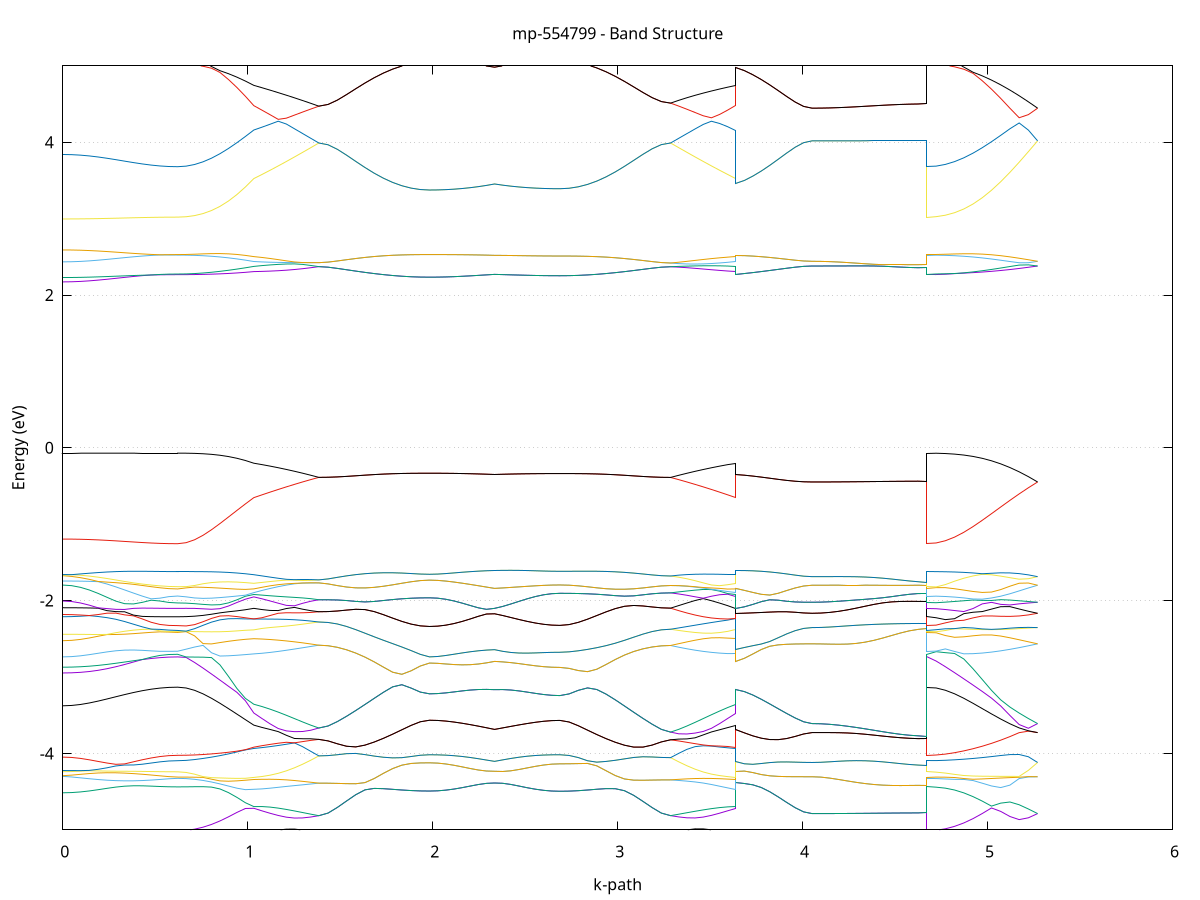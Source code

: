 set title 'mp-554799 - Band Structure'
set xlabel 'k-path'
set ylabel 'Energy (eV)'
set grid y
set yrange [-5:5]
set terminal png size 800,600
set output 'mp-554799_bands_gnuplot.png'
plot '-' using 1:2 with lines notitle, '-' using 1:2 with lines notitle, '-' using 1:2 with lines notitle, '-' using 1:2 with lines notitle, '-' using 1:2 with lines notitle, '-' using 1:2 with lines notitle, '-' using 1:2 with lines notitle, '-' using 1:2 with lines notitle, '-' using 1:2 with lines notitle, '-' using 1:2 with lines notitle, '-' using 1:2 with lines notitle, '-' using 1:2 with lines notitle, '-' using 1:2 with lines notitle, '-' using 1:2 with lines notitle, '-' using 1:2 with lines notitle, '-' using 1:2 with lines notitle, '-' using 1:2 with lines notitle, '-' using 1:2 with lines notitle, '-' using 1:2 with lines notitle, '-' using 1:2 with lines notitle, '-' using 1:2 with lines notitle, '-' using 1:2 with lines notitle, '-' using 1:2 with lines notitle, '-' using 1:2 with lines notitle, '-' using 1:2 with lines notitle, '-' using 1:2 with lines notitle, '-' using 1:2 with lines notitle, '-' using 1:2 with lines notitle, '-' using 1:2 with lines notitle, '-' using 1:2 with lines notitle, '-' using 1:2 with lines notitle, '-' using 1:2 with lines notitle, '-' using 1:2 with lines notitle, '-' using 1:2 with lines notitle, '-' using 1:2 with lines notitle, '-' using 1:2 with lines notitle, '-' using 1:2 with lines notitle, '-' using 1:2 with lines notitle, '-' using 1:2 with lines notitle, '-' using 1:2 with lines notitle, '-' using 1:2 with lines notitle, '-' using 1:2 with lines notitle, '-' using 1:2 with lines notitle, '-' using 1:2 with lines notitle, '-' using 1:2 with lines notitle, '-' using 1:2 with lines notitle, '-' using 1:2 with lines notitle, '-' using 1:2 with lines notitle, '-' using 1:2 with lines notitle, '-' using 1:2 with lines notitle, '-' using 1:2 with lines notitle, '-' using 1:2 with lines notitle, '-' using 1:2 with lines notitle, '-' using 1:2 with lines notitle, '-' using 1:2 with lines notitle, '-' using 1:2 with lines notitle, '-' using 1:2 with lines notitle, '-' using 1:2 with lines notitle, '-' using 1:2 with lines notitle, '-' using 1:2 with lines notitle, '-' using 1:2 with lines notitle, '-' using 1:2 with lines notitle, '-' using 1:2 with lines notitle, '-' using 1:2 with lines notitle, '-' using 1:2 with lines notitle, '-' using 1:2 with lines notitle, '-' using 1:2 with lines notitle, '-' using 1:2 with lines notitle, '-' using 1:2 with lines notitle, '-' using 1:2 with lines notitle, '-' using 1:2 with lines notitle, '-' using 1:2 with lines notitle, '-' using 1:2 with lines notitle, '-' using 1:2 with lines notitle, '-' using 1:2 with lines notitle, '-' using 1:2 with lines notitle, '-' using 1:2 with lines notitle, '-' using 1:2 with lines notitle, '-' using 1:2 with lines notitle, '-' using 1:2 with lines notitle
0.000000 -39.738870
0.047766 -39.738870
0.095531 -39.738870
0.143297 -39.738870
0.191063 -39.738870
0.238829 -39.738970
0.286594 -39.738970
0.334360 -39.738970
0.382126 -39.738970
0.429892 -39.738970
0.477657 -39.738970
0.525423 -39.738970
0.573189 -39.738970
0.620955 -39.738970
0.620955 -39.738970
0.666725 -39.738970
0.712495 -39.738970
0.758266 -39.738870
0.804036 -39.738870
0.849807 -39.738770
0.895577 -39.738670
0.941348 -39.738570
0.987118 -39.738370
1.032889 -39.738270
1.032889 -39.738270
1.076840 -39.738170
1.120792 -39.738070
1.164743 -39.738070
1.208695 -39.737970
1.252646 -39.737870
1.296598 -39.737770
1.340549 -39.737670
1.384501 -39.737570
1.384501 -39.737570
1.434374 -39.737570
1.484247 -39.737570
1.534120 -39.737570
1.583994 -39.737670
1.633867 -39.737670
1.683740 -39.737570
1.733613 -39.737570
1.783487 -39.737670
1.833360 -39.737670
1.883233 -39.737670
1.933106 -39.737670
1.982980 -39.737670
1.982980 -39.737670
2.026931 -39.737670
2.070882 -39.737670
2.114834 -39.737670
2.158785 -39.737670
2.202737 -39.737670
2.246688 -39.737670
2.290640 -39.737670
2.334591 -39.737670
2.334591 -39.737670
2.378730 -39.737670
2.422868 -39.737670
2.467006 -39.737670
2.511145 -39.737670
2.555283 -39.737670
2.599421 -39.737670
2.643560 -39.737670
2.687698 -39.737670
2.687698 -39.737670
2.737571 -39.737670
2.787444 -39.737670
2.837318 -39.737670
2.887191 -39.737670
2.937064 -39.737670
2.986937 -39.737670
3.036811 -39.737670
3.086684 -39.737670
3.136557 -39.737670
3.186430 -39.737670
3.236304 -39.737670
3.286177 -39.737670
3.286177 -39.737670
3.330315 -39.737670
3.374454 -39.737770
3.418592 -39.737870
3.462730 -39.737970
3.506869 -39.738070
3.551007 -39.738070
3.595145 -39.738170
3.639284 -39.738270
3.639284 -39.737670
3.685054 -39.737670
3.730825 -39.737670
3.776595 -39.737670
3.822366 -39.737670
3.868136 -39.737670
3.913906 -39.737670
3.959677 -39.737670
4.005447 -39.737670
4.051218 -39.737670
4.051218 -39.737670
4.098984 -39.737670
4.146749 -39.737670
4.194515 -39.737670
4.242281 -39.737670
4.290047 -39.737670
4.337812 -39.737670
4.385578 -39.737570
4.433344 -39.737570
4.481109 -39.737570
4.528875 -39.737570
4.576641 -39.737570
4.624407 -39.737570
4.672172 -39.737570
4.672172 -39.738970
4.722046 -39.738970
4.771919 -39.738970
4.821792 -39.738870
4.871665 -39.738870
4.921539 -39.738770
4.971412 -39.738570
5.021285 -39.738470
5.071158 -39.738370
5.121032 -39.738170
5.170905 -39.737970
5.220778 -39.737870
5.270651 -39.737670
e
0.000000 -39.736370
0.047766 -39.736370
0.095531 -39.736370
0.143297 -39.736370
0.191063 -39.736370
0.238829 -39.736370
0.286594 -39.736370
0.334360 -39.736270
0.382126 -39.736270
0.429892 -39.736270
0.477657 -39.736270
0.525423 -39.736270
0.573189 -39.736270
0.620955 -39.736270
0.620955 -39.736270
0.666725 -39.736270
0.712495 -39.736270
0.758266 -39.736370
0.804036 -39.736470
0.849807 -39.736570
0.895577 -39.736670
0.941348 -39.736770
0.987118 -39.736870
1.032889 -39.736970
1.032889 -39.736970
1.076840 -39.737070
1.120792 -39.737170
1.164743 -39.737170
1.208695 -39.737270
1.252646 -39.737370
1.296598 -39.737470
1.340549 -39.737570
1.384501 -39.737570
1.384501 -39.737570
1.434374 -39.737570
1.484247 -39.737570
1.534120 -39.737570
1.583994 -39.737670
1.633867 -39.737670
1.683740 -39.737570
1.733613 -39.737570
1.783487 -39.737670
1.833360 -39.737670
1.883233 -39.737670
1.933106 -39.737670
1.982980 -39.737670
1.982980 -39.737670
2.026931 -39.737670
2.070882 -39.737670
2.114834 -39.737670
2.158785 -39.737670
2.202737 -39.737670
2.246688 -39.737670
2.290640 -39.737670
2.334591 -39.737670
2.334591 -39.737670
2.378730 -39.737670
2.422868 -39.737670
2.467006 -39.737670
2.511145 -39.737670
2.555283 -39.737670
2.599421 -39.737670
2.643560 -39.737670
2.687698 -39.737670
2.687698 -39.737670
2.737571 -39.737670
2.787444 -39.737670
2.837318 -39.737670
2.887191 -39.737670
2.937064 -39.737670
2.986937 -39.737670
3.036811 -39.737670
3.086684 -39.737670
3.136557 -39.737670
3.186430 -39.737670
3.236304 -39.737670
3.286177 -39.737670
3.286177 -39.737670
3.330315 -39.737570
3.374454 -39.737470
3.418592 -39.737370
3.462730 -39.737270
3.506869 -39.737270
3.551007 -39.737170
3.595145 -39.737070
3.639284 -39.736970
3.639284 -39.737670
3.685054 -39.737670
3.730825 -39.737670
3.776595 -39.737670
3.822366 -39.737670
3.868136 -39.737670
3.913906 -39.737670
3.959677 -39.737670
4.005447 -39.737670
4.051218 -39.737670
4.051218 -39.737670
4.098984 -39.737670
4.146749 -39.737670
4.194515 -39.737670
4.242281 -39.737670
4.290047 -39.737670
4.337812 -39.737670
4.385578 -39.737570
4.433344 -39.737570
4.481109 -39.737570
4.528875 -39.737570
4.576641 -39.737570
4.624407 -39.737570
4.672172 -39.737570
4.672172 -39.736270
4.722046 -39.736270
4.771919 -39.736370
4.821792 -39.736370
4.871665 -39.736470
4.921539 -39.736570
4.971412 -39.736670
5.021285 -39.736870
5.071158 -39.736970
5.121032 -39.737170
5.170905 -39.737270
5.220778 -39.737470
5.270651 -39.737670
e
0.000000 -39.358070
0.047766 -39.358070
0.095531 -39.358070
0.143297 -39.358070
0.191063 -39.358070
0.238829 -39.358070
0.286594 -39.358070
0.334360 -39.358070
0.382126 -39.358070
0.429892 -39.358070
0.477657 -39.358070
0.525423 -39.358070
0.573189 -39.358070
0.620955 -39.358070
0.620955 -39.358070
0.666725 -39.357870
0.712495 -39.357470
0.758266 -39.356770
0.804036 -39.355770
0.849807 -39.354570
0.895577 -39.353070
0.941348 -39.351470
0.987118 -39.349570
1.032889 -39.347570
1.032889 -39.347570
1.076840 -39.346670
1.120792 -39.345670
1.164743 -39.344670
1.208695 -39.343770
1.252646 -39.342770
1.296598 -39.341770
1.340549 -39.340870
1.384501 -39.340270
1.384501 -39.340270
1.434374 -39.341970
1.484247 -39.344370
1.534120 -39.346870
1.583994 -39.349170
1.633867 -39.351370
1.683740 -39.353370
1.733613 -39.355070
1.783487 -39.356570
1.833360 -39.357770
1.883233 -39.358570
1.933106 -39.359070
1.982980 -39.359270
1.982980 -39.359270
2.026931 -39.359270
2.070882 -39.359170
2.114834 -39.358970
2.158785 -39.358770
2.202737 -39.358470
2.246688 -39.358170
2.290640 -39.357770
2.334591 -39.357270
2.334591 -39.357270
2.378730 -39.357770
2.422868 -39.358170
2.467006 -39.358470
2.511145 -39.358770
2.555283 -39.358970
2.599421 -39.359170
2.643560 -39.359270
2.687698 -39.359270
2.687698 -39.359270
2.737571 -39.359070
2.787444 -39.358570
2.837318 -39.357770
2.887191 -39.356570
2.937064 -39.355070
2.986937 -39.353370
3.036811 -39.351370
3.086684 -39.349170
3.136557 -39.346870
3.186430 -39.344370
3.236304 -39.341970
3.286177 -39.340270
3.286177 -39.340270
3.330315 -39.340870
3.374454 -39.341770
3.418592 -39.342770
3.462730 -39.343770
3.506869 -39.344670
3.551007 -39.345670
3.595145 -39.346670
3.639284 -39.347570
3.639284 -39.357270
3.685054 -39.356070
3.730825 -39.354570
3.776595 -39.352770
3.822366 -39.350870
3.868136 -39.348770
3.913906 -39.346470
3.959677 -39.344170
4.005447 -39.341870
4.051218 -39.340270
4.051218 -39.340270
4.098984 -39.340270
4.146749 -39.340270
4.194515 -39.340270
4.242281 -39.340270
4.290047 -39.340270
4.337812 -39.340270
4.385578 -39.340270
4.433344 -39.340270
4.481109 -39.340270
4.528875 -39.340270
4.576641 -39.340270
4.624407 -39.340270
4.672172 -39.340270
4.672172 -39.358070
4.722046 -39.357870
4.771919 -39.357370
4.821792 -39.356570
4.871665 -39.355570
4.921539 -39.354270
4.971412 -39.352670
5.021285 -39.350870
5.071158 -39.348870
5.121032 -39.346770
5.170905 -39.344470
5.220778 -39.342170
5.270651 -39.340270
e
0.000000 -39.357970
0.047766 -39.357970
0.095531 -39.357970
0.143297 -39.357970
0.191063 -39.357970
0.238829 -39.357970
0.286594 -39.357970
0.334360 -39.357970
0.382126 -39.357970
0.429892 -39.357970
0.477657 -39.357970
0.525423 -39.357970
0.573189 -39.357970
0.620955 -39.357970
0.620955 -39.357970
0.666725 -39.357870
0.712495 -39.357370
0.758266 -39.356670
0.804036 -39.355770
0.849807 -39.354470
0.895577 -39.352970
0.941348 -39.351170
0.987118 -39.349270
1.032889 -39.347170
1.032889 -39.347170
1.076840 -39.346270
1.120792 -39.345270
1.164743 -39.344170
1.208695 -39.343170
1.252646 -39.342170
1.296598 -39.341170
1.340549 -39.340470
1.384501 -39.340270
1.384501 -39.340270
1.434374 -39.341970
1.484247 -39.344370
1.534120 -39.346870
1.583994 -39.349170
1.633867 -39.351370
1.683740 -39.353370
1.733613 -39.355070
1.783487 -39.356570
1.833360 -39.357770
1.883233 -39.358570
1.933106 -39.359070
1.982980 -39.359270
1.982980 -39.359270
2.026931 -39.359270
2.070882 -39.359170
2.114834 -39.358970
2.158785 -39.358770
2.202737 -39.358470
2.246688 -39.358170
2.290640 -39.357770
2.334591 -39.357270
2.334591 -39.357270
2.378730 -39.357770
2.422868 -39.358170
2.467006 -39.358470
2.511145 -39.358770
2.555283 -39.358970
2.599421 -39.359170
2.643560 -39.359270
2.687698 -39.359270
2.687698 -39.359270
2.737571 -39.359070
2.787444 -39.358570
2.837318 -39.357770
2.887191 -39.356570
2.937064 -39.355070
2.986937 -39.353370
3.036811 -39.351370
3.086684 -39.349170
3.136557 -39.346870
3.186430 -39.344370
3.236304 -39.341970
3.286177 -39.340270
3.286177 -39.340270
3.330315 -39.340470
3.374454 -39.341170
3.418592 -39.342170
3.462730 -39.343170
3.506869 -39.344170
3.551007 -39.345270
3.595145 -39.346270
3.639284 -39.347170
3.639284 -39.357270
3.685054 -39.356070
3.730825 -39.354570
3.776595 -39.352770
3.822366 -39.350870
3.868136 -39.348770
3.913906 -39.346470
3.959677 -39.344170
4.005447 -39.341870
4.051218 -39.340270
4.051218 -39.340270
4.098984 -39.340270
4.146749 -39.340270
4.194515 -39.340270
4.242281 -39.340270
4.290047 -39.340270
4.337812 -39.340270
4.385578 -39.340270
4.433344 -39.340270
4.481109 -39.340270
4.528875 -39.340270
4.576641 -39.340270
4.624407 -39.340270
4.672172 -39.340270
4.672172 -39.357970
4.722046 -39.357870
4.771919 -39.357370
4.821792 -39.356570
4.871665 -39.355470
4.921539 -39.354070
4.971412 -39.352370
5.021285 -39.350470
5.071158 -39.348370
5.121032 -39.346070
5.170905 -39.343670
5.220778 -39.341370
5.270651 -39.340270
e
0.000000 -39.320670
0.047766 -39.320670
0.095531 -39.320670
0.143297 -39.320670
0.191063 -39.320670
0.238829 -39.320670
0.286594 -39.320670
0.334360 -39.320670
0.382126 -39.320670
0.429892 -39.320670
0.477657 -39.320670
0.525423 -39.320670
0.573189 -39.320670
0.620955 -39.320670
0.620955 -39.320670
0.666725 -39.320770
0.712495 -39.321270
0.758266 -39.321970
0.804036 -39.322970
0.849807 -39.324170
0.895577 -39.325670
0.941348 -39.327270
0.987118 -39.329170
1.032889 -39.331170
1.032889 -39.331170
1.076840 -39.332070
1.120792 -39.333070
1.164743 -39.334070
1.208695 -39.334970
1.252646 -39.335970
1.296598 -39.336870
1.340549 -39.337570
1.384501 -39.337670
1.384501 -39.337670
1.434374 -39.336070
1.484247 -39.333570
1.534120 -39.331170
1.583994 -39.328770
1.633867 -39.326570
1.683740 -39.324570
1.733613 -39.322870
1.783487 -39.321370
1.833360 -39.320170
1.883233 -39.319370
1.933106 -39.318870
1.982980 -39.318670
1.982980 -39.318670
2.026931 -39.318670
2.070882 -39.318770
2.114834 -39.318970
2.158785 -39.319170
2.202737 -39.319470
2.246688 -39.319870
2.290640 -39.320270
2.334591 -39.320670
2.334591 -39.320670
2.378730 -39.320270
2.422868 -39.319870
2.467006 -39.319470
2.511145 -39.319170
2.555283 -39.318970
2.599421 -39.318770
2.643560 -39.318670
2.687698 -39.318670
2.687698 -39.318670
2.737571 -39.318870
2.787444 -39.319370
2.837318 -39.320170
2.887191 -39.321370
2.937064 -39.322870
2.986937 -39.324570
3.036811 -39.326570
3.086684 -39.328770
3.136557 -39.331170
3.186430 -39.333570
3.236304 -39.336070
3.286177 -39.337670
3.286177 -39.337670
3.330315 -39.337570
3.374454 -39.336870
3.418592 -39.335970
3.462730 -39.335070
3.506869 -39.334070
3.551007 -39.333070
3.595145 -39.332070
3.639284 -39.331170
3.639284 -39.320670
3.685054 -39.321970
3.730825 -39.323470
3.776595 -39.325170
3.822366 -39.327170
3.868136 -39.329270
3.913906 -39.331470
3.959677 -39.333870
4.005447 -39.336170
4.051218 -39.337670
4.051218 -39.337670
4.098984 -39.337670
4.146749 -39.337670
4.194515 -39.337670
4.242281 -39.337670
4.290047 -39.337670
4.337812 -39.337670
4.385578 -39.337670
4.433344 -39.337670
4.481109 -39.337670
4.528875 -39.337670
4.576641 -39.337670
4.624407 -39.337670
4.672172 -39.337670
4.672172 -39.320670
4.722046 -39.320870
4.771919 -39.321370
4.821792 -39.322070
4.871665 -39.323170
4.921539 -39.324570
4.971412 -39.326170
5.021285 -39.328070
5.071158 -39.330070
5.121032 -39.332270
5.170905 -39.334570
5.220778 -39.336770
5.270651 -39.337670
e
0.000000 -39.318870
0.047766 -39.318870
0.095531 -39.318870
0.143297 -39.318870
0.191063 -39.318870
0.238829 -39.318870
0.286594 -39.318870
0.334360 -39.318770
0.382126 -39.318770
0.429892 -39.318770
0.477657 -39.318770
0.525423 -39.318770
0.573189 -39.318770
0.620955 -39.318770
0.620955 -39.318770
0.666725 -39.318970
0.712495 -39.319470
0.758266 -39.320170
0.804036 -39.321270
0.849807 -39.322570
0.895577 -39.324070
0.941348 -39.325870
0.987118 -39.327870
1.032889 -39.329970
1.032889 -39.329970
1.076840 -39.330970
1.120792 -39.331970
1.164743 -39.332970
1.208695 -39.334070
1.252646 -39.335070
1.296598 -39.336070
1.340549 -39.337070
1.384501 -39.337670
1.384501 -39.337670
1.434374 -39.336070
1.484247 -39.333570
1.534120 -39.331170
1.583994 -39.328770
1.633867 -39.326570
1.683740 -39.324570
1.733613 -39.322870
1.783487 -39.321370
1.833360 -39.320170
1.883233 -39.319370
1.933106 -39.318870
1.982980 -39.318670
1.982980 -39.318670
2.026931 -39.318670
2.070882 -39.318770
2.114834 -39.318970
2.158785 -39.319170
2.202737 -39.319470
2.246688 -39.319870
2.290640 -39.320270
2.334591 -39.320670
2.334591 -39.320670
2.378730 -39.320270
2.422868 -39.319870
2.467006 -39.319470
2.511145 -39.319170
2.555283 -39.318970
2.599421 -39.318770
2.643560 -39.318670
2.687698 -39.318670
2.687698 -39.318670
2.737571 -39.318870
2.787444 -39.319370
2.837318 -39.320170
2.887191 -39.321370
2.937064 -39.322870
2.986937 -39.324570
3.036811 -39.326570
3.086684 -39.328770
3.136557 -39.331170
3.186430 -39.333570
3.236304 -39.336070
3.286177 -39.337670
3.286177 -39.337670
3.330315 -39.337070
3.374454 -39.336070
3.418592 -39.335070
3.462730 -39.334070
3.506869 -39.332970
3.551007 -39.331970
3.595145 -39.330970
3.639284 -39.329970
3.639284 -39.320670
3.685054 -39.321970
3.730825 -39.323470
3.776595 -39.325170
3.822366 -39.327170
3.868136 -39.329270
3.913906 -39.331470
3.959677 -39.333870
4.005447 -39.336170
4.051218 -39.337670
4.051218 -39.337670
4.098984 -39.337670
4.146749 -39.337670
4.194515 -39.337670
4.242281 -39.337670
4.290047 -39.337670
4.337812 -39.337670
4.385578 -39.337670
4.433344 -39.337670
4.481109 -39.337670
4.528875 -39.337670
4.576641 -39.337670
4.624407 -39.337670
4.672172 -39.337670
4.672172 -39.318770
4.722046 -39.318970
4.771919 -39.319470
4.821792 -39.320370
4.871665 -39.321470
4.921539 -39.322870
4.971412 -39.324570
5.021285 -39.326470
5.071158 -39.328670
5.121032 -39.330870
5.170905 -39.333270
5.220778 -39.335670
5.270651 -39.337670
e
0.000000 -22.194770
0.047766 -22.194470
0.095531 -22.193370
0.143297 -22.191670
0.191063 -22.189470
0.238829 -22.186870
0.286594 -22.184070
0.334360 -22.181270
0.382126 -22.178470
0.429892 -22.175970
0.477657 -22.173970
0.525423 -22.172270
0.573189 -22.171270
0.620955 -22.170970
0.620955 -22.170970
0.666725 -22.168970
0.712495 -22.162870
0.758266 -22.152870
0.804036 -22.139070
0.849807 -22.121570
0.895577 -22.100570
0.941348 -22.076470
0.987118 -22.049470
1.032889 -22.020070
1.032889 -22.020070
1.076840 -22.005970
1.120792 -21.991870
1.164743 -21.977670
1.208695 -21.963570
1.252646 -21.949470
1.296598 -21.935170
1.340549 -21.920870
1.384501 -21.906270
1.384501 -21.906270
1.434374 -21.906670
1.484247 -21.907770
1.534120 -21.909570
1.583994 -21.911770
1.633867 -21.914470
1.683740 -21.917170
1.733613 -21.919870
1.783487 -21.922270
1.833360 -21.924370
1.883233 -21.925970
1.933106 -21.926870
1.982980 -21.927170
1.982980 -21.927170
2.026931 -21.926970
2.070882 -21.926670
2.114834 -21.926070
2.158785 -21.925270
2.202737 -21.924370
2.246688 -21.923270
2.290640 -21.921970
2.334591 -21.920770
2.334591 -21.920770
2.378730 -21.922470
2.422868 -21.924170
2.467006 -21.925670
2.511145 -21.926970
2.555283 -21.928070
2.599421 -21.928870
2.643560 -21.929370
2.687698 -21.929670
2.687698 -21.929670
2.737571 -21.929270
2.787444 -21.928270
2.837318 -21.926670
2.887191 -21.924570
2.937064 -21.922070
2.986937 -21.919170
3.036811 -21.916370
3.086684 -21.913670
3.136557 -21.911170
3.186430 -21.909370
3.236304 -21.908170
3.286177 -21.907870
3.286177 -21.907870
3.330315 -21.922270
3.374454 -21.936470
3.418592 -21.950570
3.462730 -21.964570
3.506869 -21.978470
3.551007 -21.992370
3.595145 -22.006170
3.639284 -22.020070
3.639284 -21.920770
3.685054 -21.917370
3.730825 -21.913570
3.776595 -21.909670
3.822366 -21.905770
3.868136 -21.902170
3.913906 -21.898970
3.959677 -21.896470
4.005447 -21.894970
4.051218 -21.894470
4.051218 -21.894470
4.098984 -21.894670
4.146749 -21.895370
4.194515 -21.896470
4.242281 -21.897970
4.290047 -21.899670
4.337812 -21.901470
4.385578 -21.903370
4.433344 -21.905370
4.481109 -21.907070
4.528875 -21.908570
4.576641 -21.909870
4.624407 -21.910470
4.672172 -21.910770
4.672172 -22.170970
4.722046 -22.168670
4.771919 -22.161970
4.821792 -22.150670
4.871665 -22.135170
4.921539 -22.115470
4.971412 -22.091970
5.021285 -22.065270
5.071158 -22.035370
5.121032 -22.002870
5.170905 -21.968070
5.220778 -21.931870
5.270651 -21.894470
e
0.000000 -21.730370
0.047766 -21.730470
0.095531 -21.730470
0.143297 -21.730370
0.191063 -21.730370
0.238829 -21.730470
0.286594 -21.730470
0.334360 -21.730470
0.382126 -21.730470
0.429892 -21.730470
0.477657 -21.730470
0.525423 -21.730370
0.573189 -21.730270
0.620955 -21.730370
0.620955 -21.730370
0.666725 -21.729770
0.712495 -21.728270
0.758266 -21.725770
0.804036 -21.722470
0.849807 -21.718970
0.895577 -21.717070
0.941348 -21.725570
0.987118 -21.751370
1.032889 -21.784270
1.032889 -21.784270
1.076840 -21.799770
1.120792 -21.815370
1.164743 -21.830970
1.208695 -21.846370
1.252646 -21.861570
1.296598 -21.876670
1.340549 -21.891570
1.384501 -21.906270
1.384501 -21.906270
1.434374 -21.906670
1.484247 -21.907770
1.534120 -21.909570
1.583994 -21.911770
1.633867 -21.914470
1.683740 -21.917170
1.733613 -21.919870
1.783487 -21.922270
1.833360 -21.924370
1.883233 -21.925970
1.933106 -21.926870
1.982980 -21.927170
1.982980 -21.927170
2.026931 -21.926970
2.070882 -21.926670
2.114834 -21.926070
2.158785 -21.925270
2.202737 -21.924370
2.246688 -21.923270
2.290640 -21.921970
2.334591 -21.920770
2.334591 -21.920770
2.378730 -21.922470
2.422868 -21.924170
2.467006 -21.925670
2.511145 -21.926970
2.555283 -21.928070
2.599421 -21.928870
2.643560 -21.929370
2.687698 -21.929670
2.687698 -21.929670
2.737571 -21.929270
2.787444 -21.928270
2.837318 -21.926670
2.887191 -21.924570
2.937064 -21.922070
2.986937 -21.919170
3.036811 -21.916370
3.086684 -21.913670
3.136557 -21.911170
3.186430 -21.909370
3.236304 -21.908170
3.286177 -21.907870
3.286177 -21.907870
3.330315 -21.893170
3.374454 -21.878170
3.418592 -21.863070
3.462730 -21.847570
3.506869 -21.831970
3.551007 -21.816070
3.595145 -21.800070
3.639284 -21.784270
3.639284 -21.920770
3.685054 -21.917370
3.730825 -21.913570
3.776595 -21.909670
3.822366 -21.905770
3.868136 -21.902170
3.913906 -21.898970
3.959677 -21.896470
4.005447 -21.894970
4.051218 -21.894470
4.051218 -21.894470
4.098984 -21.894670
4.146749 -21.895370
4.194515 -21.896470
4.242281 -21.897970
4.290047 -21.899670
4.337812 -21.901470
4.385578 -21.903370
4.433344 -21.905370
4.481109 -21.907070
4.528875 -21.908570
4.576641 -21.909870
4.624407 -21.910470
4.672172 -21.910770
4.672172 -21.730370
4.722046 -21.729670
4.771919 -21.727870
4.821792 -21.724970
4.871665 -21.720970
4.921539 -21.716370
4.971412 -21.712670
5.021285 -21.719970
5.071158 -21.747870
5.121032 -21.782370
5.170905 -21.818970
5.220778 -21.856670
5.270651 -21.894470
e
0.000000 -21.574270
0.047766 -21.574270
0.095531 -21.574370
0.143297 -21.574370
0.191063 -21.574370
0.238829 -21.574470
0.286594 -21.574470
0.334360 -21.574570
0.382126 -21.574570
0.429892 -21.574670
0.477657 -21.574670
0.525423 -21.574670
0.573189 -21.574670
0.620955 -21.574670
0.620955 -21.574670
0.666725 -21.577970
0.712495 -21.587870
0.758266 -21.603370
0.804036 -21.623670
0.849807 -21.647370
0.895577 -21.671870
0.941348 -21.687870
0.987118 -21.687970
1.032889 -21.681870
1.032889 -21.681870
1.076840 -21.678170
1.120792 -21.674370
1.164743 -21.670370
1.208695 -21.666470
1.252646 -21.662370
1.296598 -21.658170
1.340549 -21.653970
1.384501 -21.649670
1.384501 -21.649670
1.434374 -21.649070
1.484247 -21.647470
1.534120 -21.644970
1.583994 -21.641770
1.633867 -21.638070
1.683740 -21.634070
1.733613 -21.630170
1.783487 -21.626570
1.833360 -21.623470
1.883233 -21.621170
1.933106 -21.619770
1.982980 -21.619270
1.982980 -21.619270
2.026931 -21.619270
2.070882 -21.619570
2.114834 -21.620070
2.158785 -21.620670
2.202737 -21.621470
2.246688 -21.622370
2.290640 -21.623370
2.334591 -21.624570
2.334591 -21.624570
2.378730 -21.623370
2.422868 -21.622370
2.467006 -21.621370
2.511145 -21.620570
2.555283 -21.619870
2.599421 -21.619470
2.643560 -21.619170
2.687698 -21.619070
2.687698 -21.619070
2.737571 -21.619570
2.787444 -21.621170
2.837318 -21.623570
2.887191 -21.626770
2.937064 -21.630470
2.986937 -21.634570
3.036811 -21.638770
3.086684 -21.642670
3.136557 -21.646070
3.186430 -21.648670
3.236304 -21.650370
3.286177 -21.650970
3.286177 -21.650970
3.330315 -21.655170
3.374454 -21.659370
3.418592 -21.663470
3.462730 -21.667470
3.506869 -21.671370
3.551007 -21.675070
3.595145 -21.678670
3.639284 -21.681870
3.639284 -21.624570
3.685054 -21.627870
3.730825 -21.631670
3.776595 -21.635670
3.822366 -21.639670
3.868136 -21.643470
3.913906 -21.646770
3.959677 -21.649270
4.005447 -21.650870
4.051218 -21.651470
4.051218 -21.651470
4.098984 -21.651470
4.146749 -21.651470
4.194515 -21.651470
4.242281 -21.651370
4.290047 -21.651270
4.337812 -21.651270
4.385578 -21.651070
4.433344 -21.650970
4.481109 -21.650970
4.528875 -21.650870
4.576641 -21.650870
4.624407 -21.650770
4.672172 -21.650870
4.672172 -21.574670
4.722046 -21.575570
4.771919 -21.585370
4.821792 -21.600970
4.871665 -21.621470
4.921539 -21.645870
4.971412 -21.671770
5.021285 -21.689070
5.071158 -21.687270
5.121032 -21.679870
5.170905 -21.670870
5.220778 -21.661370
5.270651 -21.651470
e
0.000000 -21.572870
0.047766 -21.572770
0.095531 -21.572770
0.143297 -21.572770
0.191063 -21.572870
0.238829 -21.572870
0.286594 -21.572870
0.334360 -21.572770
0.382126 -21.572670
0.429892 -21.572570
0.477657 -21.572470
0.525423 -21.572270
0.573189 -21.572270
0.620955 -21.572270
0.620955 -21.572270
0.666725 -21.572870
0.712495 -21.574770
0.758266 -21.577770
0.804036 -21.581870
0.849807 -21.587070
0.895577 -21.593170
0.941348 -21.600270
0.987118 -21.608070
1.032889 -21.616370
1.032889 -21.616370
1.076840 -21.620370
1.120792 -21.624370
1.164743 -21.628470
1.208695 -21.632770
1.252646 -21.636970
1.296598 -21.641170
1.340549 -21.645370
1.384501 -21.649670
1.384501 -21.649670
1.434374 -21.649070
1.484247 -21.647470
1.534120 -21.644970
1.583994 -21.641770
1.633867 -21.638070
1.683740 -21.634070
1.733613 -21.630170
1.783487 -21.626570
1.833360 -21.623470
1.883233 -21.621170
1.933106 -21.619770
1.982980 -21.619270
1.982980 -21.619270
2.026931 -21.619270
2.070882 -21.619570
2.114834 -21.620070
2.158785 -21.620670
2.202737 -21.621470
2.246688 -21.622370
2.290640 -21.623370
2.334591 -21.624570
2.334591 -21.624570
2.378730 -21.623370
2.422868 -21.622370
2.467006 -21.621370
2.511145 -21.620570
2.555283 -21.619870
2.599421 -21.619470
2.643560 -21.619170
2.687698 -21.619070
2.687698 -21.619070
2.737571 -21.619570
2.787444 -21.621170
2.837318 -21.623570
2.887191 -21.626770
2.937064 -21.630470
2.986937 -21.634570
3.036811 -21.638770
3.086684 -21.642670
3.136557 -21.646070
3.186430 -21.648670
3.236304 -21.650370
3.286177 -21.650970
3.286177 -21.650970
3.330315 -21.646670
3.374454 -21.642370
3.418592 -21.637970
3.462730 -21.633570
3.506869 -21.629170
3.551007 -21.624870
3.595145 -21.620670
3.639284 -21.616370
3.639284 -21.624570
3.685054 -21.627870
3.730825 -21.631670
3.776595 -21.635670
3.822366 -21.639670
3.868136 -21.643470
3.913906 -21.646770
3.959677 -21.649270
4.005447 -21.650870
4.051218 -21.651470
4.051218 -21.651470
4.098984 -21.651470
4.146749 -21.651470
4.194515 -21.651470
4.242281 -21.651370
4.290047 -21.651270
4.337812 -21.651270
4.385578 -21.651070
4.433344 -21.650970
4.481109 -21.650970
4.528875 -21.650870
4.576641 -21.650870
4.624407 -21.650770
4.672172 -21.650870
4.672172 -21.572270
4.722046 -21.575270
4.771919 -21.577370
4.821792 -21.580670
4.871665 -21.585070
4.921539 -21.590570
4.971412 -21.597270
5.021285 -21.605070
5.071158 -21.613370
5.121032 -21.622370
5.170905 -21.631870
5.220778 -21.641570
5.270651 -21.651470
e
0.000000 -21.366570
0.047766 -21.365670
0.095531 -21.363070
0.143297 -21.358770
0.191063 -21.353170
0.238829 -21.352870
0.286594 -21.355570
0.334360 -21.358370
0.382126 -21.360970
0.429892 -21.363370
0.477657 -21.365470
0.525423 -21.366870
0.573189 -21.367870
0.620955 -21.368170
0.620955 -21.368170
0.666725 -21.367170
0.712495 -21.364570
0.758266 -21.360870
0.804036 -21.356770
0.849807 -21.352770
0.895577 -21.349170
0.941348 -21.346270
0.987118 -21.344270
1.032889 -21.343070
1.032889 -21.343070
1.076840 -21.344070
1.120792 -21.344570
1.164743 -21.344570
1.208695 -21.343970
1.252646 -21.342770
1.296598 -21.340670
1.340549 -21.337770
1.384501 -21.334070
1.384501 -21.334070
1.434374 -21.334170
1.484247 -21.334470
1.534120 -21.334870
1.583994 -21.335370
1.633867 -21.336070
1.683740 -21.336670
1.733613 -21.337470
1.783487 -21.338170
1.833360 -21.338870
1.883233 -21.339370
1.933106 -21.339670
1.982980 -21.339770
1.982980 -21.339770
2.026931 -21.339470
2.070882 -21.338570
2.114834 -21.337170
2.158785 -21.335270
2.202737 -21.333170
2.246688 -21.330670
2.290640 -21.328070
2.334591 -21.325570
2.334591 -21.325570
2.378730 -21.324770
2.422868 -21.324070
2.467006 -21.323470
2.511145 -21.322970
2.555283 -21.322570
2.599421 -21.322370
2.643560 -21.322170
2.687698 -21.322170
2.687698 -21.322170
2.737571 -21.322070
2.787444 -21.321770
2.837318 -21.321170
2.887191 -21.320470
2.937064 -21.319670
2.986937 -21.318770
3.036811 -21.318070
3.086684 -21.317270
3.136557 -21.316670
3.186430 -21.316270
3.236304 -21.315970
3.286177 -21.315870
3.286177 -21.315870
3.330315 -21.320170
3.374454 -21.324370
3.418592 -21.328370
3.462730 -21.331970
3.506869 -21.335370
3.551007 -21.338270
3.595145 -21.340870
3.639284 -21.343070
3.639284 -21.325570
3.685054 -21.324170
3.730825 -21.322770
3.776595 -21.321370
3.822366 -21.320170
3.868136 -21.319170
3.913906 -21.318270
3.959677 -21.317470
4.005447 -21.317170
4.051218 -21.316970
4.051218 -21.316970
4.098984 -21.317370
4.146749 -21.318370
4.194515 -21.319970
4.242281 -21.322070
4.290047 -21.324470
4.337812 -21.326970
4.385578 -21.329370
4.433344 -21.331870
4.481109 -21.333970
4.528875 -21.335770
4.576641 -21.337170
4.624407 -21.337970
4.672172 -21.338270
4.672172 -21.368170
4.722046 -21.367170
4.771919 -21.364370
4.821792 -21.360270
4.871665 -21.355270
4.921539 -21.349870
4.971412 -21.344570
5.021285 -21.339470
5.071158 -21.334470
5.121032 -21.329670
5.170905 -21.325170
5.220778 -21.320970
5.270651 -21.316970
e
0.000000 -21.345270
0.047766 -21.345570
0.095531 -21.346470
0.143297 -21.348070
0.191063 -21.350370
0.238829 -21.346170
0.286594 -21.338170
0.334360 -21.329470
0.382126 -21.320570
0.429892 -21.311970
0.477657 -21.304370
0.525423 -21.298170
0.573189 -21.294070
0.620955 -21.292770
0.620955 -21.292770
0.666725 -21.292770
0.712495 -21.292970
0.758266 -21.293170
0.804036 -21.293470
0.849807 -21.293870
0.895577 -21.294470
0.941348 -21.295070
0.987118 -21.295770
1.032889 -21.296570
1.032889 -21.296570
1.076840 -21.299570
1.120792 -21.303770
1.164743 -21.308670
1.208695 -21.313970
1.252646 -21.319470
1.296598 -21.324770
1.340549 -21.329670
1.384501 -21.334070
1.384501 -21.334070
1.434374 -21.334170
1.484247 -21.334470
1.534120 -21.334870
1.583994 -21.335370
1.633867 -21.336070
1.683740 -21.336670
1.733613 -21.337470
1.783487 -21.338170
1.833360 -21.338870
1.883233 -21.339370
1.933106 -21.339670
1.982980 -21.339770
1.982980 -21.339770
2.026931 -21.339470
2.070882 -21.338570
2.114834 -21.337170
2.158785 -21.335270
2.202737 -21.333170
2.246688 -21.330670
2.290640 -21.328070
2.334591 -21.325570
2.334591 -21.325570
2.378730 -21.324770
2.422868 -21.324070
2.467006 -21.323470
2.511145 -21.322970
2.555283 -21.322570
2.599421 -21.322370
2.643560 -21.322170
2.687698 -21.322170
2.687698 -21.322170
2.737571 -21.322070
2.787444 -21.321770
2.837318 -21.321170
2.887191 -21.320470
2.937064 -21.319670
2.986937 -21.318770
3.036811 -21.318070
3.086684 -21.317270
3.136557 -21.316670
3.186430 -21.316270
3.236304 -21.315970
3.286177 -21.315870
3.286177 -21.315870
3.330315 -21.311570
3.374454 -21.307370
3.418592 -21.303570
3.462730 -21.300370
3.506869 -21.297870
3.551007 -21.296270
3.595145 -21.295770
3.639284 -21.296570
3.639284 -21.325570
3.685054 -21.324170
3.730825 -21.322770
3.776595 -21.321370
3.822366 -21.320170
3.868136 -21.319170
3.913906 -21.318270
3.959677 -21.317470
4.005447 -21.317170
4.051218 -21.316970
4.051218 -21.316970
4.098984 -21.317370
4.146749 -21.318370
4.194515 -21.319970
4.242281 -21.322070
4.290047 -21.324470
4.337812 -21.326970
4.385578 -21.329370
4.433344 -21.331870
4.481109 -21.333970
4.528875 -21.335770
4.576641 -21.337170
4.624407 -21.337970
4.672172 -21.338270
4.672172 -21.292770
4.722046 -21.292970
4.771919 -21.293570
4.821792 -21.294570
4.871665 -21.295870
4.921539 -21.297370
4.971412 -21.299270
5.021285 -21.301570
5.071158 -21.304170
5.121032 -21.306970
5.170905 -21.309970
5.220778 -21.313370
5.270651 -21.316970
e
0.000000 -20.808270
0.047766 -20.807770
0.095531 -20.806570
0.143297 -20.810970
0.191063 -20.819770
0.238829 -20.830470
0.286594 -20.842470
0.334360 -20.855570
0.382126 -20.868570
0.429892 -20.881070
0.477657 -20.892070
0.525423 -20.900670
0.573189 -20.906170
0.620955 -20.908170
0.620955 -20.908170
0.666725 -20.907770
0.712495 -20.906670
0.758266 -20.904770
0.804036 -20.902270
0.849807 -20.899070
0.895577 -20.895070
0.941348 -20.890570
0.987118 -20.885570
1.032889 -20.880170
1.032889 -20.880170
1.076840 -20.874970
1.120792 -20.868070
1.164743 -20.859870
1.208695 -20.850970
1.252646 -20.841670
1.296598 -20.832270
1.340549 -20.823270
1.384501 -20.814970
1.384501 -20.814970
1.434374 -20.814970
1.484247 -20.814970
1.534120 -20.815070
1.583994 -20.815170
1.633867 -20.815370
1.683740 -20.815570
1.733613 -20.815770
1.783487 -20.815970
1.833360 -20.816070
1.883233 -20.816270
1.933106 -20.816370
1.982980 -20.816370
1.982980 -20.816370
2.026931 -20.816670
2.070882 -20.817770
2.114834 -20.819670
2.158785 -20.822070
2.202737 -20.824770
2.246688 -20.827770
2.290640 -20.830670
2.334591 -20.833270
2.334591 -20.833270
2.378730 -20.833670
2.422868 -20.833770
2.467006 -20.833570
2.511145 -20.833270
2.555283 -20.832970
2.599421 -20.832670
2.643560 -20.832470
2.687698 -20.832470
2.687698 -20.832470
2.737571 -20.832370
2.787444 -20.832270
2.837318 -20.832170
2.887191 -20.832070
2.937064 -20.831870
2.986937 -20.831670
3.036811 -20.831570
3.086684 -20.831470
3.136557 -20.831270
3.186430 -20.831170
3.236304 -20.831070
3.286177 -20.831070
3.286177 -20.831070
3.330315 -20.839570
3.374454 -20.847970
3.418592 -20.855970
3.462730 -20.863470
3.506869 -20.869870
3.551007 -20.874970
3.595145 -20.878470
3.639284 -20.880170
3.639284 -20.833270
3.685054 -20.835470
3.730825 -20.837570
3.776595 -20.839270
3.822366 -20.840770
3.868136 -20.842170
3.913906 -20.843070
3.959677 -20.843770
4.005447 -20.844170
4.051218 -20.844270
4.051218 -20.844270
4.098984 -20.843670
4.146749 -20.841770
4.194515 -20.838770
4.242281 -20.834770
4.290047 -20.830170
4.337812 -20.825070
4.385578 -20.819970
4.433344 -20.815170
4.481109 -20.810770
4.528875 -20.807170
4.576641 -20.804470
4.624407 -20.802770
4.672172 -20.802270
4.672172 -20.908170
4.722046 -20.907570
4.771919 -20.905970
4.821792 -20.903370
4.871665 -20.899570
4.921539 -20.894870
4.971412 -20.889270
5.021285 -20.883070
5.071158 -20.876070
5.121032 -20.868570
5.170905 -20.860570
5.220778 -20.852570
5.270651 -20.844270
e
0.000000 -20.798970
0.047766 -20.800470
0.095531 -20.804570
0.143297 -20.804770
0.191063 -20.802370
0.238829 -20.799670
0.286594 -20.796670
0.334360 -20.793570
0.382126 -20.790570
0.429892 -20.787970
0.477657 -20.785770
0.525423 -20.783970
0.573189 -20.782870
0.620955 -20.782470
0.620955 -20.782470
0.666725 -20.782470
0.712495 -20.782770
0.758266 -20.783070
0.804036 -20.783470
0.849807 -20.784070
0.895577 -20.784670
0.941348 -20.785470
0.987118 -20.786270
1.032889 -20.787070
1.032889 -20.787070
1.076840 -20.786670
1.120792 -20.787170
1.164743 -20.788770
1.208695 -20.791670
1.252646 -20.795770
1.296598 -20.801070
1.340549 -20.807470
1.384501 -20.814970
1.384501 -20.814970
1.434374 -20.814970
1.484247 -20.814970
1.534120 -20.815070
1.583994 -20.815170
1.633867 -20.815370
1.683740 -20.815570
1.733613 -20.815770
1.783487 -20.815970
1.833360 -20.816070
1.883233 -20.816270
1.933106 -20.816370
1.982980 -20.816370
1.982980 -20.816370
2.026931 -20.816670
2.070882 -20.817770
2.114834 -20.819670
2.158785 -20.822070
2.202737 -20.824770
2.246688 -20.827770
2.290640 -20.830670
2.334591 -20.833270
2.334591 -20.833270
2.378730 -20.833670
2.422868 -20.833770
2.467006 -20.833570
2.511145 -20.833270
2.555283 -20.832970
2.599421 -20.832670
2.643560 -20.832470
2.687698 -20.832470
2.687698 -20.832470
2.737571 -20.832370
2.787444 -20.832270
2.837318 -20.832170
2.887191 -20.832070
2.937064 -20.831870
2.986937 -20.831670
3.036811 -20.831570
3.086684 -20.831470
3.136557 -20.831270
3.186430 -20.831170
3.236304 -20.831070
3.286177 -20.831070
3.286177 -20.831070
3.330315 -20.822870
3.374454 -20.815270
3.418592 -20.808270
3.462730 -20.801970
3.506869 -20.796670
3.551007 -20.792470
3.595145 -20.789270
3.639284 -20.787070
3.639284 -20.833270
3.685054 -20.835470
3.730825 -20.837570
3.776595 -20.839270
3.822366 -20.840770
3.868136 -20.842170
3.913906 -20.843070
3.959677 -20.843770
4.005447 -20.844170
4.051218 -20.844270
4.051218 -20.844270
4.098984 -20.843670
4.146749 -20.841770
4.194515 -20.838770
4.242281 -20.834770
4.290047 -20.830170
4.337812 -20.825070
4.385578 -20.819970
4.433344 -20.815170
4.481109 -20.810770
4.528875 -20.807170
4.576641 -20.804470
4.624407 -20.802770
4.672172 -20.802270
4.672172 -20.782470
4.722046 -20.783070
4.771919 -20.784670
4.821792 -20.787170
4.871665 -20.790670
4.921539 -20.795070
4.971412 -20.800470
5.021285 -20.806570
5.071158 -20.813370
5.121032 -20.820570
5.170905 -20.828270
5.220778 -20.836170
5.270651 -20.844270
e
0.000000 -5.734870
0.047766 -5.734870
0.095531 -5.734970
0.143297 -5.735070
0.191063 -5.735270
0.238829 -5.735570
0.286594 -5.735870
0.334360 -5.736170
0.382126 -5.736570
0.429892 -5.736970
0.477657 -5.737270
0.525423 -5.737570
0.573189 -5.737670
0.620955 -5.737770
0.620955 -5.737770
0.666725 -5.731970
0.712495 -5.714870
0.758266 -5.686870
0.804036 -5.648370
0.849807 -5.600370
0.895577 -5.543870
0.941348 -5.480070
0.987118 -5.410070
1.032889 -5.335270
1.032889 -5.335270
1.076840 -5.300170
1.120792 -5.264470
1.164743 -5.228670
1.208695 -5.192770
1.252646 -5.157070
1.296598 -5.122070
1.340549 -5.087970
1.384501 -5.055670
1.384501 -5.055670
1.434374 -5.087970
1.484247 -5.155970
1.534120 -5.232070
1.583994 -5.307070
1.633867 -5.377270
1.683740 -5.440770
1.733613 -5.496170
1.783487 -5.542670
1.833360 -5.579470
1.883233 -5.606170
1.933106 -5.622270
1.982980 -5.627670
1.982980 -5.627670
2.026931 -5.626770
2.070882 -5.623870
2.114834 -5.619170
2.158785 -5.612570
2.202737 -5.604070
2.246688 -5.593770
2.290640 -5.581470
2.334591 -5.567370
2.334591 -5.567370
2.378730 -5.580870
2.422868 -5.592670
2.467006 -5.602570
2.511145 -5.610670
2.555283 -5.616970
2.599421 -5.621470
2.643560 -5.624170
2.687698 -5.625070
2.687698 -5.625070
2.737571 -5.619670
2.787444 -5.603570
2.837318 -5.576870
2.887191 -5.540070
2.937064 -5.493570
2.986937 -5.438170
3.036811 -5.374770
3.086684 -5.304770
3.136557 -5.230070
3.186430 -5.154370
3.236304 -5.086870
3.286177 -5.054970
3.286177 -5.054970
3.330315 -5.087670
3.374454 -5.121870
3.418592 -5.157070
3.462730 -5.192770
3.506869 -5.228670
3.551007 -5.264470
3.595145 -5.300070
3.639284 -5.335270
3.639284 -5.567370
3.685054 -5.530870
3.730825 -5.486370
3.776595 -5.434770
3.822366 -5.376970
3.868136 -5.314670
3.913906 -5.250170
3.959677 -5.187970
4.005447 -5.137670
4.051218 -5.116770
4.051218 -5.116770
4.098984 -5.116270
4.146749 -5.114970
4.194515 -5.112870
4.242281 -5.110070
4.290047 -5.106670
4.337812 -5.102970
4.385578 -5.099170
4.433344 -5.095570
4.481109 -5.092270
4.528875 -5.089470
4.576641 -5.087370
4.624407 -5.086070
4.672172 -5.085670
4.672172 -5.737770
4.722046 -5.732170
4.771919 -5.715570
4.821792 -5.688270
4.871665 -5.651070
4.921539 -5.604570
4.971412 -5.549870
5.021285 -5.488170
5.071158 -5.420370
5.121032 -5.347970
5.170905 -5.271970
5.220778 -5.194070
5.270651 -5.116770
e
0.000000 -5.339070
0.047766 -5.339070
0.095531 -5.338970
0.143297 -5.338870
0.191063 -5.338770
0.238829 -5.338570
0.286594 -5.338470
0.334360 -5.338370
0.382126 -5.338270
0.429892 -5.338170
0.477657 -5.338170
0.525423 -5.338170
0.573189 -5.338070
0.620955 -5.338070
0.620955 -5.338070
0.666725 -5.334270
0.712495 -5.322970
0.758266 -5.304270
0.804036 -5.278470
0.849807 -5.245970
0.895577 -5.207370
0.941348 -5.163270
0.987118 -5.114970
1.032889 -5.064170
1.032889 -5.064170
1.076840 -5.041970
1.120792 -5.021170
1.164743 -5.003470
1.208695 -4.991870
1.252646 -4.990970
1.296598 -5.003570
1.340549 -5.026670
1.384501 -5.055670
1.384501 -5.055670
1.434374 -5.087970
1.484247 -5.155970
1.534120 -5.232070
1.583994 -5.307070
1.633867 -5.377270
1.683740 -5.440770
1.733613 -5.496170
1.783487 -5.542670
1.833360 -5.579470
1.883233 -5.606170
1.933106 -5.622270
1.982980 -5.627670
1.982980 -5.627670
2.026931 -5.626770
2.070882 -5.623870
2.114834 -5.619170
2.158785 -5.612570
2.202737 -5.604070
2.246688 -5.593770
2.290640 -5.581470
2.334591 -5.567370
2.334591 -5.567370
2.378730 -5.580870
2.422868 -5.592670
2.467006 -5.602570
2.511145 -5.610670
2.555283 -5.616970
2.599421 -5.621470
2.643560 -5.624170
2.687698 -5.625070
2.687698 -5.625070
2.737571 -5.619670
2.787444 -5.603570
2.837318 -5.576870
2.887191 -5.540070
2.937064 -5.493570
2.986937 -5.438170
3.036811 -5.374770
3.086684 -5.304770
3.136557 -5.230070
3.186430 -5.154370
3.236304 -5.086870
3.286177 -5.054970
3.286177 -5.054970
3.330315 -5.025270
3.374454 -5.001470
3.418592 -4.988070
3.462730 -4.988570
3.506869 -5.000570
3.551007 -5.019070
3.595145 -5.040870
3.639284 -5.064170
3.639284 -5.567370
3.685054 -5.530870
3.730825 -5.486370
3.776595 -5.434770
3.822366 -5.376970
3.868136 -5.314670
3.913906 -5.250170
3.959677 -5.187970
4.005447 -5.137670
4.051218 -5.116770
4.051218 -5.116770
4.098984 -5.116270
4.146749 -5.114970
4.194515 -5.112870
4.242281 -5.110070
4.290047 -5.106670
4.337812 -5.102970
4.385578 -5.099170
4.433344 -5.095570
4.481109 -5.092270
4.528875 -5.089470
4.576641 -5.087370
4.624407 -5.086070
4.672172 -5.085670
4.672172 -5.338070
4.722046 -5.333670
4.771919 -5.320570
4.821792 -5.298870
4.871665 -5.268970
4.921539 -5.231470
4.971412 -5.187270
5.021285 -5.137370
5.071158 -5.084070
5.121032 -5.033070
5.170905 -5.007670
5.220778 -5.046170
5.270651 -5.116770
e
0.000000 -5.024670
0.047766 -5.024270
0.095531 -5.023170
0.143297 -5.021470
0.191063 -5.019470
0.238829 -5.017470
0.286594 -5.015570
0.334360 -5.014170
0.382126 -5.013270
0.429892 -5.012770
0.477657 -5.012670
0.525423 -5.012770
0.573189 -5.012870
0.620955 -5.012870
0.620955 -5.012870
0.666725 -5.007670
0.712495 -4.992070
0.758266 -4.966070
0.804036 -4.930070
0.849807 -4.884470
0.895577 -4.830770
0.941348 -4.773070
0.987118 -4.721270
1.032889 -4.718770
1.032889 -4.718770
1.076840 -4.752170
1.120792 -4.783970
1.164743 -4.812570
1.208695 -4.834970
1.252646 -4.846570
1.296598 -4.844970
1.340549 -4.833070
1.384501 -4.815470
1.384501 -4.815470
1.434374 -4.781270
1.484247 -4.707870
1.534120 -4.623570
1.583994 -4.540970
1.633867 -4.477570
1.683740 -4.458370
1.733613 -4.461970
1.783487 -4.470570
1.833360 -4.479370
1.883233 -4.486670
1.933106 -4.491370
1.982980 -4.492970
1.982980 -4.492970
2.026931 -4.489970
2.070882 -4.481170
2.114834 -4.467070
2.158785 -4.448770
2.202737 -4.427970
2.246688 -4.407670
2.290640 -4.392470
2.334591 -4.387670
2.334591 -4.387670
2.378730 -4.391570
2.422868 -4.406670
2.467006 -4.427770
2.511145 -4.449570
2.555283 -4.468770
2.599421 -4.483570
2.643560 -4.492770
2.687698 -4.495970
2.687698 -4.495970
2.737571 -4.493970
2.787444 -4.488270
2.837318 -4.479570
2.887191 -4.469470
2.937064 -4.461170
2.986937 -4.462070
3.036811 -4.488470
3.086684 -4.549070
3.136557 -4.627670
3.186430 -4.709470
3.236304 -4.781470
3.286177 -4.814970
3.286177 -4.814970
3.330315 -4.831670
3.374454 -4.843370
3.418592 -4.845170
3.462730 -4.833770
3.506869 -4.811470
3.551007 -4.782870
3.595145 -4.751370
3.639284 -4.718770
3.639284 -4.387670
3.685054 -4.394270
3.730825 -4.411470
3.776595 -4.446670
3.822366 -4.501870
3.868136 -4.569570
3.913906 -4.641770
3.959677 -4.710770
4.005447 -4.765570
4.051218 -4.788070
4.051218 -4.788070
4.098984 -4.787970
4.146749 -4.787670
4.194515 -4.787170
4.242281 -4.786470
4.290047 -4.785570
4.337812 -4.784570
4.385578 -4.783470
4.433344 -4.782370
4.481109 -4.781270
4.528875 -4.780370
4.576641 -4.779670
4.624407 -4.779170
4.672172 -4.779070
4.672172 -5.012870
4.722046 -5.006470
4.771919 -4.987170
4.821792 -4.955070
4.871665 -4.910570
4.921539 -4.854070
4.971412 -4.787270
5.021285 -4.714470
5.071158 -4.759470
5.121032 -4.826270
5.170905 -4.866870
5.220778 -4.843270
5.270651 -4.788070
e
0.000000 -4.515770
0.047766 -4.512870
0.095531 -4.504670
0.143297 -4.491670
0.191063 -4.475270
0.238829 -4.457570
0.286594 -4.441270
0.334360 -4.429370
0.382126 -4.423970
0.429892 -4.424470
0.477657 -4.428570
0.525423 -4.433470
0.573189 -4.437170
0.620955 -4.438570
0.620955 -4.438570
0.666725 -4.437870
0.712495 -4.436370
0.758266 -4.435770
0.804036 -4.441370
0.849807 -4.465470
0.895577 -4.513270
0.941348 -4.575670
0.987118 -4.645570
1.032889 -4.696370
1.032889 -4.696370
1.076840 -4.695870
1.120792 -4.703070
1.164743 -4.716370
1.208695 -4.733670
1.252646 -4.753370
1.296598 -4.774270
1.340549 -4.795370
1.384501 -4.815470
1.384501 -4.815470
1.434374 -4.781270
1.484247 -4.707870
1.534120 -4.623570
1.583994 -4.540970
1.633867 -4.477570
1.683740 -4.458370
1.733613 -4.461970
1.783487 -4.470570
1.833360 -4.479370
1.883233 -4.486670
1.933106 -4.491370
1.982980 -4.492970
1.982980 -4.492970
2.026931 -4.489970
2.070882 -4.481170
2.114834 -4.467070
2.158785 -4.448770
2.202737 -4.427970
2.246688 -4.407670
2.290640 -4.392470
2.334591 -4.387670
2.334591 -4.387670
2.378730 -4.391570
2.422868 -4.406670
2.467006 -4.427770
2.511145 -4.449570
2.555283 -4.468770
2.599421 -4.483570
2.643560 -4.492770
2.687698 -4.495970
2.687698 -4.495970
2.737571 -4.493970
2.787444 -4.488270
2.837318 -4.479570
2.887191 -4.469470
2.937064 -4.461170
2.986937 -4.462070
3.036811 -4.488470
3.086684 -4.549070
3.136557 -4.627670
3.186430 -4.709470
3.236304 -4.781470
3.286177 -4.814970
3.286177 -4.814970
3.330315 -4.796270
3.374454 -4.776870
3.418592 -4.757870
3.462730 -4.739770
3.506869 -4.723370
3.551007 -4.709770
3.595145 -4.700170
3.639284 -4.696370
3.639284 -4.387670
3.685054 -4.394270
3.730825 -4.411470
3.776595 -4.446670
3.822366 -4.501870
3.868136 -4.569570
3.913906 -4.641770
3.959677 -4.710770
4.005447 -4.765570
4.051218 -4.788070
4.051218 -4.788070
4.098984 -4.787970
4.146749 -4.787670
4.194515 -4.787170
4.242281 -4.786470
4.290047 -4.785570
4.337812 -4.784570
4.385578 -4.783470
4.433344 -4.782370
4.481109 -4.781270
4.528875 -4.780370
4.576641 -4.779670
4.624407 -4.779170
4.672172 -4.779070
4.672172 -4.438570
4.722046 -4.442370
4.771919 -4.455070
4.821792 -4.479470
4.871665 -4.516870
4.921539 -4.566070
4.971412 -4.624670
5.021285 -4.690170
5.071158 -4.651170
5.121032 -4.636270
5.170905 -4.672470
5.220778 -4.727770
5.270651 -4.788070
e
0.000000 -4.300770
0.047766 -4.308670
0.095531 -4.320170
0.143297 -4.331770
0.191063 -4.342270
0.238829 -4.350870
0.286594 -4.356670
0.334360 -4.359470
0.382126 -4.358970
0.429892 -4.355570
0.477657 -4.349370
0.525423 -4.341270
0.573189 -4.332370
0.620955 -4.326870
0.620955 -4.326870
0.666725 -4.329970
0.712495 -4.339170
0.758266 -4.354170
0.804036 -4.374470
0.849807 -4.399470
0.895577 -4.427570
0.941348 -4.455470
0.987118 -4.474670
1.032889 -4.469970
1.032889 -4.469970
1.076840 -4.464870
1.120792 -4.455470
1.164743 -4.444070
1.208695 -4.432670
1.252646 -4.421970
1.296598 -4.411570
1.340549 -4.400870
1.384501 -4.389470
1.384501 -4.389470
1.434374 -4.390370
1.484247 -4.392870
1.534120 -4.396170
1.583994 -4.397370
1.633867 -4.382470
1.683740 -4.329170
1.733613 -4.260970
1.783487 -4.198970
1.833360 -4.154070
1.883233 -4.131870
1.933106 -4.124870
1.982980 -4.123370
1.982980 -4.123370
2.026931 -4.127370
2.070882 -4.138470
2.114834 -4.155470
2.158785 -4.176070
2.202737 -4.197870
2.246688 -4.217470
2.290640 -4.230770
2.334591 -4.234170
2.334591 -4.234170
2.378730 -4.236870
2.422868 -4.227970
2.467006 -4.210770
2.511145 -4.190070
2.555283 -4.169670
2.599421 -4.152470
2.643560 -4.140870
2.687698 -4.136770
2.687698 -4.136770
2.737571 -4.135970
2.787444 -4.133670
2.837318 -4.131570
2.887191 -4.162970
2.937064 -4.226470
2.986937 -4.289970
3.036811 -4.334670
3.086684 -4.350370
3.136557 -4.351670
3.186430 -4.349370
3.236304 -4.347370
3.286177 -4.346670
3.286177 -4.346670
3.330315 -4.354470
3.374454 -4.363170
3.418592 -4.373870
3.462730 -4.388170
3.506869 -4.407170
3.551007 -4.429470
3.595145 -4.451670
3.639284 -4.469970
3.639284 -4.234170
3.685054 -4.231570
3.730825 -4.251170
3.776595 -4.277170
3.822366 -4.293570
3.868136 -4.301170
3.913906 -4.304270
3.959677 -4.305370
4.005447 -4.305670
4.051218 -4.305770
4.051218 -4.305770
4.098984 -4.310670
4.146749 -4.323670
4.194515 -4.341570
4.242281 -4.360870
4.290047 -4.379270
4.337812 -4.395070
4.385578 -4.407370
4.433344 -4.415570
4.481109 -4.419870
4.528875 -4.420970
4.576641 -4.419970
4.624407 -4.418570
4.672172 -4.417870
4.672172 -4.326870
4.722046 -4.329270
4.771919 -4.334870
4.821792 -4.339670
4.871665 -4.340970
4.921539 -4.355470
4.971412 -4.390270
5.021285 -4.426270
5.071158 -4.447570
5.121032 -4.415570
5.170905 -4.329670
5.220778 -4.308570
5.270651 -4.305770
e
0.000000 -4.291970
0.047766 -4.284570
0.095531 -4.274170
0.143297 -4.264070
0.191063 -4.256570
0.238829 -4.253270
0.286594 -4.254070
0.334360 -4.258070
0.382126 -4.264670
0.429892 -4.273170
0.477657 -4.283070
0.525423 -4.293670
0.573189 -4.303970
0.620955 -4.309970
0.620955 -4.309970
0.666725 -4.310470
0.712495 -4.311970
0.758266 -4.314470
0.804036 -4.337770
0.849807 -4.359970
0.895577 -4.364470
0.941348 -4.359570
0.987118 -4.351270
1.032889 -4.341870
1.032889 -4.341870
1.076840 -4.339270
1.120792 -4.338670
1.164743 -4.340970
1.208695 -4.346570
1.252646 -4.355070
1.296598 -4.365870
1.340549 -4.377670
1.384501 -4.389470
1.384501 -4.389470
1.434374 -4.390370
1.484247 -4.392870
1.534120 -4.396170
1.583994 -4.397370
1.633867 -4.382470
1.683740 -4.329170
1.733613 -4.260970
1.783487 -4.198970
1.833360 -4.154070
1.883233 -4.131870
1.933106 -4.124870
1.982980 -4.123370
1.982980 -4.123370
2.026931 -4.127370
2.070882 -4.138470
2.114834 -4.155470
2.158785 -4.176070
2.202737 -4.197870
2.246688 -4.217470
2.290640 -4.230770
2.334591 -4.234170
2.334591 -4.234170
2.378730 -4.236870
2.422868 -4.227970
2.467006 -4.210770
2.511145 -4.190070
2.555283 -4.169670
2.599421 -4.152470
2.643560 -4.140870
2.687698 -4.136770
2.687698 -4.136770
2.737571 -4.135970
2.787444 -4.133670
2.837318 -4.131570
2.887191 -4.162970
2.937064 -4.226470
2.986937 -4.289970
3.036811 -4.334670
3.086684 -4.350370
3.136557 -4.351670
3.186430 -4.349370
3.236304 -4.347370
3.286177 -4.346670
3.286177 -4.346670
3.330315 -4.339570
3.374454 -4.333470
3.418592 -4.329170
3.462730 -4.327270
3.506869 -4.328170
3.551007 -4.331470
3.595145 -4.336470
3.639284 -4.341870
3.639284 -4.234170
3.685054 -4.231570
3.730825 -4.251170
3.776595 -4.277170
3.822366 -4.293570
3.868136 -4.301170
3.913906 -4.304270
3.959677 -4.305370
4.005447 -4.305670
4.051218 -4.305770
4.051218 -4.305770
4.098984 -4.310670
4.146749 -4.323670
4.194515 -4.341570
4.242281 -4.360870
4.290047 -4.379270
4.337812 -4.395070
4.385578 -4.407370
4.433344 -4.415570
4.481109 -4.419870
4.528875 -4.420970
4.576641 -4.419970
4.624407 -4.418570
4.672172 -4.417870
4.672172 -4.309970
4.722046 -4.310370
4.771919 -4.311770
4.821792 -4.315970
4.871665 -4.328970
4.921539 -4.338870
4.971412 -4.334370
5.021285 -4.328670
5.071158 -4.322670
5.121032 -4.317070
5.170905 -4.312270
5.220778 -4.303970
5.270651 -4.305770
e
0.000000 -4.239670
0.047766 -4.237670
0.095531 -4.231970
0.143297 -4.227670
0.191063 -4.229770
0.238829 -4.231770
0.286594 -4.233270
0.334360 -4.233870
0.382126 -4.234470
0.429892 -4.235870
0.477657 -4.237770
0.525423 -4.239570
0.573189 -4.240770
0.620955 -4.241170
0.620955 -4.241170
0.666725 -4.249470
0.712495 -4.272070
0.758266 -4.303970
0.804036 -4.317770
0.849807 -4.321470
0.895577 -4.324970
0.941348 -4.327270
0.987118 -4.325870
1.032889 -4.314570
1.032889 -4.314570
1.076840 -4.302770
1.120792 -4.285270
1.164743 -4.260870
1.208695 -4.228570
1.252646 -4.188670
1.296598 -4.141970
1.340549 -4.089570
1.384501 -4.032770
1.384501 -4.032770
1.434374 -4.028770
1.484247 -4.017670
1.534120 -4.003670
1.583994 -4.000670
1.633867 -4.016070
1.683740 -4.035270
1.733613 -4.050570
1.783487 -4.058770
1.833360 -4.056070
1.883233 -4.040970
1.933106 -4.024470
1.982980 -4.017870
1.982980 -4.017870
2.026931 -4.019170
2.070882 -4.023070
2.114834 -4.030170
2.158785 -4.040370
2.202737 -4.053670
2.246688 -4.069570
2.290640 -4.087070
2.334591 -4.104370
2.334591 -4.104370
2.378730 -4.084970
2.422868 -4.066270
2.467006 -4.050070
2.511145 -4.037070
2.555283 -4.027770
2.599421 -4.021770
2.643560 -4.018670
2.687698 -4.017770
2.687698 -4.017770
2.737571 -4.027170
2.787444 -4.054770
2.837318 -4.096370
2.887191 -4.114770
2.937064 -4.105370
2.986937 -4.090470
3.036811 -4.071870
3.086684 -4.053470
3.136557 -4.044170
3.186430 -4.046970
3.236304 -4.053070
3.286177 -4.055670
3.286177 -4.055670
3.330315 -4.110570
3.374454 -4.161670
3.418592 -4.206670
3.462730 -4.243570
3.506869 -4.271270
3.551007 -4.290570
3.595145 -4.304170
3.639284 -4.314570
3.639284 -4.104370
3.685054 -4.136170
3.730825 -4.142970
3.776595 -4.132570
3.822366 -4.120470
3.868136 -4.113070
3.913906 -4.111870
3.959677 -4.114570
4.005447 -4.117670
4.051218 -4.118970
4.051218 -4.118970
4.098984 -4.116470
4.146749 -4.110170
4.194515 -4.102970
4.242281 -4.097470
4.290047 -4.095170
4.337812 -4.096670
4.385578 -4.102070
4.433344 -4.110770
4.481109 -4.121870
4.528875 -4.133970
4.576641 -4.144970
4.624407 -4.152870
4.672172 -4.155670
4.672172 -4.241170
4.722046 -4.245570
4.771919 -4.257770
4.821792 -4.274770
4.871665 -4.289570
4.921539 -4.296370
4.971412 -4.298770
5.021285 -4.299870
5.071158 -4.300570
5.121032 -4.301170
5.170905 -4.301370
5.220778 -4.222070
5.270651 -4.118970
e
0.000000 -4.224370
0.047766 -4.224770
0.095531 -4.225870
0.143297 -4.222570
0.191063 -4.208470
0.238829 -4.188770
0.286594 -4.164670
0.334360 -4.152370
0.382126 -4.151770
0.429892 -4.141770
0.477657 -4.126370
0.525423 -4.110870
0.573189 -4.099670
0.620955 -4.095670
0.620955 -4.095670
0.666725 -4.091570
0.712495 -4.080870
0.758266 -4.066370
0.804036 -4.049170
0.849807 -4.029470
0.895577 -4.006970
0.941348 -3.981170
0.987118 -3.954570
1.032889 -3.935570
1.032889 -3.935570
1.076840 -3.924370
1.120792 -3.911470
1.164743 -3.896670
1.208695 -3.880370
1.252646 -3.863070
1.296598 -3.912170
1.340549 -3.972870
1.384501 -4.032770
1.384501 -4.032770
1.434374 -4.028770
1.484247 -4.017670
1.534120 -4.003670
1.583994 -4.000670
1.633867 -4.016070
1.683740 -4.035270
1.733613 -4.050570
1.783487 -4.058770
1.833360 -4.056070
1.883233 -4.040970
1.933106 -4.024470
1.982980 -4.017870
1.982980 -4.017870
2.026931 -4.019170
2.070882 -4.023070
2.114834 -4.030170
2.158785 -4.040370
2.202737 -4.053670
2.246688 -4.069570
2.290640 -4.087070
2.334591 -4.104370
2.334591 -4.104370
2.378730 -4.084970
2.422868 -4.066270
2.467006 -4.050070
2.511145 -4.037070
2.555283 -4.027770
2.599421 -4.021770
2.643560 -4.018670
2.687698 -4.017770
2.687698 -4.017770
2.737571 -4.027170
2.787444 -4.054770
2.837318 -4.096370
2.887191 -4.114770
2.937064 -4.105370
2.986937 -4.090470
3.036811 -4.071870
3.086684 -4.053470
3.136557 -4.044170
3.186430 -4.046970
3.236304 -4.053070
3.286177 -4.055670
3.286177 -4.055670
3.330315 -3.999470
3.374454 -3.947370
3.418592 -3.911770
3.462730 -3.900470
3.506869 -3.904270
3.551007 -3.916770
3.595145 -3.926970
3.639284 -3.935570
3.639284 -4.104370
3.685054 -4.136170
3.730825 -4.142970
3.776595 -4.132570
3.822366 -4.120470
3.868136 -4.113070
3.913906 -4.111870
3.959677 -4.114570
4.005447 -4.117670
4.051218 -4.118970
4.051218 -4.118970
4.098984 -4.116470
4.146749 -4.110170
4.194515 -4.102970
4.242281 -4.097470
4.290047 -4.095170
4.337812 -4.096670
4.385578 -4.102070
4.433344 -4.110770
4.481109 -4.121870
4.528875 -4.133970
4.576641 -4.144970
4.624407 -4.152870
4.672172 -4.155670
4.672172 -4.095670
4.722046 -4.094270
4.771919 -4.090170
4.821792 -4.083970
4.871665 -4.076070
4.921539 -4.066470
4.971412 -4.055070
5.021285 -4.041970
5.071158 -4.027870
5.121032 -4.015870
5.170905 -4.014670
5.220778 -4.043970
5.270651 -4.118970
e
0.000000 -4.048770
0.047766 -4.053170
0.095531 -4.065670
0.143297 -4.084070
0.191063 -4.105370
0.238829 -4.126170
0.286594 -4.142970
0.334360 -4.137770
0.382126 -4.110170
0.429892 -4.083570
0.477657 -4.060070
0.525423 -4.041470
0.573189 -4.029470
0.620955 -4.025370
0.620955 -4.025370
0.666725 -4.024170
0.712495 -4.020670
0.758266 -4.014870
0.804036 -4.006970
0.849807 -3.997070
0.895577 -3.985170
0.941348 -3.971070
0.987118 -3.951670
1.032889 -3.918570
1.032889 -3.918570
1.076840 -3.899270
1.120792 -3.882170
1.164743 -3.866770
1.208695 -3.854370
1.252646 -3.861670
1.296598 -3.845870
1.340549 -3.829870
1.384501 -3.816770
1.384501 -3.816770
1.434374 -3.836570
1.484247 -3.874070
1.534120 -3.906470
1.583994 -3.915170
1.633867 -3.891870
1.683740 -3.851570
1.733613 -3.802770
1.783487 -3.748470
1.833360 -3.690870
1.883233 -3.633670
1.933106 -3.586070
1.982980 -3.566070
1.982980 -3.566070
2.026931 -3.568870
2.070882 -3.577070
2.114834 -3.589570
2.158785 -3.605370
2.202737 -3.623470
2.246688 -3.643270
2.290640 -3.664370
2.334591 -3.686170
2.334591 -3.686170
2.378730 -3.666270
2.422868 -3.646470
2.467006 -3.627170
2.511145 -3.609070
2.555283 -3.592870
2.599421 -3.579770
2.643560 -3.571170
2.687698 -3.568170
2.687698 -3.568170
2.737571 -3.589170
2.787444 -3.638170
2.837318 -3.695870
2.887191 -3.753170
2.937064 -3.806570
2.986937 -3.854070
3.036811 -3.892970
3.086684 -3.917570
3.136557 -3.918070
3.186430 -3.891470
3.236304 -3.849970
3.286177 -3.822070
3.286177 -3.822070
3.330315 -3.837370
3.374454 -3.854970
3.418592 -3.872670
3.462730 -3.889370
3.506869 -3.900670
3.551007 -3.903970
3.595145 -3.909670
3.639284 -3.918570
3.639284 -3.686170
3.685054 -3.731070
3.730825 -3.770470
3.776595 -3.800970
3.822366 -3.818670
3.868136 -3.820270
3.913906 -3.805670
3.959677 -3.778270
4.005447 -3.745970
4.051218 -3.727870
4.051218 -3.727870
4.098984 -3.727770
4.146749 -3.727870
4.194515 -3.729170
4.242281 -3.732670
4.290047 -3.739370
4.337812 -3.749170
4.385578 -3.760970
4.433344 -3.773370
4.481109 -3.784970
4.528875 -3.794870
4.576641 -3.802270
4.624407 -3.806870
4.672172 -3.808370
4.672172 -4.025370
4.722046 -4.021170
4.771919 -4.009370
4.821792 -3.991070
4.871665 -3.967370
4.921539 -3.939070
4.971412 -3.906270
5.021285 -3.868970
5.071158 -3.826970
5.121032 -3.780270
5.170905 -3.728670
5.220778 -3.709170
5.270651 -3.727870
e
0.000000 -3.377070
0.047766 -3.372570
0.095531 -3.359770
0.143297 -3.340070
0.191063 -3.315470
0.238829 -3.287770
0.286594 -3.258770
0.334360 -3.230170
0.382126 -3.203270
0.429892 -3.179470
0.477657 -3.159870
0.525423 -3.145270
0.573189 -3.136270
0.620955 -3.133270
0.620955 -3.133270
0.666725 -3.143870
0.712495 -3.174270
0.758266 -3.220670
0.804036 -3.278570
0.849807 -3.343970
0.895577 -3.413770
0.941348 -3.485670
0.987118 -3.558170
1.032889 -3.630170
1.032889 -3.630170
1.076840 -3.660170
1.120792 -3.686770
1.164743 -3.714870
1.208695 -3.762970
1.252646 -3.804870
1.296598 -3.808270
1.340549 -3.808870
1.384501 -3.816770
1.384501 -3.816770
1.434374 -3.836570
1.484247 -3.874070
1.534120 -3.906470
1.583994 -3.915170
1.633867 -3.891870
1.683740 -3.851570
1.733613 -3.802770
1.783487 -3.748470
1.833360 -3.690870
1.883233 -3.633670
1.933106 -3.586070
1.982980 -3.566070
1.982980 -3.566070
2.026931 -3.568870
2.070882 -3.577070
2.114834 -3.589570
2.158785 -3.605370
2.202737 -3.623470
2.246688 -3.643270
2.290640 -3.664370
2.334591 -3.686170
2.334591 -3.686170
2.378730 -3.666270
2.422868 -3.646470
2.467006 -3.627170
2.511145 -3.609070
2.555283 -3.592870
2.599421 -3.579770
2.643560 -3.571170
2.687698 -3.568170
2.687698 -3.568170
2.737571 -3.589170
2.787444 -3.638170
2.837318 -3.695870
2.887191 -3.753170
2.937064 -3.806570
2.986937 -3.854070
3.036811 -3.892970
3.086684 -3.917570
3.136557 -3.918070
3.186430 -3.891470
3.236304 -3.849970
3.286177 -3.822070
3.286177 -3.822070
3.330315 -3.812970
3.374454 -3.810370
3.418592 -3.796170
3.462730 -3.758070
3.506869 -3.719570
3.551007 -3.691070
3.595145 -3.662370
3.639284 -3.630170
3.639284 -3.686170
3.685054 -3.731070
3.730825 -3.770470
3.776595 -3.800970
3.822366 -3.818670
3.868136 -3.820270
3.913906 -3.805670
3.959677 -3.778270
4.005447 -3.745970
4.051218 -3.727870
4.051218 -3.727870
4.098984 -3.727770
4.146749 -3.727870
4.194515 -3.729170
4.242281 -3.732670
4.290047 -3.739370
4.337812 -3.749170
4.385578 -3.760970
4.433344 -3.773370
4.481109 -3.784970
4.528875 -3.794870
4.576641 -3.802270
4.624407 -3.806870
4.672172 -3.808370
4.672172 -3.133270
4.722046 -3.143570
4.771919 -3.173570
4.821792 -3.219970
4.871665 -3.278570
4.921539 -3.344470
4.971412 -3.413770
5.021285 -3.483270
5.071158 -3.550270
5.121032 -3.612370
5.170905 -3.666470
5.220778 -3.703670
5.270651 -3.727870
e
0.000000 -2.947170
0.047766 -2.945170
0.095531 -2.939070
0.143297 -2.928370
0.191063 -2.912570
0.238829 -2.891670
0.286594 -2.865870
0.334360 -2.836170
0.382126 -2.803870
0.429892 -2.771670
0.477657 -2.757670
0.525423 -2.746670
0.573189 -2.739570
0.620955 -2.737170
0.620955 -2.737170
0.666725 -2.743770
0.712495 -2.809670
0.758266 -2.883270
0.804036 -2.960970
0.849807 -3.040570
0.895577 -3.120870
0.941348 -3.200770
0.987118 -3.310870
1.032889 -3.471470
1.032889 -3.471470
1.076840 -3.543470
1.120792 -3.613270
1.164743 -3.674370
1.208695 -3.705470
1.252646 -3.715670
1.296598 -3.713570
1.340549 -3.697070
1.384501 -3.667670
1.384501 -3.667670
1.434374 -3.641470
1.484247 -3.584070
1.534120 -3.514570
1.583994 -3.438970
1.633867 -3.359870
1.683740 -3.279470
1.733613 -3.200170
1.783487 -3.129170
1.833360 -3.100970
1.883233 -3.144970
1.933106 -3.197570
1.982980 -3.220270
1.982980 -3.220270
2.026931 -3.217070
2.070882 -3.208070
2.114834 -3.195570
2.158785 -3.182370
2.202737 -3.171070
2.246688 -3.164070
2.290640 -3.162270
2.334591 -3.165770
2.334591 -3.165770
2.378730 -3.164570
2.422868 -3.170570
2.467006 -3.182270
2.511145 -3.197770
2.555283 -3.214370
2.599421 -3.229270
2.643560 -3.239570
2.687698 -3.243370
2.687698 -3.243370
2.737571 -3.221370
2.787444 -3.174470
2.837318 -3.142870
2.887191 -3.163770
2.937064 -3.223570
2.986937 -3.298570
3.036811 -3.379170
3.086684 -3.461070
3.136557 -3.541570
3.186430 -3.617970
3.236304 -3.685470
3.286177 -3.721370
3.286177 -3.721370
3.330315 -3.743670
3.374454 -3.745970
3.418592 -3.734270
3.462730 -3.712970
3.506869 -3.672170
3.551007 -3.610870
3.595145 -3.542470
3.639284 -3.471470
3.639284 -3.165770
3.685054 -3.191070
3.730825 -3.235770
3.776595 -3.291470
3.822366 -3.352370
3.868136 -3.415170
3.913906 -3.477370
3.959677 -3.536170
4.005447 -3.586170
4.051218 -3.609970
4.051218 -3.609970
4.098984 -3.612370
4.146749 -3.619470
4.194515 -3.630370
4.242281 -3.644370
4.290047 -3.660570
4.337812 -3.678370
4.385578 -3.697170
4.433344 -3.716170
4.481109 -3.734270
4.528875 -3.750070
4.576641 -3.762370
4.624407 -3.770070
4.672172 -3.772770
4.672172 -2.737170
4.722046 -2.791270
4.771919 -2.865370
4.821792 -2.943570
4.871665 -3.024070
4.921539 -3.105870
4.971412 -3.189170
5.021285 -3.276470
5.071158 -3.379170
5.121032 -3.503470
5.170905 -3.622170
5.220778 -3.671170
5.270651 -3.609970
e
0.000000 -2.871870
0.047766 -2.870370
0.095531 -2.865970
0.143297 -2.858570
0.191063 -2.848270
0.238829 -2.835370
0.286594 -2.820370
0.334360 -2.804170
0.382126 -2.787570
0.429892 -2.771070
0.477657 -2.740770
0.525423 -2.717470
0.573189 -2.705570
0.620955 -2.702870
0.620955 -2.702870
0.666725 -2.737870
0.712495 -2.739270
0.758266 -2.740470
0.804036 -2.745970
0.849807 -2.841370
0.895577 -2.991370
0.941348 -3.149570
0.987118 -3.279570
1.032889 -3.356670
1.032889 -3.356670
1.076840 -3.386570
1.120792 -3.421070
1.164743 -3.459570
1.208695 -3.501170
1.252646 -3.544570
1.296598 -3.588270
1.340549 -3.630170
1.384501 -3.667670
1.384501 -3.667670
1.434374 -3.641470
1.484247 -3.584070
1.534120 -3.514570
1.583994 -3.438970
1.633867 -3.359870
1.683740 -3.279470
1.733613 -3.200170
1.783487 -3.129170
1.833360 -3.100970
1.883233 -3.144970
1.933106 -3.197570
1.982980 -3.220270
1.982980 -3.220270
2.026931 -3.217070
2.070882 -3.208070
2.114834 -3.195570
2.158785 -3.182370
2.202737 -3.171070
2.246688 -3.164070
2.290640 -3.162270
2.334591 -3.165770
2.334591 -3.165770
2.378730 -3.164570
2.422868 -3.170570
2.467006 -3.182270
2.511145 -3.197770
2.555283 -3.214370
2.599421 -3.229270
2.643560 -3.239570
2.687698 -3.243370
2.687698 -3.243370
2.737571 -3.221370
2.787444 -3.174470
2.837318 -3.142870
2.887191 -3.163770
2.937064 -3.223570
2.986937 -3.298570
3.036811 -3.379170
3.086684 -3.461070
3.136557 -3.541570
3.186430 -3.617970
3.236304 -3.685470
3.286177 -3.721370
3.286177 -3.721370
3.330315 -3.685370
3.374454 -3.641670
3.418592 -3.593970
3.462730 -3.544270
3.506869 -3.494570
3.551007 -3.445970
3.595145 -3.399770
3.639284 -3.356670
3.639284 -3.165770
3.685054 -3.191070
3.730825 -3.235770
3.776595 -3.291470
3.822366 -3.352370
3.868136 -3.415170
3.913906 -3.477370
3.959677 -3.536170
4.005447 -3.586170
4.051218 -3.609970
4.051218 -3.609970
4.098984 -3.612370
4.146749 -3.619470
4.194515 -3.630370
4.242281 -3.644370
4.290047 -3.660570
4.337812 -3.678370
4.385578 -3.697170
4.433344 -3.716170
4.481109 -3.734270
4.528875 -3.750070
4.576641 -3.762370
4.624407 -3.770070
4.672172 -3.772770
4.672172 -2.702870
4.722046 -2.668670
4.771919 -2.681470
4.821792 -2.692170
4.871665 -2.764170
4.921539 -2.892570
4.971412 -3.032870
5.021285 -3.174270
5.071158 -3.298970
5.121032 -3.393370
5.170905 -3.471970
5.220778 -3.543570
5.270651 -3.609970
e
0.000000 -2.736670
0.047766 -2.733070
0.095531 -2.722870
0.143297 -2.707470
0.191063 -2.689470
0.238829 -2.671570
0.286594 -2.656970
0.334360 -2.648270
0.382126 -2.646670
0.429892 -2.650970
0.477657 -2.658070
0.525423 -2.663670
0.573189 -2.663970
0.620955 -2.662570
0.620955 -2.662570
0.666725 -2.635870
0.712495 -2.607870
0.758266 -2.586070
0.804036 -2.682470
0.849807 -2.725670
0.895577 -2.722470
0.941348 -2.715570
0.987118 -2.706970
1.032889 -2.697470
1.032889 -2.697470
1.076840 -2.689470
1.120792 -2.678370
1.164743 -2.665070
1.208695 -2.650170
1.252646 -2.634070
1.296598 -2.617370
1.340549 -2.600370
1.384501 -2.583670
1.384501 -2.583670
1.434374 -2.590770
1.484247 -2.611270
1.534120 -2.643670
1.583994 -2.686770
1.633867 -2.739770
1.683740 -2.801970
1.733613 -2.870670
1.783487 -2.937270
1.833360 -2.964770
1.883233 -2.919070
1.933106 -2.856270
1.982980 -2.817570
1.982980 -2.817570
2.026931 -2.821270
2.070882 -2.829370
2.114834 -2.837070
2.158785 -2.840870
2.202737 -2.838870
2.246688 -2.830170
2.290640 -2.815170
2.334591 -2.795870
2.334591 -2.795870
2.378730 -2.802270
2.422868 -2.811870
2.467006 -2.824770
2.511145 -2.839370
2.555283 -2.853470
2.599421 -2.864770
2.643560 -2.872070
2.687698 -2.874570
2.687698 -2.874570
2.737571 -2.887270
2.787444 -2.915570
2.837318 -2.930070
2.887191 -2.898470
2.937064 -2.836970
2.986937 -2.771470
3.036811 -2.713270
3.086684 -2.666570
3.136557 -2.631570
3.186430 -2.607070
3.236304 -2.592370
3.286177 -2.587470
3.286177 -2.587470
3.330315 -2.609870
3.374454 -2.630570
3.418592 -2.648970
3.462730 -2.664670
3.506869 -2.677370
3.551007 -2.687070
3.595145 -2.693670
3.639284 -2.697470
3.639284 -2.795870
3.685054 -2.755370
3.730825 -2.698970
3.776595 -2.640270
3.822366 -2.597670
3.868136 -2.579370
3.913906 -2.571770
3.959677 -2.568070
4.005447 -2.566370
4.051218 -2.565870
4.051218 -2.565870
4.098984 -2.567070
4.146749 -2.569770
4.194515 -2.571370
4.242281 -2.569170
4.290047 -2.560470
4.337812 -2.544070
4.385578 -2.520170
4.433344 -2.490270
4.481109 -2.457070
4.528875 -2.424270
4.576641 -2.396070
4.624407 -2.376770
4.672172 -2.369870
4.672172 -2.662570
4.722046 -2.660770
4.771919 -2.632270
4.821792 -2.665770
4.871665 -2.696670
4.921539 -2.694570
4.971412 -2.686670
5.021285 -2.674070
5.071158 -2.657570
5.121032 -2.637970
5.170905 -2.615770
5.220778 -2.591570
5.270651 -2.565870
e
0.000000 -2.524770
0.047766 -2.520370
0.095531 -2.507970
0.143297 -2.489170
0.191063 -2.466370
0.238829 -2.444770
0.286594 -2.443570
0.334360 -2.439570
0.382126 -2.432570
0.429892 -2.423870
0.477657 -2.415270
0.525423 -2.408870
0.573189 -2.411970
0.620955 -2.416570
0.620955 -2.416570
0.666725 -2.406570
0.712495 -2.461570
0.758266 -2.562770
0.804036 -2.567070
0.849807 -2.549270
0.895577 -2.532670
0.941348 -2.518270
0.987118 -2.506770
1.032889 -2.498670
1.032889 -2.498670
1.076840 -2.502870
1.120792 -2.509270
1.164743 -2.517670
1.208695 -2.527770
1.252646 -2.539570
1.296598 -2.552870
1.340549 -2.567670
1.384501 -2.583670
1.384501 -2.583670
1.434374 -2.590770
1.484247 -2.611270
1.534120 -2.643670
1.583994 -2.686770
1.633867 -2.739770
1.683740 -2.801970
1.733613 -2.870670
1.783487 -2.937270
1.833360 -2.964770
1.883233 -2.919070
1.933106 -2.856270
1.982980 -2.817570
1.982980 -2.817570
2.026931 -2.821270
2.070882 -2.829370
2.114834 -2.837070
2.158785 -2.840870
2.202737 -2.838870
2.246688 -2.830170
2.290640 -2.815170
2.334591 -2.795870
2.334591 -2.795870
2.378730 -2.802270
2.422868 -2.811870
2.467006 -2.824770
2.511145 -2.839370
2.555283 -2.853470
2.599421 -2.864770
2.643560 -2.872070
2.687698 -2.874570
2.687698 -2.874570
2.737571 -2.887270
2.787444 -2.915570
2.837318 -2.930070
2.887191 -2.898470
2.937064 -2.836970
2.986937 -2.771470
3.036811 -2.713270
3.086684 -2.666570
3.136557 -2.631570
3.186430 -2.607070
3.236304 -2.592370
3.286177 -2.587470
3.286177 -2.587470
3.330315 -2.564070
3.374454 -2.540670
3.418592 -2.518570
3.462730 -2.499670
3.506869 -2.487770
3.551007 -2.485770
3.595145 -2.490870
3.639284 -2.498670
3.639284 -2.795870
3.685054 -2.755370
3.730825 -2.698970
3.776595 -2.640270
3.822366 -2.597670
3.868136 -2.579370
3.913906 -2.571770
3.959677 -2.568070
4.005447 -2.566370
4.051218 -2.565870
4.051218 -2.565870
4.098984 -2.567070
4.146749 -2.569770
4.194515 -2.571370
4.242281 -2.569170
4.290047 -2.560470
4.337812 -2.544070
4.385578 -2.520170
4.433344 -2.490270
4.481109 -2.457070
4.528875 -2.424270
4.576641 -2.396070
4.624407 -2.376770
4.672172 -2.369870
4.672172 -2.416570
4.722046 -2.421070
4.771919 -2.457270
4.821792 -2.480370
4.871665 -2.474170
4.921539 -2.460570
4.971412 -2.449670
5.021285 -2.449570
5.071158 -2.463870
5.121032 -2.486570
5.170905 -2.512470
5.220778 -2.539270
5.270651 -2.565870
e
0.000000 -2.440670
0.047766 -2.440970
0.095531 -2.441770
0.143297 -2.442970
0.191063 -2.444270
0.238829 -2.442470
0.286594 -2.420070
0.334360 -2.401170
0.382126 -2.386570
0.429892 -2.376870
0.477657 -2.373470
0.525423 -2.396170
0.573189 -2.403570
0.620955 -2.402670
0.620955 -2.402670
0.666725 -2.401870
0.712495 -2.405770
0.758266 -2.407470
0.804036 -2.408470
0.849807 -2.407570
0.895577 -2.403670
0.941348 -2.396570
0.987118 -2.388470
1.032889 -2.383170
1.032889 -2.383170
1.076840 -2.364370
1.120792 -2.352470
1.164743 -2.343270
1.208695 -2.333470
1.252646 -2.321870
1.296598 -2.308570
1.340549 -2.294170
1.384501 -2.280070
1.384501 -2.280070
1.434374 -2.286270
1.484247 -2.305670
1.534120 -2.338170
1.583994 -2.380070
1.633867 -2.426570
1.683740 -2.473670
1.733613 -2.519170
1.783487 -2.563070
1.833360 -2.607270
1.883233 -2.654070
1.933106 -2.703670
1.982980 -2.736770
1.982980 -2.736770
2.026931 -2.731470
2.070882 -2.718470
2.114834 -2.702070
2.158785 -2.685270
2.202737 -2.669870
2.246688 -2.657070
2.290640 -2.647870
2.334591 -2.642270
2.334591 -2.642270
2.378730 -2.663970
2.422868 -2.678870
2.467006 -2.686370
2.511145 -2.687470
2.555283 -2.684770
2.599421 -2.680770
2.643560 -2.677470
2.687698 -2.676270
2.687698 -2.676270
2.737571 -2.670670
2.787444 -2.656970
2.837318 -2.638670
2.887191 -2.616470
2.937064 -2.589870
2.986937 -2.557770
3.036811 -2.520070
3.086684 -2.478970
3.136557 -2.438870
3.186430 -2.405170
3.236304 -2.382670
3.286177 -2.374670
3.286177 -2.374670
3.330315 -2.390670
3.374454 -2.405070
3.418592 -2.417170
3.462730 -2.425570
3.506869 -2.426870
3.551007 -2.418470
3.595145 -2.402670
3.639284 -2.383170
3.639284 -2.642270
3.685054 -2.613870
3.730825 -2.590370
3.776595 -2.568370
3.822366 -2.535370
3.868136 -2.486070
3.913906 -2.436070
3.959677 -2.393770
4.005447 -2.364270
4.051218 -2.353270
4.051218 -2.353270
4.098984 -2.351370
4.146749 -2.345970
4.194515 -2.338570
4.242281 -2.330570
4.290047 -2.323070
4.337812 -2.316670
4.385578 -2.311370
4.433344 -2.307270
4.481109 -2.304070
4.528875 -2.301770
4.576641 -2.300270
4.624407 -2.299270
4.672172 -2.298970
4.672172 -2.402670
4.722046 -2.407570
4.771919 -2.391370
4.821792 -2.367470
4.871665 -2.371270
4.921539 -2.375770
4.971412 -2.378970
5.021285 -2.379970
5.071158 -2.378070
5.121032 -2.373470
5.170905 -2.366870
5.220778 -2.359570
5.270651 -2.353270
e
0.000000 -2.211170
0.047766 -2.209470
0.095531 -2.204470
0.143297 -2.196970
0.191063 -2.208170
0.238829 -2.223070
0.286594 -2.244270
0.334360 -2.273970
0.382126 -2.308970
0.429892 -2.343470
0.477657 -2.372970
0.525423 -2.376870
0.573189 -2.385970
0.620955 -2.390670
0.620955 -2.390670
0.666725 -2.399970
0.712495 -2.367570
0.758266 -2.323570
0.804036 -2.281870
0.849807 -2.252070
0.895577 -2.237670
0.941348 -2.235970
0.987118 -2.239770
1.032889 -2.240770
1.032889 -2.240770
1.076840 -2.241270
1.120792 -2.241970
1.164743 -2.243270
1.208695 -2.245870
1.252646 -2.250470
1.296598 -2.257670
1.340549 -2.267570
1.384501 -2.280070
1.384501 -2.280070
1.434374 -2.286270
1.484247 -2.305670
1.534120 -2.338170
1.583994 -2.380070
1.633867 -2.426570
1.683740 -2.473670
1.733613 -2.519170
1.783487 -2.563070
1.833360 -2.607270
1.883233 -2.654070
1.933106 -2.703670
1.982980 -2.736770
1.982980 -2.736770
2.026931 -2.731470
2.070882 -2.718470
2.114834 -2.702070
2.158785 -2.685270
2.202737 -2.669870
2.246688 -2.657070
2.290640 -2.647870
2.334591 -2.642270
2.334591 -2.642270
2.378730 -2.663970
2.422868 -2.678870
2.467006 -2.686370
2.511145 -2.687470
2.555283 -2.684770
2.599421 -2.680770
2.643560 -2.677470
2.687698 -2.676270
2.687698 -2.676270
2.737571 -2.670670
2.787444 -2.656970
2.837318 -2.638670
2.887191 -2.616470
2.937064 -2.589870
2.986937 -2.557770
3.036811 -2.520070
3.086684 -2.478970
3.136557 -2.438870
3.186430 -2.405170
3.236304 -2.382670
3.286177 -2.374670
3.286177 -2.374670
3.330315 -2.357670
3.374454 -2.339970
3.418592 -2.322070
3.462730 -2.304370
3.506869 -2.287070
3.551007 -2.270570
3.595145 -2.255070
3.639284 -2.240770
3.639284 -2.642270
3.685054 -2.613870
3.730825 -2.590370
3.776595 -2.568370
3.822366 -2.535370
3.868136 -2.486070
3.913906 -2.436070
3.959677 -2.393770
4.005447 -2.364270
4.051218 -2.353270
4.051218 -2.353270
4.098984 -2.351370
4.146749 -2.345970
4.194515 -2.338570
4.242281 -2.330570
4.290047 -2.323070
4.337812 -2.316670
4.385578 -2.311370
4.433344 -2.307270
4.481109 -2.304070
4.528875 -2.301770
4.576641 -2.300270
4.624407 -2.299270
4.672172 -2.298970
4.672172 -2.390670
4.722046 -2.380970
4.771919 -2.368670
4.821792 -2.366670
4.871665 -2.351970
4.921539 -2.358170
4.971412 -2.370770
5.021285 -2.376570
5.071158 -2.370870
5.121032 -2.360570
5.170905 -2.352670
5.220778 -2.350370
5.270651 -2.353270
e
0.000000 -2.181970
0.047766 -2.183670
0.095531 -2.188770
0.143297 -2.195570
0.191063 -2.182470
0.238829 -2.164770
0.286594 -2.163870
0.334360 -2.186570
0.382126 -2.199670
0.429892 -2.239870
0.477657 -2.283570
0.525423 -2.312370
0.573189 -2.324570
0.620955 -2.327270
0.620955 -2.327270
0.666725 -2.331670
0.712495 -2.314770
0.758266 -2.276570
0.804036 -2.233070
0.849807 -2.201770
0.895577 -2.197770
0.941348 -2.209070
0.987118 -2.224670
1.032889 -2.239870
1.032889 -2.239870
1.076840 -2.224270
1.120792 -2.195170
1.164743 -2.165770
1.208695 -2.158870
1.252646 -2.160170
1.296598 -2.159470
1.340549 -2.154970
1.384501 -2.145770
1.384501 -2.145770
1.434374 -2.143670
1.484247 -2.136170
1.534120 -2.124170
1.583994 -2.113670
1.633867 -2.117570
1.683740 -2.143770
1.733613 -2.184170
1.783487 -2.229170
1.833360 -2.272170
1.883233 -2.307570
1.933106 -2.330670
1.982980 -2.338770
1.982980 -2.338770
2.026931 -2.334370
2.070882 -2.321470
2.114834 -2.300670
2.158785 -2.273170
2.202737 -2.240570
2.246688 -2.205570
2.290640 -2.175670
2.334591 -2.172470
2.334591 -2.172470
2.378730 -2.195270
2.422868 -2.221370
2.467006 -2.247570
2.511145 -2.272070
2.555283 -2.293370
2.599421 -2.310070
2.643560 -2.320770
2.687698 -2.324470
2.687698 -2.324470
2.737571 -2.313870
2.787444 -2.284670
2.837318 -2.243070
2.887191 -2.195570
2.937064 -2.147770
2.986937 -2.105070
3.036811 -2.074570
3.086684 -2.063670
3.136557 -2.070070
3.186430 -2.083170
3.236304 -2.094470
3.286177 -2.098770
3.286177 -2.098770
3.330315 -2.131470
3.374454 -2.161870
3.418592 -2.188770
3.462730 -2.210870
3.506869 -2.227170
3.551007 -2.237170
3.595145 -2.240970
3.639284 -2.239870
3.639284 -2.172470
3.685054 -2.164770
3.730825 -2.160270
3.776595 -2.155570
3.822366 -2.150270
3.868136 -2.146070
3.913906 -2.146270
3.959677 -2.152470
4.005447 -2.161470
4.051218 -2.165970
4.051218 -2.165970
4.098984 -2.163070
4.146749 -2.154470
4.194515 -2.140470
4.242281 -2.121470
4.290047 -2.098670
4.337812 -2.073870
4.385578 -2.049770
4.433344 -2.029770
4.481109 -2.016870
4.528875 -2.011070
4.576641 -2.009870
4.624407 -2.010570
4.672172 -2.011070
4.672172 -2.327270
4.722046 -2.320970
4.771919 -2.291470
4.821792 -2.264870
4.871665 -2.257470
4.921539 -2.226070
4.971412 -2.201670
5.021285 -2.200870
5.071158 -2.205270
5.121032 -2.206570
5.170905 -2.201070
5.220778 -2.187270
5.270651 -2.165970
e
0.000000 -2.093270
0.047766 -2.093570
0.095531 -2.094570
0.143297 -2.096270
0.191063 -2.099270
0.238829 -2.131370
0.286594 -2.144170
0.334360 -2.146370
0.382126 -2.189670
0.429892 -2.206570
0.477657 -2.209870
0.525423 -2.211170
0.573189 -2.211570
0.620955 -2.211670
0.620955 -2.211670
0.666725 -2.209770
0.712495 -2.203970
0.758266 -2.193670
0.804036 -2.178370
0.849807 -2.160270
0.895577 -2.146070
0.941348 -2.134270
0.987118 -2.119670
1.032889 -2.101470
1.032889 -2.101470
1.076840 -2.117170
1.120792 -2.128870
1.164743 -2.130170
1.208695 -2.103870
1.252646 -2.088970
1.296598 -2.112470
1.340549 -2.131570
1.384501 -2.145770
1.384501 -2.145770
1.434374 -2.143670
1.484247 -2.136170
1.534120 -2.124170
1.583994 -2.113670
1.633867 -2.117570
1.683740 -2.143770
1.733613 -2.184170
1.783487 -2.229170
1.833360 -2.272170
1.883233 -2.307570
1.933106 -2.330670
1.982980 -2.338770
1.982980 -2.338770
2.026931 -2.334370
2.070882 -2.321470
2.114834 -2.300670
2.158785 -2.273170
2.202737 -2.240570
2.246688 -2.205570
2.290640 -2.175670
2.334591 -2.172470
2.334591 -2.172470
2.378730 -2.195270
2.422868 -2.221370
2.467006 -2.247570
2.511145 -2.272070
2.555283 -2.293370
2.599421 -2.310070
2.643560 -2.320770
2.687698 -2.324470
2.687698 -2.324470
2.737571 -2.313870
2.787444 -2.284670
2.837318 -2.243070
2.887191 -2.195570
2.937064 -2.147770
2.986937 -2.105070
3.036811 -2.074570
3.086684 -2.063670
3.136557 -2.070070
3.186430 -2.083170
3.236304 -2.094470
3.286177 -2.098770
3.286177 -2.098770
3.330315 -2.065070
3.374454 -2.031370
3.418592 -1.998870
3.462730 -1.973470
3.506869 -2.001070
3.551007 -2.032370
3.595145 -2.066370
3.639284 -2.101470
3.639284 -2.172470
3.685054 -2.164770
3.730825 -2.160270
3.776595 -2.155570
3.822366 -2.150270
3.868136 -2.146070
3.913906 -2.146270
3.959677 -2.152470
4.005447 -2.161470
4.051218 -2.165970
4.051218 -2.165970
4.098984 -2.163070
4.146749 -2.154470
4.194515 -2.140470
4.242281 -2.121470
4.290047 -2.098670
4.337812 -2.073870
4.385578 -2.049770
4.433344 -2.029770
4.481109 -2.016870
4.528875 -2.011070
4.576641 -2.009870
4.624407 -2.010570
4.672172 -2.011070
4.672172 -2.211670
4.722046 -2.224470
4.771919 -2.248770
4.821792 -2.236770
4.871665 -2.171070
4.921539 -2.152470
4.971412 -2.143470
5.021285 -2.111270
5.071158 -2.079570
5.121032 -2.078870
5.170905 -2.109570
5.220778 -2.139270
5.270651 -2.165970
e
0.000000 -2.005370
0.047766 -2.011970
0.095531 -2.030870
0.143297 -2.059570
0.191063 -2.094470
0.238829 -2.104370
0.286594 -2.114370
0.334360 -2.115570
0.382126 -2.101570
0.429892 -2.098170
0.477657 -2.099070
0.525423 -2.100470
0.573189 -2.101570
0.620955 -2.101870
0.620955 -2.101870
0.666725 -2.101070
0.712495 -2.101970
0.758266 -2.107570
0.804036 -2.113470
0.849807 -2.105570
0.895577 -2.071170
0.941348 -2.024870
0.987118 -1.981570
1.032889 -1.951170
1.032889 -1.951170
1.076840 -1.976270
1.120792 -2.004570
1.164743 -2.033870
1.208695 -2.062370
1.252646 -2.068070
1.296598 -2.035370
1.340549 -2.008670
1.384501 -1.988670
1.384501 -1.988670
1.434374 -1.989170
1.484247 -1.991870
1.534120 -1.999170
1.583994 -2.010570
1.633867 -2.017270
1.683740 -2.011270
1.733613 -1.998770
1.783487 -1.986270
1.833360 -1.976170
1.883233 -1.968970
1.933106 -1.964670
1.982980 -1.963270
1.982980 -1.963270
2.026931 -1.968170
2.070882 -1.982370
2.114834 -2.004470
2.158785 -2.032570
2.202737 -2.063870
2.246688 -2.094270
2.290640 -2.114370
2.334591 -2.101370
2.334591 -2.101370
2.378730 -2.076270
2.422868 -2.044070
2.467006 -2.009570
2.511145 -1.976170
2.555283 -1.946870
2.599421 -1.923970
2.643560 -1.909470
2.687698 -1.904570
2.687698 -1.904570
2.737571 -1.905170
2.787444 -1.907270
2.837318 -1.910870
2.887191 -1.916670
2.937064 -1.924970
2.986937 -1.935070
3.036811 -1.941770
3.086684 -1.937770
3.136557 -1.924470
3.186430 -1.910770
3.236304 -1.901770
3.286177 -1.898670
3.286177 -1.898670
3.330315 -1.913170
3.374454 -1.930070
3.418592 -1.949970
3.462730 -1.968770
3.506869 -1.942770
3.551007 -1.923270
3.595145 -1.916370
3.639284 -1.951170
3.639284 -2.101370
3.685054 -2.081570
3.730825 -2.049770
3.776595 -2.013970
3.822366 -1.989170
3.868136 -1.994570
3.913906 -2.008570
3.959677 -2.017570
4.005447 -2.021070
4.051218 -2.021670
4.051218 -2.021670
4.098984 -2.019970
4.146749 -2.015270
4.194515 -2.008370
4.242281 -2.000170
4.290047 -1.991670
4.337812 -1.983070
4.385578 -1.973870
4.433344 -1.962670
4.481109 -1.948270
4.528875 -1.931970
4.576641 -1.917470
4.624407 -1.907570
4.672172 -1.904070
4.672172 -2.101870
4.722046 -2.106070
4.771919 -2.116570
4.821792 -2.129970
4.871665 -2.143370
4.921539 -2.103670
4.971412 -2.042970
5.021285 -2.022870
5.071158 -2.049170
5.121032 -2.057170
5.170905 -2.042370
5.220778 -2.031370
5.270651 -2.021670
e
0.000000 -1.796570
0.047766 -1.804270
0.095531 -1.826270
0.143297 -1.860970
0.191063 -1.905670
0.238829 -1.956570
0.286594 -2.006470
0.334360 -2.040270
0.382126 -2.043670
0.429892 -2.022870
0.477657 -1.994770
0.525423 -2.005370
0.573189 -2.024070
0.620955 -2.030570
0.620955 -2.030570
0.666725 -2.033070
0.712495 -2.039970
0.758266 -2.049270
0.804036 -2.056570
0.849807 -2.053170
0.895577 -2.029870
0.941348 -1.989970
0.987118 -1.943270
1.032889 -1.919970
1.032889 -1.919970
1.076840 -1.928070
1.120792 -1.936570
1.164743 -1.944370
1.208695 -1.951270
1.252646 -1.957770
1.296598 -1.964970
1.340549 -1.974570
1.384501 -1.988670
1.384501 -1.988670
1.434374 -1.989170
1.484247 -1.991870
1.534120 -1.999170
1.583994 -2.010570
1.633867 -2.017270
1.683740 -2.011270
1.733613 -1.998770
1.783487 -1.986270
1.833360 -1.976170
1.883233 -1.968970
1.933106 -1.964670
1.982980 -1.963270
1.982980 -1.963270
2.026931 -1.968170
2.070882 -1.982370
2.114834 -2.004470
2.158785 -2.032570
2.202737 -2.063870
2.246688 -2.094270
2.290640 -2.114370
2.334591 -2.101370
2.334591 -2.101370
2.378730 -2.076270
2.422868 -2.044070
2.467006 -2.009570
2.511145 -1.976170
2.555283 -1.946870
2.599421 -1.923970
2.643560 -1.909470
2.687698 -1.904570
2.687698 -1.904570
2.737571 -1.905170
2.787444 -1.907270
2.837318 -1.910870
2.887191 -1.916670
2.937064 -1.924970
2.986937 -1.935070
3.036811 -1.941770
3.086684 -1.937770
3.136557 -1.924470
3.186430 -1.910770
3.236304 -1.901770
3.286177 -1.898670
3.286177 -1.898670
3.330315 -1.885770
3.374454 -1.874070
3.418592 -1.863170
3.462730 -1.854070
3.506869 -1.855470
3.551007 -1.875970
3.595145 -1.907970
3.639284 -1.919970
3.639284 -2.101370
3.685054 -2.081570
3.730825 -2.049770
3.776595 -2.013970
3.822366 -1.989170
3.868136 -1.994570
3.913906 -2.008570
3.959677 -2.017570
4.005447 -2.021070
4.051218 -2.021670
4.051218 -2.021670
4.098984 -2.019970
4.146749 -2.015270
4.194515 -2.008370
4.242281 -2.000170
4.290047 -1.991670
4.337812 -1.983070
4.385578 -1.973870
4.433344 -1.962670
4.481109 -1.948270
4.528875 -1.931970
4.576641 -1.917470
4.624407 -1.907570
4.672172 -1.904070
4.672172 -2.030570
4.722046 -2.027470
4.771919 -2.020170
4.821792 -2.011170
4.871665 -2.001970
4.921539 -1.992370
4.971412 -1.997070
5.021285 -1.998370
5.071158 -1.987770
5.121032 -1.992870
5.170905 -2.002070
5.220778 -2.011970
5.270651 -2.021670
e
0.000000 -1.743870
0.047766 -1.744170
0.095531 -1.745270
0.143297 -1.747870
0.191063 -1.752070
0.238829 -1.782670
0.286594 -1.820070
0.334360 -1.860270
0.382126 -1.901370
0.429892 -1.941070
0.477657 -1.976770
0.525423 -1.968070
0.573189 -1.948070
0.620955 -1.940270
0.620955 -1.940270
0.666725 -1.950770
0.712495 -1.965170
0.758266 -1.970770
0.804036 -1.967970
0.849807 -1.960570
0.895577 -1.950970
0.941348 -1.940370
0.987118 -1.929170
1.032889 -1.895470
1.032889 -1.895470
1.076840 -1.867170
1.120792 -1.841170
1.164743 -1.817470
1.208695 -1.796870
1.252646 -1.780070
1.296598 -1.770970
1.340549 -1.769370
1.384501 -1.768070
1.384501 -1.768070
1.434374 -1.781370
1.484247 -1.803370
1.534120 -1.822170
1.583994 -1.833070
1.633867 -1.834170
1.683740 -1.826470
1.733613 -1.812170
1.783487 -1.793570
1.833360 -1.772970
1.883233 -1.753370
1.933106 -1.738070
1.982980 -1.731970
1.982980 -1.731970
2.026931 -1.735370
2.070882 -1.744370
2.114834 -1.756970
2.158785 -1.771770
2.202737 -1.788070
2.246688 -1.805170
2.290640 -1.822770
2.334591 -1.840070
2.334591 -1.840070
2.378730 -1.834070
2.422868 -1.827270
2.467006 -1.820070
2.511145 -1.812970
2.555283 -1.806270
2.599421 -1.800670
2.643560 -1.796670
2.687698 -1.795270
2.687698 -1.795270
2.737571 -1.798270
2.787444 -1.806670
2.837318 -1.818970
2.887191 -1.832570
2.937064 -1.844270
2.986937 -1.850870
3.036811 -1.851270
3.086684 -1.845470
3.136557 -1.834370
3.186430 -1.820270
3.236304 -1.807670
3.286177 -1.802470
3.286177 -1.802470
3.330315 -1.805270
3.374454 -1.812370
3.418592 -1.822970
3.462730 -1.836270
3.506869 -1.850970
3.551007 -1.866170
3.595145 -1.881170
3.639284 -1.895470
3.639284 -1.840070
3.685054 -1.865870
3.730825 -1.892770
3.776595 -1.917570
3.822366 -1.927570
3.868136 -1.904070
3.913906 -1.868270
3.959677 -1.834570
4.005447 -1.808970
4.051218 -1.798770
4.051218 -1.798770
4.098984 -1.798670
4.146749 -1.798370
4.194515 -1.797970
4.242281 -1.797770
4.290047 -1.797770
4.337812 -1.798070
4.385578 -1.798770
4.433344 -1.799670
4.481109 -1.800570
4.528875 -1.800970
4.576641 -1.800170
4.624407 -1.798270
4.672172 -1.797170
4.672172 -1.940270
4.722046 -1.941770
4.771919 -1.946270
4.821792 -1.953870
4.871665 -1.964670
4.921539 -1.978970
4.971412 -1.981170
5.021285 -1.965670
5.071158 -1.942370
5.121032 -1.910470
5.170905 -1.873070
5.220778 -1.834770
5.270651 -1.798770
e
0.000000 -1.673370
0.047766 -1.683370
0.095531 -1.699670
0.143297 -1.721670
0.191063 -1.749470
0.238829 -1.757870
0.286594 -1.765370
0.334360 -1.774670
0.382126 -1.786670
0.429892 -1.801670
0.477657 -1.817570
0.525423 -1.832070
0.573189 -1.843170
0.620955 -1.847570
0.620955 -1.847570
0.666725 -1.833370
0.712495 -1.823070
0.758266 -1.825770
0.804036 -1.830470
0.849807 -1.836470
0.895577 -1.843270
0.941348 -1.849870
0.987118 -1.853370
1.032889 -1.846770
1.032889 -1.846770
1.076840 -1.825770
1.120792 -1.806470
1.164743 -1.791270
1.208695 -1.780570
1.252646 -1.774170
1.296598 -1.769570
1.340549 -1.766970
1.384501 -1.768070
1.384501 -1.768070
1.434374 -1.781370
1.484247 -1.803370
1.534120 -1.822170
1.583994 -1.833070
1.633867 -1.834170
1.683740 -1.826470
1.733613 -1.812170
1.783487 -1.793570
1.833360 -1.772970
1.883233 -1.753370
1.933106 -1.738070
1.982980 -1.731970
1.982980 -1.731970
2.026931 -1.735370
2.070882 -1.744370
2.114834 -1.756970
2.158785 -1.771770
2.202737 -1.788070
2.246688 -1.805170
2.290640 -1.822770
2.334591 -1.840070
2.334591 -1.840070
2.378730 -1.834070
2.422868 -1.827270
2.467006 -1.820070
2.511145 -1.812970
2.555283 -1.806270
2.599421 -1.800670
2.643560 -1.796670
2.687698 -1.795270
2.687698 -1.795270
2.737571 -1.798270
2.787444 -1.806670
2.837318 -1.818970
2.887191 -1.832570
2.937064 -1.844270
2.986937 -1.850870
3.036811 -1.851270
3.086684 -1.845470
3.136557 -1.834370
3.186430 -1.820270
3.236304 -1.807670
3.286177 -1.802470
3.286177 -1.802470
3.330315 -1.803970
3.374454 -1.809270
3.418592 -1.817970
3.462730 -1.828470
3.506869 -1.834070
3.551007 -1.839970
3.595145 -1.849070
3.639284 -1.846770
3.639284 -1.840070
3.685054 -1.865870
3.730825 -1.892770
3.776595 -1.917570
3.822366 -1.927570
3.868136 -1.904070
3.913906 -1.868270
3.959677 -1.834570
4.005447 -1.808970
4.051218 -1.798770
4.051218 -1.798770
4.098984 -1.798670
4.146749 -1.798370
4.194515 -1.797970
4.242281 -1.797770
4.290047 -1.797770
4.337812 -1.798070
4.385578 -1.798770
4.433344 -1.799670
4.481109 -1.800570
4.528875 -1.800970
4.576641 -1.800170
4.624407 -1.798270
4.672172 -1.797170
4.672172 -1.847570
4.722046 -1.830170
4.771919 -1.830270
4.821792 -1.844670
4.871665 -1.862370
4.921539 -1.880370
4.971412 -1.893070
5.021285 -1.888270
5.071158 -1.855870
5.121032 -1.811470
5.170905 -1.772570
5.220778 -1.769670
5.270651 -1.798770
e
0.000000 -1.668270
0.047766 -1.660970
0.095531 -1.667770
0.143297 -1.678770
0.191063 -1.693270
0.238829 -1.710570
0.286594 -1.729670
0.334360 -1.749470
0.382126 -1.767870
0.429892 -1.783370
0.477657 -1.796170
0.525423 -1.807070
0.573189 -1.814770
0.620955 -1.817670
0.620955 -1.817670
0.666725 -1.817370
0.712495 -1.802070
0.758266 -1.779370
0.804036 -1.763970
0.849807 -1.755970
0.895577 -1.754270
0.941348 -1.757370
0.987118 -1.764270
1.032889 -1.773570
1.032889 -1.773570
1.076840 -1.761970
1.120792 -1.750370
1.164743 -1.739970
1.208695 -1.731570
1.252646 -1.731970
1.296598 -1.736970
1.340549 -1.734270
1.384501 -1.728570
1.384501 -1.728570
1.434374 -1.716070
1.484247 -1.695570
1.534120 -1.676170
1.583994 -1.659970
1.633867 -1.647670
1.683740 -1.639470
1.733613 -1.635570
1.783487 -1.635670
1.833360 -1.639370
1.883233 -1.645670
1.933106 -1.652370
1.982980 -1.655470
1.982980 -1.655470
2.026931 -1.652770
2.070882 -1.646070
2.114834 -1.637570
2.158785 -1.628870
2.202737 -1.621070
2.246688 -1.614470
2.290640 -1.609270
2.334591 -1.605870
2.334591 -1.605870
2.378730 -1.604070
2.422868 -1.603570
2.467006 -1.604470
2.511145 -1.606570
2.555283 -1.609570
2.599421 -1.612870
2.643560 -1.615470
2.687698 -1.616470
2.687698 -1.616470
2.737571 -1.616170
2.787444 -1.615470
2.837318 -1.615170
2.887191 -1.615870
2.937064 -1.618370
2.986937 -1.623070
3.036811 -1.630270
3.086684 -1.639870
3.136557 -1.651470
3.186430 -1.663670
3.236304 -1.673770
3.286177 -1.677970
3.286177 -1.677970
3.330315 -1.693570
3.374454 -1.713970
3.418592 -1.739070
3.462730 -1.767670
3.506869 -1.795270
3.551007 -1.804470
3.595145 -1.791970
3.639284 -1.773570
3.639284 -1.605870
3.685054 -1.606670
3.730825 -1.609970
3.776595 -1.616070
3.822366 -1.624870
3.868136 -1.636570
3.913906 -1.650770
3.959677 -1.666270
4.005447 -1.680170
4.051218 -1.686370
4.051218 -1.686370
4.098984 -1.686270
4.146749 -1.685870
4.194515 -1.685570
4.242281 -1.685970
4.290047 -1.687670
4.337812 -1.691370
4.385578 -1.697570
4.433344 -1.706470
4.481109 -1.717670
4.528875 -1.730270
4.576641 -1.742770
4.624407 -1.752770
4.672172 -1.756970
4.672172 -1.817670
4.722046 -1.820970
4.771919 -1.790070
4.821792 -1.745770
4.871665 -1.707070
4.921539 -1.676970
4.971412 -1.655570
5.021285 -1.661970
5.071158 -1.679270
5.121032 -1.699770
5.170905 -1.719870
5.220778 -1.713670
5.270651 -1.686370
e
0.000000 -1.658670
0.047766 -1.660370
0.095531 -1.650870
0.143297 -1.641470
0.191063 -1.632870
0.238829 -1.625670
0.286594 -1.620370
0.334360 -1.617170
0.382126 -1.615970
0.429892 -1.616170
0.477657 -1.617270
0.525423 -1.618670
0.573189 -1.619770
0.620955 -1.620170
0.620955 -1.620170
0.666725 -1.620170
0.712495 -1.620370
0.758266 -1.621070
0.804036 -1.622770
0.849807 -1.625970
0.895577 -1.631070
0.941348 -1.638570
0.987118 -1.648470
1.032889 -1.660970
1.032889 -1.660970
1.076840 -1.676470
1.120792 -1.692270
1.164743 -1.707470
1.208695 -1.721170
1.252646 -1.725870
1.296598 -1.723370
1.340549 -1.724370
1.384501 -1.728570
1.384501 -1.728570
1.434374 -1.716070
1.484247 -1.695570
1.534120 -1.676170
1.583994 -1.659970
1.633867 -1.647670
1.683740 -1.639470
1.733613 -1.635570
1.783487 -1.635670
1.833360 -1.639370
1.883233 -1.645670
1.933106 -1.652370
1.982980 -1.655470
1.982980 -1.655470
2.026931 -1.652770
2.070882 -1.646070
2.114834 -1.637570
2.158785 -1.628870
2.202737 -1.621070
2.246688 -1.614470
2.290640 -1.609270
2.334591 -1.605870
2.334591 -1.605870
2.378730 -1.604070
2.422868 -1.603570
2.467006 -1.604470
2.511145 -1.606570
2.555283 -1.609570
2.599421 -1.612870
2.643560 -1.615470
2.687698 -1.616470
2.687698 -1.616470
2.737571 -1.616170
2.787444 -1.615470
2.837318 -1.615170
2.887191 -1.615870
2.937064 -1.618370
2.986937 -1.623070
3.036811 -1.630270
3.086684 -1.639870
3.136557 -1.651470
3.186430 -1.663670
3.236304 -1.673770
3.286177 -1.677970
3.286177 -1.677970
3.330315 -1.666770
3.374454 -1.659370
3.418592 -1.655170
3.462730 -1.653370
3.506869 -1.653670
3.551007 -1.655370
3.595145 -1.657970
3.639284 -1.660970
3.639284 -1.605870
3.685054 -1.606670
3.730825 -1.609970
3.776595 -1.616070
3.822366 -1.624870
3.868136 -1.636570
3.913906 -1.650770
3.959677 -1.666270
4.005447 -1.680170
4.051218 -1.686370
4.051218 -1.686370
4.098984 -1.686270
4.146749 -1.685870
4.194515 -1.685570
4.242281 -1.685970
4.290047 -1.687670
4.337812 -1.691370
4.385578 -1.697570
4.433344 -1.706470
4.481109 -1.717670
4.528875 -1.730270
4.576641 -1.742770
4.624407 -1.752770
4.672172 -1.756970
4.672172 -1.620170
4.722046 -1.620670
4.771919 -1.622370
4.821792 -1.625470
4.871665 -1.630470
4.921539 -1.637970
4.971412 -1.648270
5.021285 -1.642070
5.071158 -1.636270
5.121032 -1.637770
5.170905 -1.646670
5.220778 -1.663070
5.270651 -1.686370
e
0.000000 -1.194370
0.047766 -1.195070
0.095531 -1.197170
0.143297 -1.200570
0.191063 -1.205270
0.238829 -1.211170
0.286594 -1.217870
0.334360 -1.225270
0.382126 -1.232670
0.429892 -1.239770
0.477657 -1.246070
0.525423 -1.250970
0.573189 -1.254070
0.620955 -1.255170
0.620955 -1.255170
0.666725 -1.241870
0.712495 -1.203670
0.758266 -1.145170
0.804036 -1.072370
0.849807 -0.991170
0.895577 -0.905970
0.941348 -0.819670
0.987118 -0.734570
1.032889 -0.652070
1.032889 -0.652070
1.076840 -0.615670
1.120792 -0.579970
1.164743 -0.545170
1.208695 -0.511270
1.252646 -0.478370
1.296598 -0.446670
1.340549 -0.416070
1.384501 -0.386770
1.384501 -0.386770
1.434374 -0.385170
1.484247 -0.380770
1.534120 -0.374070
1.583994 -0.366070
1.633867 -0.357870
1.683740 -0.350270
1.733613 -0.343870
1.783487 -0.339070
1.833360 -0.335770
1.883233 -0.333770
1.933106 -0.332770
1.982980 -0.332370
1.982980 -0.332370
2.026931 -0.332670
2.070882 -0.333470
2.114834 -0.334770
2.158785 -0.336670
2.202737 -0.338970
2.246688 -0.341870
2.290640 -0.345270
2.334591 -0.349070
2.334591 -0.349070
2.378730 -0.345970
2.422868 -0.343370
2.467006 -0.341270
2.511145 -0.339570
2.555283 -0.338370
2.599421 -0.337470
2.643560 -0.336970
2.687698 -0.336770
2.687698 -0.336770
2.737571 -0.336970
2.787444 -0.337670
2.837318 -0.339270
2.887191 -0.342070
2.937064 -0.346370
2.986937 -0.352170
3.036811 -0.359370
3.086684 -0.367170
3.136557 -0.374970
3.186430 -0.381470
3.236304 -0.385970
3.286177 -0.387470
3.286177 -0.387470
3.330315 -0.416570
3.374454 -0.446970
3.418592 -0.478570
3.462730 -0.511170
3.506869 -0.544970
3.551007 -0.579770
3.595145 -0.615470
3.639284 -0.652070
3.639284 -0.349070
3.685054 -0.358370
3.730825 -0.369870
3.776595 -0.383270
3.822366 -0.397870
3.868136 -0.412670
3.913906 -0.426270
3.959677 -0.437270
4.005447 -0.444570
4.051218 -0.447070
4.051218 -0.447070
4.098984 -0.446970
4.146749 -0.446570
4.194515 -0.445870
4.242281 -0.445070
4.290047 -0.443970
4.337812 -0.442870
4.385578 -0.441570
4.433344 -0.440370
4.481109 -0.439170
4.528875 -0.438170
4.576641 -0.437370
4.624407 -0.436870
4.672172 -0.436770
4.672172 -1.255170
4.722046 -1.245370
4.771919 -1.216170
4.821792 -1.168770
4.871665 -1.105770
4.921539 -1.031070
4.971412 -0.948670
5.021285 -0.862270
5.071158 -0.774570
5.121032 -0.687670
5.170905 -0.603270
5.220778 -0.522770
5.270651 -0.447070
e
0.000000 -0.070470
0.047766 -0.070470
0.095531 -0.070370
0.143297 -0.070270
0.191063 -0.070070
0.238829 -0.069870
0.286594 -0.069770
0.334360 -0.069670
0.382126 -0.069570
0.429892 -0.069470
0.477657 -0.069470
0.525423 -0.069470
0.573189 -0.069470
0.620955 -0.069470
0.620955 -0.069470
0.666725 -0.070270
0.712495 -0.072670
0.758266 -0.077470
0.804036 -0.085270
0.849807 -0.097270
0.895577 -0.114170
0.941348 -0.136770
0.987118 -0.165770
1.032889 -0.201370
1.032889 -0.201370
1.076840 -0.219670
1.120792 -0.239370
1.164743 -0.260470
1.208695 -0.282970
1.252646 -0.306870
1.296598 -0.332070
1.340549 -0.358770
1.384501 -0.386770
1.384501 -0.386770
1.434374 -0.385170
1.484247 -0.380770
1.534120 -0.374070
1.583994 -0.366070
1.633867 -0.357870
1.683740 -0.350270
1.733613 -0.343870
1.783487 -0.339070
1.833360 -0.335770
1.883233 -0.333770
1.933106 -0.332770
1.982980 -0.332370
1.982980 -0.332370
2.026931 -0.332670
2.070882 -0.333470
2.114834 -0.334770
2.158785 -0.336670
2.202737 -0.338970
2.246688 -0.341870
2.290640 -0.345270
2.334591 -0.349070
2.334591 -0.349070
2.378730 -0.345970
2.422868 -0.343370
2.467006 -0.341270
2.511145 -0.339570
2.555283 -0.338370
2.599421 -0.337470
2.643560 -0.336970
2.687698 -0.336770
2.687698 -0.336770
2.737571 -0.336970
2.787444 -0.337670
2.837318 -0.339270
2.887191 -0.342070
2.937064 -0.346370
2.986937 -0.352170
3.036811 -0.359370
3.086684 -0.367170
3.136557 -0.374970
3.186430 -0.381470
3.236304 -0.385970
3.286177 -0.387470
3.286177 -0.387470
3.330315 -0.359670
3.374454 -0.333070
3.418592 -0.307770
3.462730 -0.283870
3.506869 -0.261170
3.551007 -0.239970
3.595145 -0.219970
3.639284 -0.201370
3.639284 -0.349070
3.685054 -0.358370
3.730825 -0.369870
3.776595 -0.383270
3.822366 -0.397870
3.868136 -0.412670
3.913906 -0.426270
3.959677 -0.437270
4.005447 -0.444570
4.051218 -0.447070
4.051218 -0.447070
4.098984 -0.446970
4.146749 -0.446570
4.194515 -0.445870
4.242281 -0.445070
4.290047 -0.443970
4.337812 -0.442870
4.385578 -0.441570
4.433344 -0.440370
4.481109 -0.439170
4.528875 -0.438170
4.576641 -0.437370
4.624407 -0.436870
4.672172 -0.436770
4.672172 -0.069470
4.722046 -0.070770
4.771919 -0.074770
4.821792 -0.082370
4.871665 -0.094570
4.921539 -0.112570
4.971412 -0.137370
5.021285 -0.169670
5.071158 -0.209870
5.121032 -0.258070
5.170905 -0.314070
5.220778 -0.377270
5.270651 -0.447070
e
0.000000 2.172230
0.047766 2.173830
0.095531 2.178430
0.143297 2.185830
0.191063 2.195430
0.238829 2.206630
0.286594 2.218830
0.334360 2.231230
0.382126 2.243130
0.429892 2.253930
0.477657 2.262630
0.525423 2.265030
0.573189 2.266430
0.620955 2.266930
0.620955 2.266930
0.666725 2.267330
0.712495 2.268430
0.758266 2.270430
0.804036 2.273430
0.849807 2.277430
0.895577 2.282630
0.941348 2.289230
0.987118 2.297330
1.032889 2.306930
1.032889 2.306930
1.076840 2.309730
1.120792 2.313430
1.164743 2.318530
1.208695 2.325330
1.252646 2.334130
1.296598 2.344930
1.340549 2.357630
1.384501 2.372030
1.384501 2.372030
1.434374 2.364730
1.484247 2.349030
1.534120 2.331330
1.583994 2.313530
1.633867 2.296630
1.683740 2.281130
1.733613 2.267330
1.783487 2.255730
1.833360 2.246330
1.883233 2.239430
1.933106 2.235230
1.982980 2.233830
1.982980 2.233830
2.026931 2.234630
2.070882 2.236930
2.114834 2.240630
2.158785 2.245530
2.202737 2.251230
2.246688 2.257530
2.290640 2.264030
2.334591 2.270530
2.334591 2.270530
2.378730 2.267630
2.422868 2.264530
2.467006 2.261530
2.511145 2.258730
2.555283 2.256230
2.599421 2.254330
2.643560 2.253130
2.687698 2.252730
2.687698 2.252730
2.737571 2.253930
2.787444 2.257430
2.837318 2.263330
2.887191 2.271330
2.937064 2.281330
2.986937 2.293030
3.036811 2.306330
3.086684 2.320930
3.136557 2.336230
3.186430 2.351430
3.236304 2.364630
3.286177 2.370730
3.286177 2.370730
3.330315 2.365130
3.374454 2.358130
3.418592 2.349730
3.462730 2.340630
3.506869 2.331430
3.551007 2.322630
3.595145 2.314430
3.639284 2.306930
3.639284 2.270530
3.685054 2.281530
3.730825 2.293830
3.776595 2.307230
3.822366 2.321430
3.868136 2.336130
3.913906 2.350730
3.959677 2.364530
4.005447 2.375530
4.051218 2.380030
4.051218 2.380030
4.098984 2.380130
4.146749 2.380330
4.194515 2.380630
4.242281 2.381130
4.290047 2.381430
4.337812 2.381530
4.385578 2.380530
4.433344 2.377230
4.481109 2.371830
4.528875 2.365930
4.576641 2.361030
4.624407 2.357830
4.672172 2.356730
4.672172 2.266930
4.722046 2.268430
4.771919 2.272930
4.821792 2.280330
4.871665 2.287030
4.921539 2.293430
4.971412 2.301130
5.021285 2.310430
5.071158 2.321330
5.121032 2.333830
5.170905 2.348030
5.220778 2.363630
5.270651 2.380030
e
0.000000 2.229230
0.047766 2.229830
0.095531 2.231530
0.143297 2.234330
0.191063 2.237930
0.238829 2.242130
0.286594 2.246630
0.334360 2.251230
0.382126 2.255630
0.429892 2.259430
0.477657 2.262830
0.525423 2.269630
0.573189 2.273830
0.620955 2.275230
0.620955 2.275230
0.666725 2.276730
0.712495 2.281230
0.758266 2.288530
0.804036 2.298230
0.849807 2.310230
0.895577 2.324130
0.941348 2.339730
0.987118 2.356730
1.032889 2.374930
1.032889 2.374930
1.076840 2.385430
1.120792 2.394230
1.164743 2.401330
1.208695 2.406330
1.252646 2.407730
1.296598 2.401130
1.340549 2.387330
1.384501 2.372030
1.384501 2.372030
1.434374 2.364730
1.484247 2.349030
1.534120 2.331330
1.583994 2.313530
1.633867 2.296630
1.683740 2.281130
1.733613 2.267330
1.783487 2.255730
1.833360 2.246330
1.883233 2.239430
1.933106 2.235230
1.982980 2.233830
1.982980 2.233830
2.026931 2.234630
2.070882 2.236930
2.114834 2.240630
2.158785 2.245530
2.202737 2.251230
2.246688 2.257530
2.290640 2.264030
2.334591 2.270530
2.334591 2.270530
2.378730 2.267630
2.422868 2.264530
2.467006 2.261530
2.511145 2.258730
2.555283 2.256230
2.599421 2.254330
2.643560 2.253130
2.687698 2.252730
2.687698 2.252730
2.737571 2.253930
2.787444 2.257430
2.837318 2.263330
2.887191 2.271330
2.937064 2.281330
2.986937 2.293030
3.036811 2.306330
3.086684 2.320930
3.136557 2.336230
3.186430 2.351430
3.236304 2.364630
3.286177 2.370730
3.286177 2.370730
3.330315 2.375130
3.374454 2.378630
3.418592 2.381330
3.462730 2.383030
3.506869 2.383430
3.551007 2.382430
3.595145 2.379630
3.639284 2.374930
3.639284 2.270530
3.685054 2.281530
3.730825 2.293830
3.776595 2.307230
3.822366 2.321430
3.868136 2.336130
3.913906 2.350730
3.959677 2.364530
4.005447 2.375530
4.051218 2.380030
4.051218 2.380030
4.098984 2.380130
4.146749 2.380330
4.194515 2.380630
4.242281 2.381130
4.290047 2.381430
4.337812 2.381530
4.385578 2.380530
4.433344 2.377230
4.481109 2.371830
4.528875 2.365930
4.576641 2.361030
4.624407 2.357830
4.672172 2.356730
4.672172 2.275230
4.722046 2.276030
4.771919 2.278330
4.821792 2.282030
4.871665 2.290430
4.921539 2.303130
4.971412 2.318130
5.021285 2.335130
5.071158 2.353730
5.121032 2.373330
5.170905 2.392130
5.220778 2.395230
5.270651 2.380030
e
0.000000 2.434530
0.047766 2.436030
0.095531 2.440330
0.143297 2.447330
0.191063 2.456330
0.238829 2.466830
0.286594 2.478230
0.334360 2.489730
0.382126 2.500630
0.429892 2.510430
0.477657 2.518630
0.525423 2.524730
0.573189 2.524230
0.620955 2.523230
0.620955 2.523230
0.666725 2.522330
0.712495 2.519530
0.758266 2.514730
0.804036 2.507830
0.849807 2.498530
0.895577 2.487030
0.941348 2.473130
0.987118 2.457030
1.032889 2.439030
1.032889 2.439030
1.076840 2.433630
1.120792 2.429730
1.164743 2.427130
1.208695 2.425630
1.252646 2.424830
1.296598 2.424430
1.340549 2.423830
1.384501 2.424030
1.384501 2.424030
1.434374 2.431130
1.484247 2.446030
1.534120 2.462430
1.583994 2.478230
1.633867 2.492330
1.683740 2.504230
1.733613 2.513630
1.783487 2.520530
1.833360 2.525230
1.883233 2.528130
1.933106 2.529530
1.982980 2.530030
1.982980 2.530030
2.026931 2.529930
2.070882 2.529530
2.114834 2.528930
2.158785 2.527930
2.202737 2.526630
2.246688 2.524830
2.290640 2.522530
2.334591 2.519630
2.334591 2.519630
2.378730 2.518830
2.422868 2.517530
2.467006 2.516030
2.511145 2.514430
2.555283 2.513030
2.599421 2.511830
2.643560 2.511130
2.687698 2.510930
2.687698 2.510930
2.737571 2.510530
2.787444 2.509230
2.837318 2.506730
2.887191 2.502630
2.937064 2.496630
2.986937 2.488430
3.036811 2.478030
3.086684 2.465830
3.136557 2.452130
3.186430 2.437930
3.236304 2.425230
3.286177 2.419330
3.286177 2.419330
3.330315 2.411430
3.374454 2.406730
3.418592 2.405630
3.462730 2.407730
3.506869 2.412630
3.551007 2.419730
3.595145 2.428630
3.639284 2.439030
3.639284 2.519630
3.685054 2.515830
3.730825 2.509930
3.776595 2.502030
3.822366 2.492230
3.868136 2.480830
3.913906 2.468530
3.959677 2.456230
4.005447 2.446030
4.051218 2.441730
4.051218 2.441730
4.098984 2.440630
4.146749 2.437430
4.194515 2.432230
4.242281 2.425430
4.290047 2.417630
4.337812 2.409630
4.385578 2.402430
4.433344 2.397930
4.481109 2.396330
4.528875 2.396330
4.576641 2.396830
4.624407 2.397330
4.672172 2.397430
4.672172 2.523230
4.722046 2.522330
4.771919 2.519630
4.821792 2.514830
4.871665 2.507730
4.921539 2.498230
4.971412 2.486130
5.021285 2.471930
5.071158 2.455830
5.121032 2.438830
5.170905 2.422830
5.220778 2.423030
5.270651 2.441730
e
0.000000 2.590530
0.047766 2.589630
0.095531 2.586930
0.143297 2.582430
0.191063 2.576530
0.238829 2.569430
0.286594 2.561630
0.334360 2.553430
0.382126 2.545430
0.429892 2.538130
0.477657 2.531930
0.525423 2.527130
0.573189 2.528530
0.620955 2.529830
0.620955 2.529830
0.666725 2.531130
0.712495 2.534630
0.758266 2.539030
0.804036 2.542330
0.849807 2.542830
0.895577 2.539330
0.941348 2.531430
0.987118 2.519130
1.032889 2.503230
1.032889 2.503230
1.076840 2.492130
1.120792 2.478730
1.164743 2.463630
1.208695 2.447830
1.252646 2.433330
1.296598 2.425230
1.340549 2.424230
1.384501 2.424030
1.384501 2.424030
1.434374 2.431130
1.484247 2.446030
1.534120 2.462430
1.583994 2.478230
1.633867 2.492330
1.683740 2.504230
1.733613 2.513630
1.783487 2.520530
1.833360 2.525230
1.883233 2.528130
1.933106 2.529530
1.982980 2.530030
1.982980 2.530030
2.026931 2.529930
2.070882 2.529530
2.114834 2.528930
2.158785 2.527930
2.202737 2.526630
2.246688 2.524830
2.290640 2.522530
2.334591 2.519630
2.334591 2.519630
2.378730 2.518830
2.422868 2.517530
2.467006 2.516030
2.511145 2.514430
2.555283 2.513030
2.599421 2.511830
2.643560 2.511130
2.687698 2.510930
2.687698 2.510930
2.737571 2.510530
2.787444 2.509230
2.837318 2.506730
2.887191 2.502630
2.937064 2.496630
2.986937 2.488430
3.036811 2.478030
3.086684 2.465830
3.136557 2.452130
3.186430 2.437930
3.236304 2.425230
3.286177 2.419330
3.286177 2.419330
3.330315 2.429630
3.374454 2.441230
3.418592 2.453430
3.462730 2.465530
3.506869 2.477030
3.551007 2.487330
3.595145 2.496230
3.639284 2.503230
3.639284 2.519630
3.685054 2.515830
3.730825 2.509930
3.776595 2.502030
3.822366 2.492230
3.868136 2.480830
3.913906 2.468530
3.959677 2.456230
4.005447 2.446030
4.051218 2.441730
4.051218 2.441730
4.098984 2.440630
4.146749 2.437430
4.194515 2.432230
4.242281 2.425430
4.290047 2.417630
4.337812 2.409630
4.385578 2.402430
4.433344 2.397930
4.481109 2.396330
4.528875 2.396330
4.576641 2.396830
4.624407 2.397330
4.672172 2.397430
4.672172 2.529830
4.722046 2.531030
4.771919 2.534230
4.821792 2.537930
4.871665 2.540430
4.921539 2.540030
4.971412 2.535830
5.021285 2.527430
5.071158 2.515230
5.121032 2.499830
5.170905 2.481830
5.220778 2.462230
5.270651 2.441730
e
0.000000 2.996130
0.047766 2.996430
0.095531 2.997330
0.143297 2.998730
0.191063 3.000730
0.238829 3.003130
0.286594 3.005830
0.334360 3.008730
0.382126 3.011630
0.429892 3.014330
0.477657 3.016630
0.525423 3.018530
0.573189 3.019630
0.620955 3.020030
0.620955 3.020030
0.666725 3.024930
0.712495 3.039930
0.758266 3.066530
0.804036 3.106330
0.849807 3.160730
0.895577 3.230630
0.941348 3.315430
0.987118 3.414030
1.032889 3.524630
1.032889 3.524630
1.076840 3.578130
1.120792 3.633330
1.164743 3.690130
1.208695 3.748230
1.252646 3.807530
1.296598 3.867730
1.340549 3.928830
1.384501 3.990430
1.384501 3.990430
1.434374 3.967130
1.484247 3.908130
1.534120 3.831630
1.583994 3.749730
1.633867 3.669430
1.683740 3.595130
1.733613 3.529530
1.783487 3.474430
1.833360 3.431030
1.883233 3.399830
1.933106 3.381130
1.982980 3.374830
1.982980 3.374830
2.026931 3.376130
2.070882 3.379730
2.114834 3.385830
2.158785 3.394430
2.202737 3.405430
2.246688 3.419030
2.290640 3.435230
2.334591 3.453930
2.334591 3.453930
2.378730 3.438430
2.422868 3.425330
2.467006 3.414730
2.511145 3.406230
2.555283 3.399830
2.599421 3.395330
2.643560 3.392630
2.687698 3.391730
2.687698 3.391730
2.737571 3.398030
2.787444 3.416930
2.837318 3.448230
2.887191 3.491630
2.937064 3.546430
2.986937 3.611430
3.036811 3.684530
3.086684 3.762730
3.136557 3.841730
3.186430 3.914430
3.236304 3.969230
3.286177 3.990430
3.286177 3.990430
3.330315 3.929230
3.374454 3.868530
3.418592 3.808330
3.462730 3.749130
3.506869 3.690830
3.551007 3.633930
3.595145 3.578430
3.639284 3.524630
3.639284 3.453930
3.685054 3.499930
3.730825 3.556830
3.776595 3.623330
3.822366 3.697630
3.868136 3.777330
3.913906 3.858530
3.959677 3.934830
4.005447 3.994530
4.051218 4.018530
4.051218 4.018530
4.098984 4.018630
4.146749 4.018730
4.194515 4.018830
4.242281 4.018930
4.290047 4.019130
4.337812 4.019230
4.385578 4.019330
4.433344 4.019330
4.481109 4.019330
4.528875 4.019230
4.576641 4.019230
4.624407 4.019130
4.672172 4.019130
4.672172 3.020030
4.722046 3.026130
4.771919 3.045030
4.821792 3.078030
4.871665 3.126630
4.921539 3.191930
4.971412 3.273930
5.021285 3.371730
5.071158 3.483330
5.121032 3.606630
5.170905 3.738730
5.220778 3.877030
5.270651 4.018530
e
0.000000 3.840030
0.047766 3.837830
0.095531 3.831430
0.143297 3.821130
0.191063 3.807330
0.238829 3.790730
0.286594 3.772330
0.334360 3.752930
0.382126 3.733930
0.429892 3.716330
0.477657 3.701330
0.525423 3.689830
0.573189 3.682630
0.620955 3.680130
0.620955 3.680130
0.666725 3.687430
0.712495 3.708830
0.758266 3.743930
0.804036 3.791530
0.849807 3.850230
0.895577 3.918430
0.941348 3.994130
0.987118 4.075430
1.032889 4.160330
1.032889 4.160330
1.076840 4.197430
1.120792 4.236030
1.164743 4.275530
1.208695 4.238630
1.252646 4.176730
1.296598 4.114630
1.340549 4.052430
1.384501 3.990430
1.384501 3.990430
1.434374 3.967130
1.484247 3.908130
1.534120 3.831630
1.583994 3.749730
1.633867 3.669430
1.683740 3.595130
1.733613 3.529530
1.783487 3.474430
1.833360 3.431030
1.883233 3.399830
1.933106 3.381130
1.982980 3.374830
1.982980 3.374830
2.026931 3.376130
2.070882 3.379730
2.114834 3.385830
2.158785 3.394430
2.202737 3.405430
2.246688 3.419030
2.290640 3.435230
2.334591 3.453930
2.334591 3.453930
2.378730 3.438430
2.422868 3.425330
2.467006 3.414730
2.511145 3.406230
2.555283 3.399830
2.599421 3.395330
2.643560 3.392630
2.687698 3.391730
2.687698 3.391730
2.737571 3.398030
2.787444 3.416930
2.837318 3.448230
2.887191 3.491630
2.937064 3.546430
2.986937 3.611430
3.036811 3.684530
3.086684 3.762730
3.136557 3.841730
3.186430 3.914430
3.236304 3.969230
3.286177 3.990430
3.286177 3.990430
3.330315 4.051830
3.374454 4.113230
3.418592 4.174230
3.462730 4.233430
3.506869 4.275330
3.551007 4.246230
3.595145 4.203230
3.639284 4.160330
3.639284 3.453930
3.685054 3.499930
3.730825 3.556830
3.776595 3.623330
3.822366 3.697630
3.868136 3.777330
3.913906 3.858530
3.959677 3.934830
4.005447 3.994530
4.051218 4.018530
4.051218 4.018530
4.098984 4.018630
4.146749 4.018730
4.194515 4.018830
4.242281 4.018930
4.290047 4.019130
4.337812 4.019230
4.385578 4.019330
4.433344 4.019330
4.481109 4.019330
4.528875 4.019230
4.576641 4.019230
4.624407 4.019130
4.672172 4.019130
4.672172 3.680130
4.722046 3.687730
4.771919 3.710130
4.821792 3.746730
4.871665 3.796430
4.921539 3.857730
4.971412 3.928630
5.021285 4.006930
5.071158 4.090530
5.121032 4.176630
5.170905 4.252630
5.220778 4.159330
5.270651 4.018530
e
0.000000 5.061030
0.047766 5.060430
0.095531 5.058830
0.143297 5.056330
0.191063 5.052930
0.238829 5.049130
0.286594 5.045130
0.334360 5.041230
0.382126 5.037530
0.429892 5.034230
0.477657 5.031630
0.525423 5.029730
0.573189 5.028530
0.620955 5.028130
0.620955 5.028130
0.666725 5.024430
0.712495 5.013330
0.758266 4.994930
0.804036 4.969430
0.849807 4.913730
0.895577 4.821730
0.941348 4.717330
0.987118 4.602530
1.032889 4.479130
1.032889 4.479130
1.076840 4.420530
1.120792 4.360730
1.164743 4.300030
1.208695 4.315530
1.252646 4.355630
1.296598 4.395430
1.340549 4.434430
1.384501 4.472730
1.384501 4.472730
1.434374 4.495130
1.484247 4.551530
1.534120 4.623930
1.583994 4.700730
1.633867 4.775530
1.683740 4.844730
1.733613 4.905930
1.783487 4.957530
1.833360 4.998630
1.883233 5.028430
1.933106 5.046530
1.982980 5.052630
1.982980 5.052630
2.026931 5.051530
2.070882 5.048130
2.114834 5.042630
2.158785 5.034830
2.202737 5.024930
2.246688 5.013030
2.290640 4.999030
2.334591 4.983030
2.334591 4.983030
2.378730 5.001330
2.422868 5.017830
2.467006 5.032130
2.511145 5.044130
2.555283 5.053730
2.599421 5.060730
2.643560 5.064930
2.687698 5.066330
2.687698 5.066330
2.737571 5.060430
2.787444 5.042630
2.837318 5.013330
2.887191 4.973130
2.937064 4.922830
2.986937 4.863430
3.036811 4.796730
3.086684 4.725030
3.136557 4.652030
3.186430 4.584230
3.236304 4.532630
3.286177 4.512530
3.286177 4.512530
3.330315 4.473630
3.374454 4.432430
3.418592 4.389730
3.462730 4.346930
3.506869 4.320230
3.551007 4.363930
3.595145 4.421430
3.639284 4.479130
3.639284 4.983030
3.685054 4.938130
3.730825 4.883830
3.776595 4.821130
3.822366 4.751230
3.868136 4.676330
3.913906 4.599530
3.959677 4.526830
4.005447 4.469530
4.051218 4.446330
4.051218 4.446330
4.098984 4.447130
4.146749 4.449630
4.194515 4.453430
4.242281 4.458430
4.290047 4.464430
4.337812 4.471030
4.385578 4.477730
4.433344 4.484130
4.481109 4.490030
4.528875 4.494930
4.576641 4.498730
4.624407 4.501030
4.672172 4.501830
4.672172 5.028130
4.722046 5.023630
4.771919 5.010030
4.821792 4.987530
4.871665 4.956330
4.921539 4.902130
4.971412 4.805230
5.021285 4.695230
5.071158 4.574330
5.121032 4.445230
5.170905 4.321230
5.220778 4.361730
5.270651 4.446330
e
0.000000 5.135530
0.047766 5.135530
0.095531 5.135630
0.143297 5.135630
0.191063 5.135630
0.238829 5.135630
0.286594 5.135730
0.334360 5.135730
0.382126 5.135830
0.429892 5.135830
0.477657 5.135930
0.525423 5.135930
0.573189 5.135930
0.620955 5.135930
0.620955 5.135930
0.666725 5.126730
0.712495 5.099130
0.758266 5.053730
0.804036 4.991530
0.849807 4.937030
0.895577 4.897930
0.941348 4.852630
0.987118 4.801430
1.032889 4.744930
1.032889 4.744930
1.076840 4.714130
1.120792 4.682330
1.164743 4.649630
1.208695 4.616130
1.252646 4.581730
1.296598 4.546330
1.340549 4.510030
1.384501 4.472730
1.384501 4.472730
1.434374 4.495130
1.484247 4.551530
1.534120 4.623930
1.583994 4.700730
1.633867 4.775530
1.683740 4.844730
1.733613 4.905930
1.783487 4.957530
1.833360 4.998630
1.883233 5.028430
1.933106 5.046530
1.982980 5.052630
1.982980 5.052630
2.026931 5.051530
2.070882 5.048130
2.114834 5.042630
2.158785 5.034830
2.202737 5.024930
2.246688 5.013030
2.290640 4.999030
2.334591 4.983030
2.334591 4.983030
2.378730 5.001330
2.422868 5.017830
2.467006 5.032130
2.511145 5.044130
2.555283 5.053730
2.599421 5.060730
2.643560 5.064930
2.687698 5.066330
2.687698 5.066330
2.737571 5.060430
2.787444 5.042630
2.837318 5.013330
2.887191 4.973130
2.937064 4.922830
2.986937 4.863430
3.036811 4.796730
3.086684 4.725030
3.136557 4.652030
3.186430 4.584230
3.236304 4.532630
3.286177 4.512530
3.286177 4.512530
3.330315 4.549030
3.374454 4.582930
3.418592 4.614430
3.462730 4.643630
3.506869 4.670930
3.551007 4.696730
3.595145 4.721230
3.639284 4.744930
3.639284 4.983030
3.685054 4.938130
3.730825 4.883830
3.776595 4.821130
3.822366 4.751230
3.868136 4.676330
3.913906 4.599530
3.959677 4.526830
4.005447 4.469530
4.051218 4.446330
4.051218 4.446330
4.098984 4.447130
4.146749 4.449630
4.194515 4.453430
4.242281 4.458430
4.290047 4.464430
4.337812 4.471030
4.385578 4.477730
4.433344 4.484130
4.481109 4.490030
4.528875 4.494930
4.576641 4.498730
4.624407 4.501030
4.672172 4.501830
4.672172 5.135930
4.722046 5.126230
4.771919 5.097230
4.821792 5.049530
4.871665 4.984130
4.921539 4.916830
4.971412 4.869230
5.021285 4.814030
5.071158 4.751830
5.121032 4.683230
5.170905 4.608830
5.220778 4.529430
5.270651 4.446330
e
0.000000 7.532730
0.047766 7.547130
0.095531 7.590330
0.143297 7.661630
0.191063 7.760030
0.238829 7.883930
0.286594 8.031630
0.334360 8.201230
0.382126 8.390430
0.429892 8.596930
0.477657 8.818230
0.525423 9.051230
0.573189 9.288830
0.620955 9.459530
0.620955 9.459530
0.666725 9.467430
0.712495 9.490930
0.758266 9.530130
0.804036 9.585030
0.849807 9.655530
0.895577 9.741830
0.941348 9.843130
0.987118 9.959230
1.032889 10.089330
1.032889 10.089330
1.076840 10.008730
1.120792 9.908930
1.164743 9.822730
1.208695 9.751130
1.252646 9.695130
1.296598 9.655230
1.340549 9.632230
1.384501 9.626330
1.384501 9.626330
1.434374 9.636930
1.484247 9.668430
1.534120 9.720730
1.583994 9.793230
1.633867 9.885430
1.683740 9.996430
1.733613 10.125130
1.783487 10.269830
1.833360 10.428530
1.883233 10.595930
1.933106 10.757430
1.982980 10.845130
1.982980 10.845130
2.026931 10.851230
2.070882 10.869630
2.114834 10.899830
2.158785 10.941330
2.202737 10.993030
2.246688 11.052830
2.290640 11.114630
2.334591 11.156930
2.334591 11.156930
2.378730 11.124730
2.422868 11.065630
2.467006 11.006330
2.511145 10.954130
2.555283 10.912030
2.599421 10.881230
2.643560 10.862530
2.687698 10.856330
2.687698 10.856330
2.737571 10.773430
2.787444 10.615230
2.837318 10.446930
2.887191 10.284830
2.937064 10.134630
2.986937 9.999230
3.036811 9.880930
3.086684 9.781630
3.136557 9.702730
3.186430 9.645530
3.236304 9.610730
3.286177 9.599130
3.286177 9.599130
3.330315 9.604630
3.374454 9.628430
3.418592 9.670130
3.462730 9.729330
3.506869 9.804930
3.551007 9.896230
3.595145 10.002130
3.639284 10.089330
3.639284 11.156930
3.685054 11.135030
3.730825 11.071630
3.776595 10.997630
3.822366 10.926530
3.868136 10.864330
3.913906 10.813930
3.959677 10.777030
4.005447 10.754630
4.051218 10.747030
4.051218 10.747030
4.098984 10.620630
4.146749 10.437230
4.194515 10.257730
4.242281 10.088630
4.290047 9.932530
4.337812 9.791030
4.385578 9.665630
4.433344 9.557230
4.481109 9.467130
4.528875 9.396130
4.576641 9.344930
4.624407 9.314030
4.672172 9.303730
4.672172 9.459530
4.722046 9.468830
4.771919 9.496630
4.821792 9.543030
4.871665 9.608130
4.921539 9.691830
4.971412 9.794230
5.021285 9.914730
5.071158 10.052830
5.121032 10.207730
5.170905 10.378130
5.220778 10.561530
5.270651 10.747030
e
0.000000 12.782530
0.047766 12.755130
0.095531 12.588030
0.143297 12.344330
0.191063 12.075830
0.238829 11.797430
0.286594 11.514930
0.334360 11.231130
0.382126 10.947830
0.429892 10.666330
0.477657 10.388030
0.525423 10.115330
0.573189 9.854330
0.620955 9.675530
0.620955 9.675530
0.666725 9.683730
0.712495 9.708030
0.758266 9.748230
0.804036 9.803930
0.849807 9.874630
0.895577 9.959830
0.941348 10.058930
0.987118 10.171230
1.032889 10.121430
1.032889 10.121430
1.076840 10.043930
1.120792 9.945830
1.164743 9.854330
1.208695 9.776030
1.252646 9.713330
1.296598 9.667130
1.340549 9.638030
1.384501 9.626330
1.384501 9.626330
1.434374 9.636930
1.484247 9.668430
1.534120 9.720730
1.583994 9.793230
1.633867 9.885430
1.683740 9.996430
1.733613 10.125130
1.783487 10.269830
1.833360 10.428530
1.883233 10.595930
1.933106 10.757430
1.982980 10.845130
1.982980 10.845130
2.026931 10.851230
2.070882 10.869630
2.114834 10.899830
2.158785 10.941330
2.202737 10.993030
2.246688 11.052830
2.290640 11.114630
2.334591 11.156930
2.334591 11.156930
2.378730 11.124730
2.422868 11.065630
2.467006 11.006330
2.511145 10.954130
2.555283 10.912030
2.599421 10.881230
2.643560 10.862530
2.687698 10.856330
2.687698 10.856330
2.737571 10.773430
2.787444 10.615230
2.837318 10.446930
2.887191 10.284830
2.937064 10.134630
2.986937 9.999230
3.036811 9.880930
3.086684 9.781630
3.136557 9.702730
3.186430 9.645530
3.236304 9.610730
3.286177 9.599130
3.286177 9.599130
3.330315 9.612130
3.374454 9.643430
3.418592 9.692630
3.462730 9.758830
3.506869 9.840730
3.551007 9.936230
3.595145 10.038330
3.639284 10.121430
3.639284 11.156930
3.685054 11.135030
3.730825 11.071630
3.776595 10.997630
3.822366 10.926530
3.868136 10.864330
3.913906 10.813930
3.959677 10.777030
4.005447 10.754630
4.051218 10.747030
4.051218 10.747030
4.098984 10.620630
4.146749 10.437230
4.194515 10.257730
4.242281 10.088630
4.290047 9.932530
4.337812 9.791030
4.385578 9.665630
4.433344 9.557230
4.481109 9.467130
4.528875 9.396130
4.576641 9.344930
4.624407 9.314030
4.672172 9.303730
4.672172 9.675530
4.722046 9.685030
4.771919 9.713230
4.821792 9.760030
4.871665 9.824930
4.921539 9.907530
4.971412 10.007330
5.021285 10.123430
5.071158 10.255230
5.121032 10.401630
5.170905 10.561130
5.220778 10.727430
5.270651 10.747030
e
0.000000 12.849830
0.047766 12.846430
0.095531 12.837130
0.143297 12.823330
0.191063 12.804930
0.238829 12.780430
0.286594 12.748730
0.334360 12.711930
0.382126 12.674930
0.429892 12.641530
0.477657 12.614030
0.525423 12.593930
0.573189 12.581530
0.620955 12.577430
0.620955 12.577430
0.666725 12.379730
0.712495 12.099430
0.758266 11.812230
0.804036 11.524130
0.849807 11.236830
0.895577 10.952030
0.941348 10.670330
0.987118 10.393230
1.032889 10.296230
1.032889 10.296230
1.076840 10.470430
1.120792 10.714730
1.164743 10.969730
1.208695 11.228830
1.252646 11.489930
1.296598 11.751930
1.340549 12.013630
1.384501 12.273730
1.384501 12.273730
1.434374 12.279430
1.484247 12.295730
1.534120 12.319930
1.583994 12.345130
1.633867 12.353830
1.683740 12.306430
1.733613 12.168330
1.783487 11.968730
1.833360 11.748930
1.883233 11.531530
1.933106 11.338530
1.982980 11.240030
1.982980 11.240030
2.026931 11.247130
2.070882 11.268130
2.114834 11.302630
2.158785 11.349730
2.202737 11.407030
2.246688 11.468330
2.290640 11.511730
2.334591 11.488730
2.334591 11.488730
2.378730 11.533130
2.422868 11.502230
2.467006 11.442330
2.511145 11.384330
2.555283 11.336230
2.599421 11.300830
2.643560 11.279230
2.687698 11.271930
2.687698 11.271930
2.737571 11.362830
2.787444 11.545030
2.837318 11.751230
2.887191 11.960730
2.937064 12.155230
2.986937 12.302230
3.036811 12.371730
3.086684 12.384830
3.136557 12.376730
3.186430 12.364830
3.236304 12.356030
3.286177 12.352830
3.286177 12.352830
3.330315 12.081830
3.374454 11.808730
3.418592 11.535630
3.462730 11.263930
3.506869 10.995130
3.551007 10.731330
3.595145 10.479130
3.639284 10.296230
3.639284 11.488730
3.685054 11.377430
3.730825 11.278230
3.776595 11.191630
3.822366 11.117830
3.868136 11.057030
3.913906 11.009630
3.959677 10.975630
4.005447 10.955130
4.051218 10.948330
4.051218 10.948330
4.098984 11.083030
4.146749 11.291030
4.194515 11.511630
4.242281 11.738230
4.290047 11.968130
4.337812 12.199530
4.385578 12.429830
4.433344 12.656030
4.481109 12.873330
4.528875 13.073430
4.576641 13.242630
4.624407 13.360030
4.672172 13.402630
4.672172 12.577430
4.722046 12.586330
4.771919 12.613030
4.821792 12.632330
4.871665 12.485530
4.921539 12.302230
4.971412 12.095430
5.021285 11.875230
5.071158 11.649030
5.121032 11.422530
5.170905 11.200130
5.220778 10.990230
5.270651 10.948330
e
0.000000 12.900630
0.047766 12.852330
0.095531 12.839930
0.143297 12.863930
0.191063 12.901930
0.238829 12.892730
0.286594 12.863030
0.334360 12.841730
0.382126 12.827130
0.429892 12.816930
0.477657 12.809730
0.525423 12.805030
0.573189 12.802230
0.620955 12.801330
0.620955 12.801330
0.666725 12.995330
0.712495 13.213230
0.758266 13.251030
0.804036 13.296930
0.849807 13.353230
0.895577 13.418130
0.941348 13.487830
0.987118 13.556930
1.032889 13.616930
1.032889 13.616930
1.076840 13.618130
1.120792 13.557130
1.164743 13.426430
1.208695 13.240530
1.252646 13.020430
1.296598 12.780930
1.340549 12.530430
1.384501 12.273730
1.384501 12.273730
1.434374 12.279430
1.484247 12.295730
1.534120 12.319930
1.583994 12.345130
1.633867 12.353830
1.683740 12.306430
1.733613 12.168330
1.783487 11.968730
1.833360 11.748930
1.883233 11.531530
1.933106 11.338530
1.982980 11.240030
1.982980 11.240030
2.026931 11.247130
2.070882 11.268130
2.114834 11.302630
2.158785 11.349730
2.202737 11.407030
2.246688 11.468330
2.290640 11.511730
2.334591 11.488730
2.334591 11.488730
2.378730 11.533130
2.422868 11.502230
2.467006 11.442330
2.511145 11.384330
2.555283 11.336230
2.599421 11.300830
2.643560 11.279230
2.687698 11.271930
2.687698 11.271930
2.737571 11.362830
2.787444 11.545030
2.837318 11.751230
2.887191 11.960730
2.937064 12.155230
2.986937 12.302230
3.036811 12.371730
3.086684 12.384830
3.136557 12.376730
3.186430 12.364830
3.236304 12.356030
3.286177 12.352830
3.286177 12.352830
3.330315 12.618630
3.374454 12.874630
3.418592 13.112330
3.462730 13.318730
3.506869 13.477230
3.551007 13.576930
3.595145 13.620030
3.639284 13.616930
3.639284 11.488730
3.685054 11.377430
3.730825 11.278230
3.776595 11.191630
3.822366 11.117830
3.868136 11.057030
3.913906 11.009630
3.959677 10.975630
4.005447 10.955130
4.051218 10.948330
4.051218 10.948330
4.098984 11.083030
4.146749 11.291030
4.194515 11.511630
4.242281 11.738230
4.290047 11.968130
4.337812 12.199530
4.385578 12.429830
4.433344 12.656030
4.481109 12.873330
4.528875 13.073430
4.576641 13.242630
4.624407 13.360030
4.672172 13.402630
4.672172 12.801330
4.722046 12.785430
4.771919 12.732130
4.821792 12.656830
4.871665 12.680830
4.921539 12.465430
4.971412 12.239030
5.021285 12.009130
5.071158 11.780630
5.121032 11.556730
5.170905 11.340330
5.220778 11.133930
5.270651 10.948330
e
0.000000 12.957330
0.047766 12.958830
0.095531 12.960230
0.143297 12.952130
0.191063 12.926630
0.238829 12.950730
0.286594 13.009030
0.334360 13.075130
0.382126 13.135330
0.429892 13.153830
0.477657 13.169730
0.525423 13.182130
0.573189 13.190030
0.620955 13.192730
0.620955 13.192730
0.666725 13.200130
0.712495 13.272030
0.758266 13.500430
0.804036 13.567030
0.849807 13.650930
0.895577 13.751430
0.941348 13.867330
0.987118 13.997130
1.032889 14.139730
1.032889 14.139730
1.076840 14.196930
1.120792 14.211730
1.164743 14.202430
1.208695 14.184930
1.252646 14.167330
1.296598 14.152930
1.340549 14.143830
1.384501 14.140930
1.384501 14.140930
1.434374 14.017030
1.484247 13.781230
1.534120 13.525330
1.583994 13.275830
1.633867 13.056030
1.683740 12.908130
1.733613 12.867330
1.783487 12.904430
1.833360 12.976530
1.883233 13.057930
1.933106 13.126530
1.982980 13.154830
1.982980 13.154830
2.026931 13.071630
2.070882 12.889430
2.114834 12.675430
2.158785 12.454030
2.202737 12.235930
2.246688 12.032830
2.290640 11.873930
2.334591 11.829530
2.334591 11.829530
2.378730 11.834030
2.422868 11.967830
2.467006 12.158330
2.511145 12.366330
2.555283 12.578130
2.599421 12.782230
2.643560 12.953930
2.687698 13.030430
2.687698 13.030430
2.737571 13.009830
2.787444 12.958830
2.837318 12.898030
2.887191 12.845430
2.937064 12.821330
2.986937 12.858930
3.036811 12.988130
3.086684 13.186930
3.136557 13.417230
3.186430 13.654430
3.236304 13.869230
3.286177 13.975930
3.286177 13.975930
3.330315 13.983530
3.374454 14.004930
3.418592 14.038130
3.462730 14.080030
3.506869 14.124930
3.551007 14.161830
3.595145 14.172230
3.639284 14.139730
3.639284 11.829530
3.685054 11.962730
3.730825 12.156030
3.776595 12.378230
3.822366 12.615430
3.868136 12.860230
3.913906 13.107130
3.959677 13.347230
4.005447 13.557030
4.051218 13.657530
4.051218 13.657530
4.098984 13.661630
4.146749 13.674030
4.194515 13.694630
4.242281 13.723130
4.290047 13.759330
4.337812 13.803030
4.385578 13.854130
4.433344 13.912430
4.481109 13.978630
4.528875 14.053330
4.576641 14.137030
4.624407 14.222830
4.672172 14.268830
4.672172 13.192730
4.722046 13.153030
4.771919 13.042230
4.821792 12.879230
4.871665 12.718730
4.921539 12.793130
4.971412 12.882930
5.021285 12.985630
5.071158 13.100230
5.121032 13.225830
5.170905 13.361430
5.220778 13.506030
5.270651 13.657530
e
0.000000 13.135530
0.047766 13.125330
0.095531 13.100430
0.143297 13.077230
0.191063 13.070930
0.238829 13.080030
0.286594 13.096530
0.334360 13.115730
0.382126 13.146730
0.429892 13.220630
0.477657 13.292030
0.525423 13.354030
0.573189 13.397430
0.620955 13.413230
0.620955 13.413230
0.666725 13.423030
0.712495 13.452230
0.758266 13.534630
0.804036 13.788630
0.849807 14.021630
0.895577 14.222430
0.941348 14.378330
0.987118 14.480830
1.032889 14.509530
1.032889 14.509530
1.076840 14.407130
1.120792 14.305430
1.164743 14.236330
1.208695 14.194530
1.252646 14.169030
1.296598 14.153130
1.340549 14.144130
1.384501 14.140930
1.384501 14.140930
1.434374 14.017030
1.484247 13.781230
1.534120 13.525330
1.583994 13.275830
1.633867 13.056030
1.683740 12.908130
1.733613 12.867330
1.783487 12.904430
1.833360 12.976530
1.883233 13.057930
1.933106 13.126530
1.982980 13.154830
1.982980 13.154830
2.026931 13.071630
2.070882 12.889430
2.114834 12.675430
2.158785 12.454030
2.202737 12.235930
2.246688 12.032830
2.290640 11.873930
2.334591 11.829530
2.334591 11.829530
2.378730 11.834030
2.422868 11.967830
2.467006 12.158330
2.511145 12.366330
2.555283 12.578130
2.599421 12.782230
2.643560 12.953930
2.687698 13.030430
2.687698 13.030430
2.737571 13.009830
2.787444 12.958830
2.837318 12.898030
2.887191 12.845430
2.937064 12.821330
2.986937 12.858930
3.036811 12.988130
3.086684 13.186930
3.136557 13.417230
3.186430 13.654430
3.236304 13.869230
3.286177 13.975930
3.286177 13.975930
3.330315 13.984130
3.374454 14.010430
3.418592 14.058630
3.462730 14.134430
3.506869 14.239430
3.551007 14.356930
3.595145 14.451430
3.639284 14.509530
3.639284 11.829530
3.685054 11.962730
3.730825 12.156030
3.776595 12.378230
3.822366 12.615430
3.868136 12.860230
3.913906 13.107130
3.959677 13.347230
4.005447 13.557030
4.051218 13.657530
4.051218 13.657530
4.098984 13.661630
4.146749 13.674030
4.194515 13.694630
4.242281 13.723130
4.290047 13.759330
4.337812 13.803030
4.385578 13.854130
4.433344 13.912430
4.481109 13.978630
4.528875 14.053330
4.576641 14.137030
4.624407 14.222830
4.672172 14.268830
4.672172 13.413230
4.722046 13.401630
4.771919 13.378230
4.821792 13.366730
4.871665 13.382630
4.921539 13.427430
4.971412 13.496830
5.021285 13.585830
5.071158 13.690530
5.121032 13.803330
5.170905 13.885830
5.220778 13.806830
5.270651 13.657530
e
0.000000 13.984730
0.047766 14.069730
0.095531 14.217130
0.143297 14.319830
0.191063 14.448130
0.238829 14.593930
0.286594 14.750230
0.334360 14.910230
0.382126 15.049130
0.429892 14.902730
0.477657 14.772630
0.525423 14.667930
0.573189 14.598530
0.620955 14.574030
0.620955 14.574030
0.666725 14.577030
0.712495 14.585730
0.758266 14.599930
0.804036 14.619130
0.849807 14.641730
0.895577 14.665530
0.941348 14.684630
0.987118 14.685130
1.032889 14.557830
1.032889 14.557830
1.076840 14.554630
1.120792 14.577130
1.164743 14.599530
1.208695 14.613530
1.252646 14.619430
1.296598 14.621730
1.340549 14.624730
1.384501 14.630730
1.384501 14.630730
1.434374 14.739730
1.484247 14.910330
1.534120 14.977430
1.583994 14.896830
1.633867 14.749630
1.683740 14.583030
1.733613 14.413230
1.783487 14.248030
1.833360 14.093630
1.883233 13.959130
1.933106 13.860230
1.982980 13.822130
1.982980 13.822130
2.026931 13.906030
2.070882 14.090030
2.114834 14.305730
2.158785 14.526930
2.202737 14.739330
2.246688 14.927730
2.290640 15.071130
2.334591 15.147130
2.334591 15.147130
2.378730 15.036030
2.422868 14.866030
2.467006 14.661030
2.511145 14.439630
2.555283 14.214730
2.599421 14.000030
2.643560 13.821330
2.687698 13.742430
2.687698 13.742430
2.737571 13.776430
2.787444 13.867830
2.837318 13.996930
2.887191 14.148730
2.937064 14.313230
2.986937 14.481930
3.036811 14.645130
3.086684 14.786930
3.136557 14.869530
3.186430 14.815630
3.236304 14.654930
3.286177 14.558130
3.286177 14.558130
3.330315 14.558630
3.374454 14.560430
3.418592 14.562830
3.462730 14.565130
3.506869 14.567430
3.551007 14.573030
3.595145 14.592230
3.639284 14.557830
3.639284 15.147130
3.685054 15.266030
3.730825 15.369530
3.776595 15.430830
3.822366 15.339730
3.868136 15.113730
3.913906 14.862530
3.959677 14.615730
4.005447 14.401130
4.051218 14.299030
4.051218 14.299030
4.098984 14.304530
4.146749 14.320830
4.194515 14.347830
4.242281 14.384830
4.290047 14.430730
4.337812 14.483430
4.385578 14.538830
4.433344 14.588530
4.481109 14.620330
4.528875 14.623430
4.576641 14.603530
4.624407 14.581630
4.672172 14.575630
4.672172 14.574030
4.722046 14.587330
4.771919 14.624830
4.821792 14.681730
4.871665 14.754630
4.921539 14.841230
4.971412 14.824130
5.021285 14.615430
5.071158 14.416330
5.121032 14.233230
5.170905 14.103230
5.220778 14.155930
5.270651 14.299030
e
0.000000 14.125330
0.047766 14.149330
0.095531 14.276130
0.143297 14.538830
0.191063 14.824230
0.238829 15.109230
0.286594 15.296530
0.334360 15.200330
0.382126 15.066230
0.429892 15.209430
0.477657 15.330730
0.525423 15.409230
0.573189 15.388330
0.620955 15.380630
0.620955 15.380630
0.666725 15.366330
0.712495 15.330030
0.758266 15.280030
0.804036 15.217430
0.849807 15.136630
0.895577 15.025330
0.941348 14.878030
0.987118 14.708730
1.032889 14.642530
1.032889 14.642530
1.076840 14.662130
1.120792 14.694930
1.164743 14.703530
1.208695 14.691130
1.252646 14.672730
1.296598 14.655130
1.340549 14.640830
1.384501 14.630730
1.384501 14.630730
1.434374 14.739730
1.484247 14.910330
1.534120 14.977430
1.583994 14.896830
1.633867 14.749630
1.683740 14.583030
1.733613 14.413230
1.783487 14.248030
1.833360 14.093630
1.883233 13.959130
1.933106 13.860230
1.982980 13.822130
1.982980 13.822130
2.026931 13.906030
2.070882 14.090030
2.114834 14.305730
2.158785 14.526930
2.202737 14.739330
2.246688 14.927730
2.290640 15.071130
2.334591 15.147130
2.334591 15.147130
2.378730 15.036030
2.422868 14.866030
2.467006 14.661030
2.511145 14.439630
2.555283 14.214730
2.599421 14.000030
2.643560 13.821330
2.687698 13.742430
2.687698 13.742430
2.737571 13.776430
2.787444 13.867830
2.837318 13.996930
2.887191 14.148730
2.937064 14.313230
2.986937 14.481930
3.036811 14.645130
3.086684 14.786930
3.136557 14.869530
3.186430 14.815630
3.236304 14.654930
3.286177 14.558130
3.286177 14.558130
3.330315 14.559830
3.374454 14.564430
3.418592 14.573430
3.462730 14.590130
3.506869 14.620930
3.551007 14.641430
3.595145 14.593430
3.639284 14.642530
3.639284 15.147130
3.685054 15.266030
3.730825 15.369530
3.776595 15.430830
3.822366 15.339730
3.868136 15.113730
3.913906 14.862530
3.959677 14.615730
4.005447 14.401130
4.051218 14.299030
4.051218 14.299030
4.098984 14.304530
4.146749 14.320830
4.194515 14.347830
4.242281 14.384830
4.290047 14.430730
4.337812 14.483430
4.385578 14.538830
4.433344 14.588530
4.481109 14.620330
4.528875 14.623430
4.576641 14.603530
4.624407 14.581630
4.672172 14.575630
4.672172 15.380630
4.722046 15.404830
4.771919 15.453430
4.821792 15.419130
4.871665 15.248430
4.921539 15.038130
4.971412 14.936330
5.021285 15.015230
5.071158 14.969030
5.121032 14.810430
5.170905 14.635130
5.220778 14.462330
5.270651 14.299030
e
0.000000 15.351230
0.047766 15.359230
0.095531 15.382930
0.143297 15.421630
0.191063 15.473230
0.238829 15.534030
0.286594 15.547630
0.334360 15.594430
0.382126 15.548330
0.429892 15.494930
0.477657 15.447830
0.525423 15.424830
0.573189 15.479730
0.620955 15.498730
0.620955 15.498730
0.666725 15.504730
0.712495 15.513930
0.758266 15.512730
0.804036 15.487030
0.849807 15.425230
0.895577 15.317830
0.941348 15.195130
0.987118 15.082730
1.032889 14.986230
1.032889 14.986230
1.076840 14.992130
1.120792 15.020330
1.164743 15.054230
1.208695 15.128630
1.252646 15.244330
1.296598 15.390230
1.340549 15.552530
1.384501 15.701830
1.384501 15.701830
1.434374 15.647730
1.484247 15.568030
1.534120 15.589430
1.583994 15.752230
1.633867 15.972830
1.683740 16.193630
1.733613 16.355130
1.783487 16.429930
1.833360 16.472230
1.883233 16.500530
1.933106 16.517430
1.982980 16.523230
1.982980 16.523230
2.026931 16.503430
2.070882 16.449330
2.114834 16.373130
2.158785 16.287830
2.202737 16.205830
2.246688 16.141030
2.290640 16.110030
2.334591 16.123330
2.334591 16.123330
2.378730 16.129130
2.422868 16.183730
2.467006 16.271830
2.511145 16.377830
2.555283 16.489230
2.599421 16.592730
2.643560 16.670330
2.687698 16.700030
2.687698 16.700030
2.737571 16.686830
2.787444 16.650130
2.837318 16.595930
2.887191 16.530030
2.937064 16.412830
2.986937 16.157830
3.036811 15.887530
3.086684 15.627130
3.136557 15.411730
3.186430 15.316330
3.236304 15.322630
3.286177 15.334430
3.286177 15.334430
3.330315 15.225630
3.374454 15.098430
3.418592 14.969430
3.462730 14.849230
3.506869 14.747330
3.551007 14.713130
3.595145 14.830230
3.639284 14.986230
3.639284 16.123330
3.685054 16.114530
3.730825 15.954030
3.776595 15.757330
3.822366 15.682430
3.868136 15.723530
3.913906 15.776230
3.959677 15.818330
4.005447 15.844530
4.051218 15.853430
4.051218 15.853430
4.098984 15.835430
4.146749 15.783930
4.194515 15.705330
4.242281 15.608130
4.290047 15.500630
4.337812 15.390830
4.385578 15.286630
4.433344 15.196030
4.481109 15.122930
4.528875 15.039830
4.576641 14.898530
4.624407 14.744230
4.672172 14.666530
4.672172 15.498730
4.722046 15.529630
4.771919 15.615530
4.821792 15.739130
4.871665 15.840130
4.921539 15.656830
4.971412 15.466530
5.021285 15.307530
5.071158 15.290530
5.121032 15.402030
5.170905 15.545330
5.220778 15.698630
5.270651 15.853430
e
0.000000 16.033030
0.047766 16.021330
0.095531 15.987930
0.143297 15.934330
0.191063 15.770330
0.238829 15.610530
0.286594 15.590030
0.334360 15.759530
0.382126 15.858030
0.429892 15.961530
0.477657 16.071330
0.525423 16.166630
0.573189 16.199230
0.620955 16.198130
0.620955 16.198130
0.666725 16.137530
0.712495 16.002630
0.758266 15.837830
0.804036 15.664430
0.849807 15.503130
0.895577 15.372630
0.941348 15.216930
0.987118 15.090330
1.032889 15.017030
1.032889 15.017030
1.076840 15.018430
1.120792 15.024030
1.164743 15.118830
1.208695 15.265130
1.252646 15.431330
1.296598 15.595730
1.340549 15.722130
1.384501 15.701830
1.384501 15.701830
1.434374 15.647730
1.484247 15.568030
1.534120 15.589430
1.583994 15.752230
1.633867 15.972830
1.683740 16.193630
1.733613 16.355130
1.783487 16.429930
1.833360 16.472230
1.883233 16.500530
1.933106 16.517430
1.982980 16.523230
1.982980 16.523230
2.026931 16.503430
2.070882 16.449330
2.114834 16.373130
2.158785 16.287830
2.202737 16.205830
2.246688 16.141030
2.290640 16.110030
2.334591 16.123330
2.334591 16.123330
2.378730 16.129130
2.422868 16.183730
2.467006 16.271830
2.511145 16.377830
2.555283 16.489230
2.599421 16.592730
2.643560 16.670330
2.687698 16.700030
2.687698 16.700030
2.737571 16.686830
2.787444 16.650130
2.837318 16.595930
2.887191 16.530030
2.937064 16.412830
2.986937 16.157830
3.036811 15.887530
3.086684 15.627130
3.136557 15.411730
3.186430 15.316330
3.236304 15.322630
3.286177 15.334430
3.286177 15.334430
3.330315 15.400130
3.374454 15.402330
3.418592 15.347430
3.462730 15.261530
3.506869 15.169630
3.551007 15.090530
3.595145 15.037730
3.639284 15.017030
3.639284 16.123330
3.685054 16.114530
3.730825 15.954030
3.776595 15.757330
3.822366 15.682430
3.868136 15.723530
3.913906 15.776230
3.959677 15.818330
4.005447 15.844530
4.051218 15.853430
4.051218 15.853430
4.098984 15.835430
4.146749 15.783930
4.194515 15.705330
4.242281 15.608130
4.290047 15.500630
4.337812 15.390830
4.385578 15.286630
4.433344 15.196030
4.481109 15.122930
4.528875 15.039830
4.576641 14.898530
4.624407 14.744230
4.672172 14.666530
4.672172 16.198130
4.722046 16.065430
4.771919 15.882530
4.821792 15.815530
4.871665 15.899930
4.921539 16.037330
4.971412 16.183930
5.021285 16.289130
5.071158 16.302530
5.121032 16.242930
5.170905 16.136230
5.220778 16.002230
5.270651 15.853430
e
0.000000 16.243830
0.047766 16.198630
0.095531 16.084230
0.143297 15.937330
0.191063 15.875730
0.238829 15.811530
0.286594 15.762430
0.334360 15.777530
0.382126 16.003630
0.429892 16.200830
0.477657 16.299130
0.525423 16.270430
0.573189 16.294130
0.620955 16.317730
0.620955 16.317730
0.666725 16.292330
0.712495 16.102330
0.758266 15.911730
0.804036 15.724830
0.849807 15.544030
0.895577 15.393730
0.941348 15.341230
0.987118 15.331230
1.032889 15.355230
1.032889 15.355230
1.076840 15.385730
1.120792 15.492330
1.164743 15.626530
1.208695 15.764630
1.252646 15.891530
1.296598 15.986730
1.340549 16.022830
1.384501 16.002530
1.384501 16.002530
1.434374 16.051830
1.484247 16.140130
1.534120 16.222530
1.583994 16.293030
1.633867 16.356530
1.683740 16.426430
1.733613 16.546930
1.783487 16.735730
1.833360 16.928630
1.883233 17.092030
1.933106 17.202330
1.982980 17.240930
1.982980 17.240930
2.026931 17.225430
2.070882 17.180630
2.114834 17.111530
2.158785 17.024030
2.202737 16.924230
2.246688 16.818630
2.290640 16.715530
2.334591 16.628030
2.334591 16.628030
2.378730 16.732230
2.422868 16.849530
2.467006 16.970530
2.511145 17.089630
2.555283 17.201730
2.599421 17.300930
2.643560 17.379130
2.687698 17.421730
2.687698 17.421730
2.737571 17.300030
2.787444 17.131030
2.837318 16.926430
2.887191 16.694730
2.937064 16.490630
2.986937 16.415030
3.036811 16.359230
3.086684 16.316430
3.136557 16.288730
3.186430 16.277030
3.236304 16.277230
3.286177 16.279430
3.286177 16.279430
3.330315 16.281430
3.374454 16.213530
3.418592 16.078630
3.462730 15.921930
3.506869 15.760730
3.551007 15.602930
3.595145 15.458030
3.639284 15.355230
3.639284 16.628030
3.685054 16.509630
3.730825 16.541530
3.776595 16.632830
3.822366 16.732230
3.868136 16.825130
3.913906 16.906230
3.959677 16.971730
4.005447 17.016030
4.051218 17.032130
4.051218 17.032130
4.098984 16.994830
4.146749 16.895030
4.194515 16.752330
4.242281 16.580130
4.290047 16.385730
4.337812 16.174230
4.385578 15.951330
4.433344 15.725730
4.481109 15.515730
4.528875 15.369830
4.576641 15.342830
4.624407 15.385730
4.672172 15.416630
4.672172 16.317730
4.722046 16.295730
4.771919 16.203030
4.821792 16.044430
4.871665 15.910930
4.921539 16.057130
4.971412 16.196930
5.021285 16.327330
5.071158 16.469130
5.121032 16.611430
5.170905 16.754730
5.220778 16.897230
5.270651 17.032130
e
0.000000 16.947230
0.047766 16.931730
0.095531 16.888730
0.143297 16.825330
0.191063 16.748630
0.238829 16.664630
0.286594 16.578530
0.334360 16.495030
0.382126 16.418230
0.429892 16.351630
0.477657 16.330130
0.525423 16.398730
0.573189 16.428130
0.620955 16.435930
0.620955 16.435930
0.666725 16.299830
0.712495 16.229730
0.758266 16.130730
0.804036 16.047230
0.849807 16.011630
0.895577 16.033230
0.941348 16.105430
0.987118 16.220830
1.032889 16.370530
1.032889 16.370530
1.076840 16.467630
1.120792 16.575730
1.164743 16.692530
1.208695 16.642730
1.252646 16.433830
1.296598 16.229730
1.340549 16.056130
1.384501 16.002530
1.384501 16.002530
1.434374 16.051830
1.484247 16.140130
1.534120 16.222530
1.583994 16.293030
1.633867 16.356530
1.683740 16.426430
1.733613 16.546930
1.783487 16.735730
1.833360 16.928630
1.883233 17.092030
1.933106 17.202330
1.982980 17.240930
1.982980 17.240930
2.026931 17.225430
2.070882 17.180630
2.114834 17.111530
2.158785 17.024030
2.202737 16.924230
2.246688 16.818630
2.290640 16.715530
2.334591 16.628030
2.334591 16.628030
2.378730 16.732230
2.422868 16.849530
2.467006 16.970530
2.511145 17.089630
2.555283 17.201730
2.599421 17.300930
2.643560 17.379130
2.687698 17.421730
2.687698 17.421730
2.737571 17.300030
2.787444 17.131030
2.837318 16.926430
2.887191 16.694730
2.937064 16.490630
2.986937 16.415030
3.036811 16.359230
3.086684 16.316430
3.136557 16.288730
3.186430 16.277030
3.236304 16.277230
3.286177 16.279430
3.286177 16.279430
3.330315 16.281730
3.374454 16.338130
3.418592 16.454830
3.462730 16.573430
3.506869 16.543730
3.551007 16.492530
3.595145 16.431030
3.639284 16.370530
3.639284 16.628030
3.685054 16.509630
3.730825 16.541530
3.776595 16.632830
3.822366 16.732230
3.868136 16.825130
3.913906 16.906230
3.959677 16.971730
4.005447 17.016030
4.051218 17.032130
4.051218 17.032130
4.098984 16.994830
4.146749 16.895030
4.194515 16.752330
4.242281 16.580130
4.290047 16.385730
4.337812 16.174230
4.385578 15.951330
4.433344 15.725730
4.481109 15.515730
4.528875 15.369830
4.576641 15.342830
4.624407 15.385730
4.672172 15.416630
4.672172 16.435930
4.722046 16.534830
4.771919 16.526630
4.821792 16.573930
4.871665 16.664430
4.921539 16.789230
4.971412 16.883030
5.021285 16.911230
5.071158 16.986330
5.121032 17.090330
5.170905 17.164630
5.220778 17.138630
5.270651 17.032130
e
0.000000 17.006530
0.047766 17.041530
0.095531 17.064430
0.143297 16.976530
0.191063 16.894030
0.238829 16.819330
0.286594 16.753430
0.334360 16.696830
0.382126 16.649930
0.429892 16.612730
0.477657 16.585630
0.525423 16.568430
0.573189 16.559430
0.620955 16.556730
0.620955 16.556730
0.666725 16.698730
0.712495 16.883030
0.758266 17.062930
0.804036 17.231630
0.849807 17.380830
0.895577 17.492230
0.941348 17.524430
0.987118 17.437830
1.032889 17.265330
1.032889 17.265330
1.076840 17.173530
1.120792 17.026830
1.164743 16.844530
1.208695 16.814030
1.252646 16.922830
1.296598 16.945030
1.340549 16.920430
1.384501 16.961130
1.384501 16.961130
1.434374 16.981830
1.484247 17.039330
1.534120 17.119430
1.583994 17.203630
1.633867 17.278530
1.683740 17.341830
1.733613 17.396830
1.783487 17.447230
1.833360 17.496530
1.883233 17.549330
1.933106 17.610830
1.982980 17.664130
1.982980 17.664130
2.026931 17.646530
2.070882 17.632330
2.114834 17.625430
2.158785 17.621530
2.202737 17.617730
2.246688 17.612630
2.290640 17.605830
2.334591 17.597230
2.334591 17.597230
2.378730 17.597830
2.422868 17.588430
2.467006 17.571830
2.511145 17.549630
2.555283 17.522630
2.599421 17.491630
2.643560 17.460330
2.687698 17.436030
2.687698 17.436030
2.737571 17.510230
2.787444 17.530030
2.837318 17.492230
2.887191 17.420230
2.937064 17.331130
2.986937 17.233830
3.036811 17.132730
3.086684 17.030830
3.136557 16.931930
3.186430 16.843130
3.236304 16.777430
3.286177 16.752330
3.286177 16.752330
3.330315 16.622130
3.374454 16.573630
3.418592 16.577230
3.462730 16.611130
3.506869 16.786030
3.551007 16.963030
3.595145 17.127530
3.639284 17.265330
3.639284 17.597230
3.685054 17.578330
3.730825 17.562930
3.776595 17.558230
3.822366 17.568130
3.868136 17.591830
3.913906 17.623430
3.959677 17.652230
4.005447 17.669730
4.051218 17.674830
4.051218 17.674830
4.098984 17.692230
4.146749 17.726930
4.194515 17.656030
4.242281 17.436630
4.290047 17.196230
4.337812 16.957130
4.385578 16.727730
4.433344 16.511730
4.481109 16.310830
4.528875 16.126530
4.576641 15.963030
4.624407 15.833730
4.672172 15.777430
4.672172 16.556730
4.722046 16.557130
4.771919 16.714030
4.821792 16.818130
4.871665 16.865430
4.921539 16.878230
4.971412 16.941130
5.021285 17.110930
5.071158 17.288630
5.121032 17.463130
5.170905 17.570330
5.220778 17.596530
5.270651 17.674830
e
0.000000 17.218730
0.047766 17.154030
0.095531 17.119730
0.143297 17.192230
0.191063 17.230330
0.238829 17.239130
0.286594 17.238230
0.334360 17.248630
0.382126 17.206530
0.429892 17.178530
0.477657 17.169530
0.525423 17.184030
0.573189 17.228130
0.620955 17.281030
0.620955 17.281030
0.666725 17.276930
0.712495 17.332630
0.758266 17.437430
0.804036 17.556330
0.849807 17.664630
0.895577 17.747830
0.941348 17.799030
0.987118 17.818030
1.032889 17.809930
1.032889 17.809930
1.076840 17.722830
1.120792 17.602730
1.164743 17.460230
1.208695 17.311330
1.252646 17.189430
1.296598 17.193130
1.340549 17.069330
1.384501 16.961130
1.384501 16.961130
1.434374 16.981830
1.484247 17.039330
1.534120 17.119430
1.583994 17.203630
1.633867 17.278530
1.683740 17.341830
1.733613 17.396830
1.783487 17.447230
1.833360 17.496530
1.883233 17.549330
1.933106 17.610830
1.982980 17.664130
1.982980 17.664130
2.026931 17.646530
2.070882 17.632330
2.114834 17.625430
2.158785 17.621530
2.202737 17.617730
2.246688 17.612630
2.290640 17.605830
2.334591 17.597230
2.334591 17.597230
2.378730 17.597830
2.422868 17.588430
2.467006 17.571830
2.511145 17.549630
2.555283 17.522630
2.599421 17.491630
2.643560 17.460330
2.687698 17.436030
2.687698 17.436030
2.737571 17.510230
2.787444 17.530030
2.837318 17.492230
2.887191 17.420230
2.937064 17.331130
2.986937 17.233830
3.036811 17.132730
3.086684 17.030830
3.136557 16.931930
3.186430 16.843130
3.236304 16.777430
3.286177 16.752330
3.286177 16.752330
3.330315 16.923130
3.374454 17.110730
3.418592 17.307830
3.462730 17.510730
3.506869 17.716930
3.551007 17.853530
3.595145 17.846530
3.639284 17.809930
3.639284 17.597230
3.685054 17.578330
3.730825 17.562930
3.776595 17.558230
3.822366 17.568130
3.868136 17.591830
3.913906 17.623430
3.959677 17.652230
4.005447 17.669730
4.051218 17.674830
4.051218 17.674830
4.098984 17.692230
4.146749 17.726930
4.194515 17.656030
4.242281 17.436630
4.290047 17.196230
4.337812 16.957130
4.385578 16.727730
4.433344 16.511730
4.481109 16.310830
4.528875 16.126530
4.576641 15.963030
4.624407 15.833730
4.672172 15.777430
4.672172 17.281030
4.722046 17.297330
4.771919 17.352730
4.821792 17.454230
4.871665 17.582730
4.921539 17.697930
4.971412 17.763730
5.021285 17.764530
5.071158 17.710030
5.121032 17.628730
5.170905 17.618330
5.220778 17.707730
5.270651 17.674830
e
0.000000 17.282830
0.047766 17.343930
0.095531 17.428930
0.143297 17.532430
0.191063 17.458630
0.238829 17.379630
0.286594 17.309130
0.334360 17.250630
0.382126 17.294330
0.429892 17.401630
0.477657 17.585130
0.525423 17.611030
0.573189 17.461630
0.620955 17.369230
0.620955 17.369230
0.666725 17.459030
0.712495 17.630930
0.758266 17.832530
0.804036 18.044830
0.849807 18.255330
0.895577 18.273730
0.941348 18.206530
0.987118 18.214030
1.032889 18.282230
1.032889 18.282230
1.076840 18.161130
1.120792 17.962630
1.164743 17.766730
1.208695 17.574930
1.252646 17.390530
1.296598 17.218730
1.340549 17.317530
1.384501 17.472630
1.384501 17.472630
1.434374 17.481030
1.484247 17.507430
1.534120 17.554030
1.583994 17.621230
1.633867 17.701030
1.683740 17.776330
1.733613 17.829230
1.783487 17.850830
1.833360 17.842730
1.883233 17.809930
1.933106 17.758130
1.982980 17.708530
1.982980 17.708530
2.026931 17.754230
2.070882 17.846530
2.114834 17.966930
2.158785 18.104330
2.202737 18.245830
2.246688 18.375730
2.290640 18.470930
2.334591 18.503430
2.334591 18.503430
2.378730 18.504530
2.422868 18.440230
2.467006 18.326130
2.511145 18.185030
2.555283 18.038630
2.599421 17.905730
2.643560 17.806830
2.687698 17.767930
2.687698 17.767930
2.737571 17.776130
2.787444 17.811830
2.837318 17.876930
2.887191 17.953930
2.937064 18.027830
2.986937 18.087830
3.036811 18.127130
3.086684 18.144330
3.136557 18.144030
3.186430 18.134530
3.236304 18.124730
3.286177 18.120730
3.286177 18.120730
3.330315 18.008830
3.374454 17.918530
3.418592 17.860330
3.462730 17.838230
3.506869 17.843030
3.551007 17.922630
3.595145 18.121330
3.639284 18.282230
3.639284 18.503430
3.685054 18.455230
3.730825 18.404030
3.776595 18.350730
3.822366 18.294430
3.868136 18.234830
3.913906 18.174630
3.959677 18.121630
4.005447 18.086430
4.051218 18.074530
4.051218 18.074530
4.098984 18.026030
4.146749 17.896630
4.194515 17.817330
4.242281 17.848230
4.290047 17.877930
4.337812 17.897330
4.385578 17.907130
4.433344 17.909530
4.481109 17.907530
4.528875 17.903430
4.576641 17.899030
4.624407 17.896030
4.672172 17.894730
4.672172 17.369230
4.722046 17.419530
4.771919 17.536630
4.821792 17.669230
4.871665 17.788930
4.921539 17.887930
4.971412 17.966830
5.021285 18.025130
5.071158 18.056930
5.121032 18.052830
5.170905 18.016030
5.220778 17.998930
5.270651 18.074530
e
0.000000 17.702830
0.047766 17.676730
0.095531 17.616930
0.143297 17.540630
0.191063 17.669430
0.238829 17.837130
0.286594 18.026830
0.334360 18.099630
0.382126 18.024330
0.429892 17.911430
0.477657 17.768330
0.525423 17.832530
0.573189 18.105530
0.620955 18.279230
0.620955 18.279230
0.666725 18.285630
0.712495 18.303130
0.758266 18.326430
0.804036 18.344130
0.849807 18.334330
0.895577 18.452830
0.941348 18.504130
0.987118 18.453330
1.032889 18.388230
1.032889 18.388230
1.076840 18.431230
1.120792 18.418830
1.164743 18.307330
1.208695 18.154330
1.252646 17.985330
1.296598 17.811430
1.340549 17.639130
1.384501 17.472630
1.384501 17.472630
1.434374 17.481030
1.484247 17.507430
1.534120 17.554030
1.583994 17.621230
1.633867 17.701030
1.683740 17.776330
1.733613 17.829230
1.783487 17.850830
1.833360 17.842730
1.883233 17.809930
1.933106 17.758130
1.982980 17.708530
1.982980 17.708530
2.026931 17.754230
2.070882 17.846530
2.114834 17.966930
2.158785 18.104330
2.202737 18.245830
2.246688 18.375730
2.290640 18.470930
2.334591 18.503430
2.334591 18.503430
2.378730 18.504530
2.422868 18.440230
2.467006 18.326130
2.511145 18.185030
2.555283 18.038630
2.599421 17.905730
2.643560 17.806830
2.687698 17.767930
2.687698 17.767930
2.737571 17.776130
2.787444 17.811830
2.837318 17.876930
2.887191 17.953930
2.937064 18.027830
2.986937 18.087830
3.036811 18.127130
3.086684 18.144330
3.136557 18.144030
3.186430 18.134530
3.236304 18.124730
3.286177 18.120730
3.286177 18.120730
3.330315 18.243130
3.374454 18.366330
3.418592 18.482330
3.462730 18.581630
3.506869 18.648030
3.551007 18.646830
3.595145 18.548030
3.639284 18.388230
3.639284 18.503430
3.685054 18.455230
3.730825 18.404030
3.776595 18.350730
3.822366 18.294430
3.868136 18.234830
3.913906 18.174630
3.959677 18.121630
4.005447 18.086430
4.051218 18.074530
4.051218 18.074530
4.098984 18.026030
4.146749 17.896630
4.194515 17.817330
4.242281 17.848230
4.290047 17.877930
4.337812 17.897330
4.385578 17.907130
4.433344 17.909530
4.481109 17.907530
4.528875 17.903430
4.576641 17.899030
4.624407 17.896030
4.672172 17.894730
4.672172 18.279230
4.722046 18.301030
4.771919 18.368530
4.821792 18.484230
4.871665 18.540430
4.921539 18.516930
4.971412 18.493630
5.021285 18.472430
5.071158 18.453530
5.121032 18.397930
5.170905 18.303830
5.220778 18.191330
5.270651 18.074530
e
0.000000 17.823130
0.047766 17.854030
0.095531 17.927630
0.143297 18.021230
0.191063 18.102730
0.238829 18.140630
0.286594 18.137830
0.334360 18.233030
0.382126 18.453630
0.429892 18.687330
0.477657 18.685330
0.525423 18.638330
0.573189 18.606330
0.620955 18.595130
0.620955 18.595130
0.666725 18.612930
0.712495 18.665630
0.758266 18.697230
0.804036 18.672230
0.849807 18.612530
0.895577 18.549830
0.941348 18.624730
0.987118 18.759830
1.032889 18.854330
1.032889 18.854330
1.076840 18.899730
1.120792 18.963730
1.164743 19.040130
1.208695 19.121930
1.252646 19.203630
1.296598 19.281130
1.340549 19.352230
1.384501 19.415630
1.384501 19.415630
1.434374 19.411730
1.484247 19.398830
1.534120 19.372030
1.583994 19.324630
1.633867 19.252330
1.683740 19.158230
1.733613 19.049030
1.783487 18.931230
1.833360 18.812530
1.883233 18.705330
1.933106 18.627630
1.982980 18.598730
1.982980 18.598730
2.026931 18.606830
2.070882 18.629730
2.114834 18.664730
2.158785 18.707730
2.202737 18.754230
2.246688 18.800230
2.290640 18.843630
2.334591 18.886330
2.334591 18.886330
2.378730 18.843930
2.422868 18.794930
2.467006 18.743630
2.511145 18.692730
2.555283 18.645330
2.599421 18.605430
2.643560 18.578430
2.687698 18.568730
2.687698 18.568730
2.737571 18.582430
2.787444 18.621230
2.837318 18.678830
2.887191 18.748930
2.937064 18.828930
2.986937 18.918330
3.036811 19.016530
3.086684 19.117130
3.136557 19.204130
3.186430 19.261430
3.236304 19.289730
3.286177 19.297930
3.286177 19.297930
3.330315 19.248930
3.374454 19.194630
3.418592 19.135530
3.462730 19.073930
3.506869 19.018830
3.551007 18.937730
3.595145 18.887430
3.639284 18.854330
3.639284 18.886330
3.685054 18.955930
3.730825 18.964130
3.776595 18.903830
3.822366 18.801230
3.868136 18.688330
3.913906 18.587830
3.959677 18.511630
4.005447 18.464430
4.051218 18.448530
4.051218 18.448530
4.098984 18.471230
4.146749 18.541230
4.194515 18.655730
4.242281 18.807030
4.290047 18.986330
4.337812 19.185030
4.385578 19.395330
4.433344 19.608230
4.481109 19.813230
4.528875 19.996430
4.576641 20.141030
4.624407 20.232230
4.672172 20.262930
4.672172 18.595130
4.722046 18.591130
4.771919 18.579430
4.821792 18.561930
4.871665 18.638230
4.921539 18.613730
4.971412 18.574930
5.021285 18.531230
5.071158 18.479030
5.121032 18.450630
5.170905 18.445230
5.220778 18.445130
5.270651 18.448530
e
0.000000 18.184430
0.047766 18.190230
0.095531 18.208030
0.143297 18.242030
0.191063 18.309130
0.238829 18.423830
0.286594 18.561330
0.334360 18.683230
0.382126 18.745130
0.429892 18.732630
0.477657 18.933030
0.525423 19.116930
0.573189 18.864830
0.620955 18.693330
0.620955 18.693330
0.666725 18.695430
0.712495 18.699230
0.758266 18.752430
0.804036 18.871230
0.849807 19.019630
0.895577 19.193930
0.941348 19.198630
0.987118 19.154630
1.032889 19.054130
1.032889 19.054130
1.076840 19.034230
1.120792 19.149930
1.164743 19.344830
1.208695 19.513730
1.252646 19.538830
1.296598 19.512630
1.340549 19.469730
1.384501 19.415630
1.384501 19.415630
1.434374 19.411730
1.484247 19.398830
1.534120 19.372030
1.583994 19.324630
1.633867 19.252330
1.683740 19.158230
1.733613 19.049030
1.783487 18.931230
1.833360 18.812530
1.883233 18.705330
1.933106 18.627630
1.982980 18.598730
1.982980 18.598730
2.026931 18.606830
2.070882 18.629730
2.114834 18.664730
2.158785 18.707730
2.202737 18.754230
2.246688 18.800230
2.290640 18.843630
2.334591 18.886330
2.334591 18.886330
2.378730 18.843930
2.422868 18.794930
2.467006 18.743630
2.511145 18.692730
2.555283 18.645330
2.599421 18.605430
2.643560 18.578430
2.687698 18.568730
2.687698 18.568730
2.737571 18.582430
2.787444 18.621230
2.837318 18.678830
2.887191 18.748930
2.937064 18.828930
2.986937 18.918330
3.036811 19.016530
3.086684 19.117130
3.136557 19.204130
3.186430 19.261430
3.236304 19.289730
3.286177 19.297930
3.286177 19.297930
3.330315 19.338530
3.374454 19.342730
3.418592 19.251630
3.462730 19.128130
3.506869 19.018930
3.551007 18.993730
3.595145 19.012830
3.639284 19.054130
3.639284 18.886330
3.685054 18.955930
3.730825 18.964230
3.776595 18.903830
3.822366 18.801230
3.868136 18.688330
3.913906 18.587830
3.959677 18.511630
4.005447 18.464430
4.051218 18.448530
4.051218 18.448530
4.098984 18.471230
4.146749 18.541230
4.194515 18.655730
4.242281 18.807030
4.290047 18.986330
4.337812 19.185030
4.385578 19.395330
4.433344 19.608230
4.481109 19.813230
4.528875 19.996430
4.576641 20.141030
4.624407 20.232230
4.672172 20.262930
4.672172 18.693330
4.722046 18.691430
4.771919 18.684530
4.821792 18.670330
4.871665 18.646630
4.921539 18.774530
4.971412 18.778730
5.021285 18.690930
5.071158 18.593530
5.121032 18.517930
5.170905 18.474830
5.220778 18.456130
5.270651 18.448530
e
0.000000 18.659130
0.047766 18.680230
0.095531 18.743930
0.143297 18.849130
0.191063 18.990530
0.238829 19.157530
0.286594 19.333030
0.334360 19.342530
0.382126 19.358730
0.429892 19.453830
0.477657 19.376630
0.525423 19.215330
0.573189 19.471030
0.620955 19.710830
0.620955 19.710830
0.666725 19.677130
0.712495 19.573030
0.758266 19.424930
0.804036 19.286830
0.849807 19.209530
0.895577 19.196930
0.941348 19.388530
0.987118 19.417630
1.032889 19.453430
1.032889 19.453430
1.076840 19.483230
1.120792 19.517330
1.164743 19.555530
1.208695 19.604830
1.252646 19.737230
1.296598 19.879630
1.340549 20.017930
1.384501 20.148430
1.384501 20.148430
1.434374 20.110930
1.484247 20.023430
1.534120 19.927730
1.583994 19.855530
1.633867 19.827530
1.683740 19.853230
1.733613 19.934030
1.783487 20.065430
1.833360 20.235630
1.883233 20.424130
1.933106 20.597030
1.982980 20.678730
1.982980 20.678730
2.026931 20.628730
2.070882 20.515530
2.114834 20.381730
2.158785 20.247030
2.202737 20.123830
2.246688 20.023630
2.290640 19.957630
2.334591 19.925530
2.334591 19.925530
2.378730 19.911830
2.422868 19.898830
2.467006 19.890030
2.511145 19.886430
2.555283 19.888130
2.599421 19.893630
2.643560 19.900030
2.687698 19.902930
2.687698 19.902930
2.737571 19.814830
2.787444 19.700630
2.837318 19.615930
2.887191 19.558730
2.937064 19.521530
2.986937 19.499330
3.036811 19.492630
3.086684 19.507730
3.136557 19.556030
3.186430 19.640930
3.236304 19.734630
3.286177 19.778830
3.286177 19.778830
3.330315 19.632630
3.374454 19.521230
3.418592 19.515930
3.462730 19.563030
3.506869 19.623530
3.551007 19.614130
3.595145 19.495830
3.639284 19.453430
3.639284 19.925530
3.685054 19.898130
3.730825 19.879030
3.776595 19.893830
3.822366 19.924930
3.868136 19.950130
3.913906 19.962330
3.959677 19.964630
4.005447 19.962630
4.051218 19.961530
4.051218 19.961530
4.098984 19.962230
4.146749 19.973230
4.194515 20.003730
4.242281 20.053830
4.290047 20.119630
4.337812 20.196630
4.385578 20.279730
4.433344 20.364830
4.481109 20.448530
4.528875 20.528630
4.576641 20.601530
4.624407 20.657730
4.672172 20.679830
4.672172 19.710830
4.722046 19.697830
4.771919 19.551630
4.821792 19.406330
4.871665 19.278630
4.921539 19.221230
4.971412 19.339030
5.021285 19.581630
5.071158 19.665530
5.121032 19.725030
5.170905 19.794630
5.220778 19.874130
5.270651 19.961530
e
0.000000 19.196130
0.047766 19.216930
0.095531 19.270930
0.143297 19.336730
0.191063 19.387530
0.238829 19.401530
0.286594 19.376330
0.334360 19.487630
0.382126 19.571330
0.429892 19.533530
0.477657 19.592730
0.525423 19.731030
0.573189 19.833730
0.620955 19.812930
0.620955 19.812930
0.666725 19.787330
0.712495 19.731130
0.758266 19.662230
0.804036 19.585330
0.849807 19.507430
0.895577 19.439830
0.941348 19.403030
0.987118 19.597930
1.032889 19.817730
1.032889 19.817730
1.076840 19.835730
1.120792 19.793830
1.164743 19.807030
1.208695 19.900030
1.252646 20.080530
1.296598 20.305930
1.340549 20.260130
1.384501 20.148430
1.384501 20.148430
1.434374 20.110930
1.484247 20.023430
1.534120 19.927730
1.583994 19.855530
1.633867 19.827530
1.683740 19.853230
1.733613 19.934030
1.783487 20.065430
1.833360 20.235630
1.883233 20.424130
1.933106 20.597030
1.982980 20.678730
1.982980 20.678730
2.026931 20.628730
2.070882 20.515530
2.114834 20.381730
2.158785 20.247030
2.202737 20.123830
2.246688 20.023630
2.290640 19.957630
2.334591 19.925530
2.334591 19.925530
2.378730 19.911830
2.422868 19.898830
2.467006 19.890030
2.511145 19.886430
2.555283 19.888130
2.599421 19.893630
2.643560 19.900030
2.687698 19.902930
2.687698 19.902930
2.737571 19.814830
2.787444 19.700630
2.837318 19.615930
2.887191 19.558730
2.937064 19.521530
2.986937 19.499330
3.036811 19.492630
3.086684 19.507730
3.136557 19.556030
3.186430 19.640930
3.236304 19.734630
3.286177 19.778830
3.286177 19.778830
3.330315 19.912330
3.374454 19.999330
3.418592 20.008230
3.462730 19.926330
3.506869 19.775730
3.551007 19.689930
3.595145 19.757030
3.639284 19.817730
3.639284 19.925530
3.685054 19.898130
3.730825 19.879030
3.776595 19.893830
3.822366 19.924930
3.868136 19.950130
3.913906 19.962430
3.959677 19.964630
4.005447 19.962630
4.051218 19.961530
4.051218 19.961530
4.098984 19.962230
4.146749 19.973230
4.194515 20.003730
4.242281 20.053830
4.290047 20.119630
4.337812 20.196630
4.385578 20.279730
4.433344 20.364830
4.481109 20.448530
4.528875 20.528630
4.576641 20.601530
4.624407 20.657730
4.672172 20.679830
4.672172 19.812930
4.722046 19.700230
4.771919 19.671230
4.821792 19.632830
4.871665 19.597730
4.921539 19.579530
4.971412 19.586330
5.021285 19.617330
5.071158 19.850930
5.121032 20.059130
5.170905 20.104930
5.220778 20.047430
5.270651 19.961530
e
0.000000 20.136230
0.047766 20.147430
0.095531 20.178830
0.143297 20.225230
0.191063 20.278730
0.238829 20.331030
0.286594 20.376130
0.334360 20.418430
0.382126 20.486530
0.429892 20.620130
0.477657 20.695430
0.525423 20.376530
0.573189 20.066530
0.620955 19.872130
0.620955 19.872130
0.666725 19.868530
0.712495 19.858930
0.758266 19.847730
0.804036 19.841630
0.849807 19.850530
0.895577 19.886530
0.941348 19.963830
0.987118 20.057030
1.032889 19.928230
1.032889 19.928230
1.076840 20.067930
1.120792 20.257330
1.164743 20.341130
1.208695 20.375630
1.252646 20.376830
1.296598 20.339230
1.340549 20.535930
1.384501 20.747530
1.384501 20.747530
1.434374 20.767930
1.484247 20.803830
1.534120 20.820930
1.583994 20.811730
1.633867 20.789630
1.683740 20.771930
1.733613 20.771930
1.783487 20.796330
1.833360 20.845330
1.883233 20.912830
1.933106 20.989330
1.982980 21.080530
1.982980 21.080530
2.026931 21.058130
2.070882 21.016830
2.114834 20.948630
2.158785 20.850430
2.202737 20.721430
2.246688 20.568930
2.290640 20.410730
2.334591 20.279730
2.334591 20.279730
2.378730 20.218730
2.422868 20.204530
2.467006 20.209230
2.511145 20.208130
2.555283 20.193230
2.599421 20.169630
2.643560 20.148330
2.687698 20.139730
2.687698 20.139730
2.737571 20.266930
2.787444 20.490530
2.837318 20.731730
2.887191 20.956330
2.937064 21.124830
2.986937 21.201830
3.036811 21.196630
3.086684 21.118930
3.136557 20.965830
3.186430 20.784230
3.236304 20.631530
3.286177 20.568130
3.286177 20.568130
3.330315 20.473630
3.374454 20.378930
3.418592 20.277530
3.462730 20.177630
3.506869 20.098430
3.551007 20.032230
3.595145 19.973330
3.639284 19.928230
3.639284 20.279730
3.685054 20.287130
3.730825 20.315630
3.776595 20.352130
3.822366 20.393330
3.868136 20.434530
3.913906 20.468530
3.959677 20.491330
4.005447 20.503430
4.051218 20.507130
4.051218 20.507130
4.098984 20.573230
4.146749 20.745930
4.194515 20.976730
4.242281 21.205230
4.290047 21.300130
4.337812 21.312430
4.385578 21.311330
4.433344 21.305230
4.481109 21.295930
4.528875 21.284530
4.576641 21.272230
4.624407 21.261930
4.672172 21.257630
4.672172 19.872130
4.722046 19.975230
4.771919 20.087130
4.821792 20.181930
4.871665 20.259030
4.921539 20.319430
4.971412 20.364630
5.021285 20.397130
5.071158 20.427230
5.121032 20.505530
5.170905 20.551930
5.220778 20.518130
5.270651 20.507130
e
0.000000 21.732930
0.047766 21.694730
0.095531 21.595130
0.143297 21.469730
0.191063 21.359430
0.238829 21.298130
0.286594 21.300730
0.334360 21.357530
0.382126 21.302430
0.429892 21.011230
0.477657 20.821330
0.525423 21.062330
0.573189 21.315230
0.620955 21.491430
0.620955 21.491430
0.666725 21.407430
0.712495 21.255430
0.758266 21.079330
0.804036 20.883130
0.849807 20.671430
0.895577 20.452830
0.941348 20.241030
0.987118 20.093330
1.032889 20.274030
1.032889 20.274030
1.076840 20.352730
1.120792 20.490130
1.164743 20.719530
1.208695 20.962630
1.252646 21.133130
1.296598 21.073530
1.340549 20.927730
1.384501 20.747530
1.384501 20.747530
1.434374 20.767930
1.484247 20.803830
1.534120 20.820930
1.583994 20.811730
1.633867 20.789630
1.683740 20.771930
1.733613 20.771930
1.783487 20.796330
1.833360 20.845330
1.883233 20.912830
1.933106 20.989430
1.982980 21.080530
1.982980 21.080530
2.026931 21.058230
2.070882 21.016830
2.114834 20.948630
2.158785 20.850430
2.202737 20.721430
2.246688 20.568930
2.290640 20.410730
2.334591 20.279730
2.334591 20.279730
2.378730 20.218730
2.422868 20.204530
2.467006 20.209230
2.511145 20.208130
2.555283 20.193230
2.599421 20.169630
2.643560 20.148330
2.687698 20.139730
2.687698 20.139730
2.737571 20.266930
2.787444 20.490530
2.837318 20.731730
2.887191 20.956330
2.937064 21.124830
2.986937 21.201830
3.036811 21.196630
3.086684 21.118930
3.136557 20.965830
3.186430 20.784230
3.236304 20.631530
3.286177 20.568130
3.286177 20.568130
3.330315 20.658030
3.374454 20.728930
3.418592 20.761930
3.462730 20.742030
3.506869 20.666130
3.551007 20.546030
3.595145 20.404730
3.639284 20.274030
3.639284 20.279730
3.685054 20.287130
3.730825 20.315630
3.776595 20.352130
3.822366 20.393330
3.868136 20.434530
3.913906 20.468530
3.959677 20.491330
4.005447 20.503430
4.051218 20.507130
4.051218 20.507130
4.098984 20.573230
4.146749 20.745930
4.194515 20.976730
4.242281 21.205230
4.290047 21.300130
4.337812 21.312430
4.385578 21.311330
4.433344 21.305230
4.481109 21.295930
4.528875 21.284530
4.576641 21.272230
4.624407 21.261930
4.672172 21.257630
4.672172 21.491430
4.722046 21.431230
4.771919 21.270130
4.821792 21.099230
4.871665 20.951730
4.921539 20.841830
4.971412 20.773630
5.021285 20.726630
5.071158 20.668430
5.121032 20.604830
5.170905 20.564330
5.220778 20.521630
5.270651 20.507130
e
0.000000 22.072430
0.047766 22.067930
0.095531 22.052730
0.143297 22.021430
0.191063 21.965030
0.238829 21.872630
0.286594 21.735230
0.334360 21.546430
0.382126 21.442030
0.429892 21.525730
0.477657 21.584230
0.525423 21.601030
0.573189 21.583230
0.620955 21.569230
0.620955 21.569230
0.666725 21.578630
0.712495 21.606030
0.758266 21.650630
0.804036 21.710630
0.849807 21.785030
0.895577 21.872930
0.941348 21.971230
0.987118 22.015530
1.032889 21.953730
1.032889 21.953730
1.076840 21.992830
1.120792 21.805830
1.164743 21.619930
1.208695 21.449930
1.252646 21.342330
1.296598 21.421130
1.340549 21.518730
1.384501 21.596730
1.384501 21.596730
1.434374 21.604730
1.484247 21.630830
1.534120 21.674030
1.583994 21.718330
1.633867 21.739930
1.683740 21.725630
1.733613 21.676930
1.783487 21.599530
1.833360 21.495430
1.883233 21.364730
1.933106 21.216330
1.982980 21.083430
1.982980 21.083430
2.026931 21.127830
2.070882 21.192830
2.114834 21.231630
2.158785 21.226430
2.202737 21.190030
2.246688 21.141830
2.290640 21.093730
2.334591 21.051930
2.334591 21.051930
2.378730 21.082230
2.422868 21.122930
2.467006 21.181130
2.511145 21.261430
2.555283 21.359130
2.599421 21.459730
2.643560 21.541830
2.687698 21.575530
2.687698 21.575530
2.737571 21.567330
2.787444 21.546530
2.837318 21.522330
2.887191 21.506930
2.937064 21.516730
2.986937 21.548130
3.036811 21.523730
3.086684 21.433730
3.136557 21.367030
3.186430 21.334130
3.236304 21.318630
3.286177 21.313930
3.286177 21.313930
3.330315 21.190030
3.374454 21.105530
3.418592 21.105630
3.462730 21.201430
3.506869 21.361330
3.551007 21.553230
3.595145 21.756030
3.639284 21.953630
3.639284 21.051930
3.685054 20.999630
3.730825 20.977530
3.776595 20.981630
3.822366 21.011130
3.868136 21.067230
3.913906 21.147330
3.959677 21.238830
4.005447 21.317530
4.051218 21.350130
4.051218 21.350130
4.098984 21.350230
4.146749 21.351230
4.194515 21.356930
4.242281 21.389630
4.290047 21.550930
4.337812 21.769130
4.385578 21.964530
4.433344 22.127130
4.481109 22.253930
4.528875 22.338230
4.576641 22.378530
4.624407 22.387730
4.672172 22.387130
4.672172 21.569230
4.722046 21.514030
4.771919 21.440830
4.821792 21.348030
4.871665 21.240730
4.921539 21.132730
4.971412 21.044930
5.021285 20.973730
5.071158 20.803230
5.121032 20.671330
5.170905 20.743530
5.220778 21.040630
5.270651 21.350130
e
0.000000 23.191030
0.047766 23.153330
0.095531 23.062530
0.143297 22.947430
0.191063 22.824130
0.238829 22.704830
0.286594 22.599530
0.334360 22.422930
0.382126 22.188730
0.429892 22.044530
0.477657 21.973030
0.525423 21.940230
0.573189 21.867130
0.620955 21.723130
0.620955 21.723130
0.666725 21.793130
0.712495 21.888330
0.758266 21.967730
0.804036 22.034230
0.849807 22.078030
0.895577 22.088330
0.941348 22.064330
0.987118 22.071130
1.032889 22.151230
1.032889 22.151230
1.076840 22.058730
1.120792 22.103630
1.164743 22.078230
1.208695 21.998430
1.252646 21.892930
1.296598 21.783330
1.340549 21.682530
1.384501 21.596730
1.384501 21.596730
1.434374 21.604730
1.484247 21.630830
1.534120 21.674030
1.583994 21.718330
1.633867 21.739930
1.683740 21.725630
1.733613 21.676930
1.783487 21.599530
1.833360 21.495430
1.883233 21.364730
1.933106 21.216330
1.982980 21.083430
1.982980 21.083430
2.026931 21.127830
2.070882 21.192830
2.114834 21.231630
2.158785 21.226430
2.202737 21.190030
2.246688 21.141830
2.290640 21.093730
2.334591 21.051930
2.334591 21.051930
2.378730 21.082230
2.422868 21.122930
2.467006 21.181130
2.511145 21.261430
2.555283 21.359130
2.599421 21.459730
2.643560 21.541830
2.687698 21.575630
2.687698 21.575530
2.737571 21.567330
2.787444 21.546530
2.837318 21.522330
2.887191 21.506930
2.937064 21.516730
2.986937 21.548130
3.036811 21.523730
3.086684 21.433730
3.136557 21.367030
3.186430 21.334130
3.236304 21.318630
3.286177 21.313930
3.286177 21.313930
3.330315 21.444330
3.374454 21.569630
3.418592 21.692530
3.462730 21.820030
3.506869 21.953830
3.551007 22.085630
3.595145 22.188430
3.639284 22.151230
3.639284 21.051930
3.685054 20.999630
3.730825 20.977530
3.776595 20.981630
3.822366 21.011130
3.868136 21.067230
3.913906 21.147330
3.959677 21.238830
4.005447 21.317530
4.051218 21.350130
4.051218 21.350130
4.098984 21.350230
4.146749 21.351230
4.194515 21.356930
4.242281 21.389630
4.290047 21.550930
4.337812 21.769130
4.385578 21.964530
4.433344 22.127130
4.481109 22.253930
4.528875 22.338230
4.576641 22.378530
4.624407 22.387730
4.672172 22.387130
4.672172 21.723130
4.722046 21.702830
4.771919 21.651730
4.821792 21.580030
4.871665 21.483030
4.921539 21.343030
4.971412 21.162530
5.021285 21.018830
5.071158 21.097130
5.121032 21.267730
5.170905 21.484330
5.220778 21.584930
5.270651 21.350130
e
0.000000 23.649430
0.047766 23.621930
0.095531 23.539530
0.143297 23.408330
0.191063 23.242930
0.238829 23.038230
0.286594 22.727930
0.334360 22.512130
0.382126 22.432630
0.429892 22.335930
0.477657 22.216330
0.525423 22.111930
0.573189 22.010930
0.620955 21.983130
0.620955 21.983130
0.666725 22.028330
0.712495 22.045730
0.758266 22.057430
0.804036 22.079930
0.849807 22.117130
0.895577 22.171630
0.941348 22.244030
0.987118 22.333130
1.032889 22.436830
1.032889 22.436830
1.076840 22.540930
1.120792 22.645630
1.164743 22.650430
1.208695 22.553930
1.252646 22.460930
1.296598 22.432930
1.340549 22.496230
1.384501 22.617730
1.384501 22.617730
1.434374 22.611530
1.484247 22.596530
1.534120 22.581530
1.583994 22.574430
1.633867 22.563130
1.683740 22.500530
1.733613 22.363830
1.783487 22.188230
1.833360 22.009830
1.883233 21.854730
1.933106 21.745030
1.982980 21.704030
1.982980 21.704030
2.026931 21.706730
2.070882 21.720930
2.114834 21.761730
2.158785 21.837930
2.202737 21.939130
2.246688 22.048930
2.290640 22.151930
2.334591 22.233830
2.334591 22.233830
2.378730 22.218330
2.422868 22.183830
2.467006 22.144330
2.511145 22.102930
2.555283 22.058530
2.599421 22.011030
2.643560 21.967630
2.687698 21.947830
2.687698 21.947830
2.737571 21.964030
2.787444 22.012430
2.837318 22.092930
2.887191 22.196730
2.937064 22.252630
2.986937 22.179130
3.036811 22.152730
3.086684 22.247630
3.136557 22.397530
3.186430 22.549830
3.236304 22.666330
3.286177 22.710930
3.286177 22.710930
3.330315 22.620230
3.374454 22.541330
3.418592 22.484630
3.462730 22.458330
3.506869 22.469130
3.551007 22.520930
3.595145 22.572730
3.639284 22.436830
3.639284 22.233830
3.685054 22.306530
3.730825 22.358130
3.776595 22.362830
3.822366 22.322230
3.868136 22.255630
3.913906 22.178430
3.959677 22.099830
4.005447 22.033530
4.051218 22.005730
4.051218 22.005730
4.098984 22.017530
4.146749 22.051530
4.194515 22.104530
4.242281 22.174630
4.290047 22.260630
4.337812 22.359530
4.385578 22.463230
4.433344 22.561930
4.481109 22.648830
4.528875 22.721330
4.576641 22.774130
4.624407 22.801730
4.672172 22.808830
4.672172 21.983130
4.722046 22.058030
4.771919 22.078530
4.821792 21.998330
4.871665 21.826230
4.921539 21.675930
4.971412 21.585630
5.021285 21.545730
5.071158 21.551130
5.121032 21.604930
5.170905 21.708830
5.220778 21.858230
5.270651 22.005730
e
0.000000 23.814130
0.047766 23.844030
0.095531 23.889830
0.143297 23.757230
0.191063 23.442630
0.238829 23.141730
0.286594 22.962030
0.334360 22.831730
0.382126 22.710530
0.429892 22.571530
0.477657 22.394030
0.525423 22.182530
0.573189 22.054930
0.620955 22.039430
0.620955 22.039430
0.666725 22.040830
0.712495 22.161130
0.758266 22.333830
0.804036 22.485430
0.849807 22.591430
0.895577 22.672430
0.941348 22.743230
0.987118 22.778930
1.032889 22.726030
1.032889 22.726030
1.076840 22.746530
1.120792 22.737930
1.164743 22.733030
1.208695 22.760630
1.252646 22.795730
1.296598 22.797830
1.340549 22.735030
1.384501 22.617730
1.384501 22.617730
1.434374 22.611530
1.484247 22.596530
1.534120 22.581530
1.583994 22.574430
1.633867 22.563130
1.683740 22.500530
1.733613 22.363930
1.783487 22.188230
1.833360 22.009830
1.883233 21.854730
1.933106 21.745030
1.982980 21.704030
1.982980 21.704030
2.026931 21.706730
2.070882 21.720930
2.114834 21.761730
2.158785 21.837930
2.202737 21.939130
2.246688 22.048930
2.290640 22.151930
2.334591 22.233830
2.334591 22.233830
2.378730 22.218330
2.422868 22.183830
2.467006 22.144430
2.511145 22.102930
2.555283 22.058530
2.599421 22.011030
2.643560 21.967630
2.687698 21.947830
2.687698 21.947830
2.737571 21.964030
2.787444 22.012430
2.837318 22.092930
2.887191 22.196730
2.937064 22.252630
2.986937 22.179130
3.036811 22.152730
3.086684 22.247630
3.136557 22.397530
3.186430 22.549930
3.236304 22.666330
3.286177 22.710930
3.286177 22.710930
3.330315 22.800930
3.374454 22.875130
3.418592 22.919030
3.462730 22.922330
3.506869 22.876830
3.551007 22.762730
3.595145 22.612230
3.639284 22.726030
3.639284 22.233830
3.685054 22.306530
3.730825 22.358230
3.776595 22.362830
3.822366 22.322230
3.868136 22.255630
3.913906 22.178430
3.959677 22.099830
4.005447 22.033630
4.051218 22.005730
4.051218 22.005730
4.098984 22.017530
4.146749 22.051530
4.194515 22.104530
4.242281 22.174630
4.290047 22.260630
4.337812 22.359530
4.385578 22.463230
4.433344 22.561930
4.481109 22.648830
4.528875 22.721330
4.576641 22.774130
4.624407 22.801730
4.672172 22.808830
4.672172 22.039430
4.722046 22.081930
4.771919 22.271230
4.821792 22.461230
4.871665 22.535930
4.921539 22.656030
4.971412 22.776030
5.021285 22.840330
5.071158 22.607530
5.121032 22.340830
5.170905 22.072830
5.220778 21.931830
5.270651 22.005730
e
0.000000 24.437230
0.047766 24.307930
0.095531 24.050530
0.143297 23.887730
0.191063 23.818730
0.238829 23.685930
0.286594 23.503430
0.334360 23.302230
0.382126 23.128530
0.429892 23.035530
0.477657 23.009130
0.525423 22.913230
0.573189 22.858130
0.620955 22.840030
0.620955 22.840030
0.666725 22.842030
0.712495 22.851430
0.758266 22.879730
0.804036 22.941930
0.849807 23.024630
0.895577 23.072030
0.941348 23.053630
0.987118 23.012930
1.032889 23.031730
1.032889 23.031630
1.076840 22.937430
1.120792 22.940530
1.164743 22.975330
1.208695 23.076430
1.252646 23.137630
1.296598 23.183630
1.340549 23.232630
1.384501 23.279530
1.384501 23.279530
1.434374 23.272730
1.484247 23.248930
1.534120 23.201130
1.583994 23.129030
1.633867 23.055930
1.683740 23.036130
1.733613 23.087230
1.783487 23.158330
1.833360 23.185230
1.883233 23.139530
1.933106 23.074130
1.982980 23.046130
1.982980 23.046130
2.026931 23.057830
2.070882 23.077730
2.114834 23.041430
2.158785 22.927030
2.202737 22.811130
2.246688 22.724630
2.290640 22.674830
2.334591 22.666930
2.334591 22.666930
2.378730 22.728430
2.422868 22.825830
2.467006 22.939030
2.511145 23.055630
2.555283 23.166030
2.599421 23.259530
2.643560 23.323630
2.687698 23.346630
2.687698 23.346630
2.737571 23.297830
2.787444 23.163930
2.837318 22.976130
2.887191 22.781030
2.937064 22.688930
2.986937 22.827630
3.036811 23.085730
3.086684 23.374330
3.136557 23.644730
3.186430 23.851730
3.236304 23.962230
3.286177 23.990130
3.286177 23.990030
3.330315 23.956230
3.374454 23.928230
3.418592 23.921030
3.462730 23.825430
3.506869 23.605630
3.551007 23.366830
3.595145 23.226630
3.639284 23.031630
3.639284 22.666930
3.685054 22.643330
3.730825 22.618030
3.776595 22.588730
3.822366 22.542930
3.868136 22.475030
3.913906 22.396430
3.959677 22.325030
4.005447 22.276730
4.051218 22.259930
4.051218 22.259930
4.098984 22.274330
4.146749 22.318530
4.194515 22.394530
4.242281 22.502130
4.290047 22.637330
4.337812 22.789330
4.385578 22.937530
4.433344 23.056330
4.481109 23.129230
4.528875 23.158430
4.576641 23.165630
4.624407 23.171930
4.672172 23.176230
4.672172 22.840030
4.722046 22.714830
4.771919 22.525330
4.821792 22.474630
4.871665 22.670530
4.921539 22.841830
4.971412 22.940330
5.021285 22.865230
5.071158 22.892830
5.121032 22.832730
5.170905 22.640230
5.220778 22.376830
5.270651 22.259930
e
0.000000 24.881530
0.047766 24.915930
0.095531 24.830430
0.143297 24.589430
0.191063 24.307230
0.238829 24.038230
0.286594 23.789330
0.334360 23.556130
0.382126 23.339930
0.429892 23.152530
0.477657 23.048630
0.525423 23.142130
0.573189 23.269630
0.620955 23.347430
0.620955 23.347530
0.666725 23.345130
0.712495 23.340530
0.758266 23.338430
0.804036 23.342530
0.849807 23.353030
0.895577 23.365930
0.941348 23.360330
0.987118 23.289730
1.032889 23.179930
1.032889 23.179830
1.076840 23.074030
1.120792 22.976830
1.164743 23.007430
1.208695 23.080030
1.252646 23.189130
1.296598 23.270730
1.340549 23.300030
1.384501 23.279530
1.384501 23.279530
1.434374 23.272730
1.484247 23.248930
1.534120 23.201230
1.583994 23.129030
1.633867 23.055930
1.683740 23.036130
1.733613 23.087530
1.783487 23.158330
1.833360 23.185230
1.883233 23.139630
1.933106 23.074130
1.982980 23.046130
1.982980 23.046130
2.026931 23.057830
2.070882 23.077830
2.114834 23.041430
2.158785 22.927030
2.202737 22.811230
2.246688 22.724630
2.290640 22.674830
2.334591 22.666930
2.334591 22.666930
2.378730 22.728430
2.422868 22.825830
2.467006 22.939030
2.511145 23.055630
2.555283 23.166030
2.599421 23.259530
2.643560 23.323630
2.687698 23.346630
2.687698 23.346630
2.737571 23.297830
2.787444 23.163930
2.837318 22.976130
2.887191 22.781030
2.937064 22.688930
2.986937 22.827630
3.036811 23.085730
3.086684 23.374330
3.136557 23.644930
3.186430 23.852930
3.236304 23.962430
3.286177 23.990130
3.286177 23.990130
3.330315 24.011630
3.374454 23.999530
3.418592 23.943230
3.462730 23.872130
3.506869 23.657430
3.551007 23.455330
3.595145 23.236130
3.639284 23.179730
3.639284 22.666930
3.685054 22.643330
3.730825 22.618030
3.776595 22.588730
3.822366 22.542930
3.868136 22.475030
3.913906 22.396430
3.959677 22.325030
4.005447 22.276730
4.051218 22.259930
4.051218 22.259930
4.098984 22.274330
4.146749 22.318530
4.194515 22.394530
4.242281 22.502130
4.290047 22.637330
4.337812 22.789330
4.385578 22.937530
4.433344 23.056430
4.481109 23.129230
4.528875 23.158530
4.576641 23.165630
4.624407 23.171930
4.672172 23.176430
4.672172 23.347430
4.722046 23.489730
4.771919 23.666430
4.821792 23.633830
4.871665 23.546930
4.921539 23.406830
4.971412 23.258030
5.021285 23.204030
5.071158 23.121130
5.121032 22.910830
5.170905 22.680930
5.220778 22.462230
5.270651 22.259930
e
0.000000 25.091930
0.047766 24.989830
0.095531 24.914930
0.143297 24.821030
0.191063 24.675830
0.238829 24.529930
0.286594 24.415730
0.334360 24.327830
0.382126 24.246530
0.429892 24.152130
0.477657 24.033930
0.525423 23.892930
0.573189 23.746730
0.620955 23.664130
0.620955 23.664030
0.666725 23.678330
0.712495 23.718630
0.758266 23.778930
0.804036 23.851830
0.849807 23.922130
0.895577 23.911530
0.941348 23.768030
0.987118 23.688730
1.032889 23.721330
1.032889 23.720730
1.076840 23.735130
1.120792 23.763130
1.164743 23.793830
1.208695 23.815530
1.252646 23.828930
1.296598 23.840330
1.340549 23.863530
1.384501 23.905630
1.384501 23.905730
1.434374 23.911530
1.484247 23.924930
1.534120 23.937130
1.583994 23.942730
1.633867 23.938130
1.683740 23.914130
1.733613 23.855130
1.783487 23.763230
1.833360 23.689730
1.883233 23.681930
1.933106 23.707030
1.982980 23.720230
1.982980 23.720230
2.026931 23.625630
2.070882 23.458930
2.114834 23.375330
2.158785 23.418030
2.202737 23.505630
2.246688 23.593630
2.290640 23.663530
2.334591 23.711230
2.334591 23.711230
2.378730 23.819230
2.422868 23.966030
2.467006 24.145030
2.511145 24.345130
2.555283 24.549830
2.599421 24.734230
2.643560 24.863330
2.687698 24.908030
2.687698 24.907230
2.737571 24.909030
2.787444 24.910130
2.837318 24.906530
2.887191 24.897630
2.937064 24.883630
2.986937 24.863030
3.036811 24.825030
3.086684 24.755230
3.136557 24.648530
3.186430 24.532530
3.236304 24.453330
3.286177 24.429830
3.286177 24.429530
3.330315 24.319330
3.374454 24.199430
3.418592 24.078230
3.462730 23.923330
3.506869 23.890930
3.551007 23.836130
3.595145 23.778130
3.639284 23.720730
3.639284 23.711230
3.685054 23.663830
3.730825 23.647830
3.776595 23.691230
3.822366 23.806130
3.868136 23.979530
3.913906 24.184830
3.959677 24.389530
4.005447 24.551230
4.051218 24.615430
4.051218 24.615430
4.098984 24.611930
4.146749 24.601530
4.194515 24.588330
4.242281 24.578630
4.290047 24.582930
4.337812 24.615330
4.385578 24.656330
4.433344 24.509830
4.481109 24.338730
4.528875 24.210030
4.576641 24.129630
4.624407 24.088030
4.672172 24.075430
4.672172 23.664030
4.722046 23.667530
4.771919 23.755230
4.821792 24.044030
4.871665 24.336130
4.921539 24.521530
4.971412 24.300530
5.021285 24.102830
5.071158 24.022730
5.121032 24.088630
5.170905 24.236030
5.220778 24.418530
5.270651 24.615430
e
0.000000 25.104130
0.047766 25.202730
0.095531 25.272230
0.143297 25.377930
0.191063 25.596930
0.238829 25.431130
0.286594 25.279230
0.334360 25.148830
0.382126 25.051530
0.429892 24.976430
0.477657 24.926430
0.525423 24.896230
0.573189 24.883630
0.620955 24.873830
0.620955 24.877830
0.666725 24.834530
0.712495 24.732430
0.758266 24.596730
0.804036 24.469530
0.849807 24.325330
0.895577 24.182430
0.941348 24.231230
0.987118 24.326530
1.032889 24.423730
1.032889 24.420030
1.076840 24.550030
1.120792 24.561230
1.164743 24.444430
1.208695 24.300230
1.252646 24.168330
1.296598 24.054330
1.340549 23.967630
1.384501 23.905830
1.384501 23.905930
1.434374 23.911730
1.484247 23.925530
1.534120 23.937630
1.583994 23.943930
1.633867 23.938530
1.683740 23.915630
1.733613 23.856930
1.783487 23.763430
1.833360 23.690330
1.883233 23.682630
1.933106 23.707730
1.982980 23.720530
1.982980 23.720630
2.026931 23.625630
2.070882 23.459130
2.114834 23.375330
2.158785 23.418030
2.202737 23.505730
2.246688 23.593630
2.290640 23.663630
2.334591 23.711230
2.334591 23.711230
2.378730 23.819330
2.422868 23.966030
2.467006 24.145530
2.511145 24.345530
2.555283 24.550130
2.599421 24.735330
2.643560 24.867030
2.687698 24.912430
2.687698 24.913730
2.737571 24.910230
2.787444 24.919730
2.837318 24.911630
2.887191 24.901030
2.937064 24.885730
2.986937 24.870930
3.036811 24.885430
3.086684 24.763330
3.136557 24.662930
3.186430 24.534430
3.236304 24.463130
3.286177 24.430830
3.286177 24.431830
3.330315 24.527730
3.374454 24.597230
3.418592 24.522030
3.462730 24.272030
3.506869 24.218430
3.551007 24.268730
3.595145 24.347530
3.639284 24.424130
3.639284 23.711330
3.685054 23.663830
3.730825 23.648130
3.776595 23.691230
3.822366 23.806230
3.868136 23.979630
3.913906 24.184930
3.959677 24.389630
4.005447 24.551330
4.051218 24.615830
4.051218 24.615530
4.098984 24.612730
4.146749 24.601930
4.194515 24.588530
4.242281 24.578930
4.290047 24.583630
4.337812 24.616330
4.385578 24.665630
4.433344 24.512230
4.481109 24.344130
4.528875 24.211630
4.576641 24.130030
4.624407 24.088230
4.672172 24.077730
4.672172 24.875230
4.722046 24.869430
4.771919 24.851230
4.821792 24.808930
4.871665 24.702730
4.921539 24.623730
4.971412 24.898830
5.021285 25.139730
5.071158 25.239330
5.121032 25.141930
5.170905 24.993330
5.220778 24.812730
5.270651 24.615830
e
0.000000 25.766130
0.047766 25.738530
0.095531 25.794830
0.143297 25.842530
0.191063 25.657130
0.238829 25.863330
0.286594 25.947030
0.334360 25.845430
0.382126 25.743430
0.429892 25.616430
0.477657 25.559030
0.525423 25.546530
0.573189 25.553630
0.620955 25.689830
0.620955 25.559430
0.666725 25.387530
0.712495 25.136830
0.758266 24.853330
0.804036 24.578930
0.849807 24.387530
0.895577 24.389230
0.941348 24.481530
0.987118 24.598330
1.032889 24.669730
1.032889 24.661430
1.076840 24.639030
1.120792 24.646330
1.164743 24.687030
1.208695 24.649130
1.252646 24.647530
1.296598 24.686230
1.340549 24.777530
1.384501 24.926430
1.384501 24.927230
1.434374 24.914730
1.484247 24.892230
1.534120 24.878730
1.583994 24.880430
1.633867 24.847730
1.683740 24.745630
1.733613 24.616330
1.783487 24.522230
1.833360 24.481030
1.883233 24.461030
1.933106 24.454530
1.982980 24.452630
1.982980 24.454030
2.026931 24.559430
2.070882 24.753230
2.114834 24.879830
2.158785 24.904930
2.202737 24.890630
2.246688 24.887130
2.290640 24.919730
2.334591 24.991130
2.334591 24.991530
2.378730 25.068830
2.422868 25.148630
2.467006 25.227730
2.511145 25.291530
2.555283 25.333530
2.599421 25.351430
2.643560 25.363830
2.687698 25.367630
2.687698 25.369730
2.737571 25.373030
2.787444 25.395130
2.837318 25.407230
2.887191 25.421430
2.937064 25.405830
2.986937 25.374730
3.036811 25.320930
3.086684 25.280130
3.136557 25.292630
3.186430 25.370730
3.236304 25.458130
3.286177 25.494930
3.286177 25.496330
3.330315 25.211630
3.374454 24.850030
3.418592 24.638930
3.462730 24.664130
3.506869 24.652730
3.551007 24.651930
3.595145 24.654030
3.639284 24.664630
3.639284 24.991230
3.685054 25.030730
3.730825 25.113230
3.776595 25.224530
3.822366 25.352930
3.868136 25.478630
3.913906 25.570930
3.959677 25.621430
4.005447 25.626930
4.051218 25.619430
4.051218 25.618830
4.098984 25.596230
4.146749 25.531030
4.194515 25.428330
4.242281 25.295630
4.290047 25.132430
4.337812 24.947030
4.385578 24.786830
4.433344 24.876730
4.481109 25.059430
4.528875 25.223430
4.576641 25.276630
4.624407 25.284330
4.672172 25.286730
4.672172 25.569930
4.722046 25.584730
4.771919 25.625630
4.821792 25.593730
4.871665 25.563330
4.921539 25.652130
4.971412 25.624130
5.021285 25.490630
5.071158 25.387630
5.121032 25.425330
5.170905 25.429530
5.220778 25.502630
5.270651 25.622030
e
0.000000 26.171630
0.047766 26.088430
0.095531 26.048930
0.143297 26.027430
0.191063 26.149130
0.238829 26.320030
0.286594 26.238630
0.334360 26.363930
0.382126 26.278030
0.429892 26.112430
0.477657 25.994030
0.525423 25.912030
0.573189 25.795430
0.620955 25.811130
0.620955 25.739630
0.666725 25.874330
0.712495 25.983930
0.758266 26.083630
0.804036 26.144630
0.849807 26.113930
0.895577 25.964230
0.941348 25.797230
0.987118 25.589530
1.032889 25.428730
1.032889 25.429630
1.076840 25.358530
1.120792 25.349930
1.164743 25.376730
1.208695 25.530130
1.252646 25.554830
1.296598 25.385630
1.340549 25.126430
1.384501 24.927330
1.384501 24.931930
1.434374 24.917730
1.484247 24.901630
1.534120 24.882430
1.583994 24.897630
1.633867 24.860630
1.683740 24.805330
1.733613 24.665630
1.783487 24.524630
1.833360 24.484630
1.883233 24.463430
1.933106 24.457630
1.982980 24.456830
1.982980 24.456630
2.026931 24.572630
2.070882 24.767930
2.114834 24.896230
2.158785 24.906330
2.202737 24.891930
2.246688 24.887530
2.290640 24.922230
2.334591 24.992730
2.334591 24.991830
2.378730 25.070030
2.422868 25.152830
2.467006 25.232530
2.511145 25.301930
2.555283 25.347930
2.599421 25.370530
2.643560 25.381930
2.687698 25.387630
2.687698 25.388230
2.737571 25.394330
2.787444 25.449830
2.837318 25.427730
2.887191 25.431730
2.937064 25.415230
2.986937 25.452730
3.036811 25.355630
3.086684 25.303130
3.136557 25.431630
3.186430 25.381630
3.236304 25.500430
3.286177 25.548030
3.286177 25.581930
3.330315 25.595730
3.374454 25.511930
3.418592 25.422830
3.462730 25.481830
3.506869 25.376330
3.551007 25.405930
3.595145 25.405230
3.639284 25.416830
3.639284 24.992730
3.685054 25.034730
3.730825 25.113830
3.776595 25.225530
3.822366 25.360830
3.868136 25.482230
3.913906 25.573530
3.959677 25.624730
4.005447 25.638130
4.051218 25.625830
4.051218 25.620430
4.098984 25.601530
4.146749 25.538230
4.194515 25.429330
4.242281 25.297430
4.290047 25.137930
4.337812 24.949730
4.385578 24.806430
4.433344 24.884230
4.481109 25.075830
4.528875 25.240930
4.576641 25.481030
4.624407 25.297930
4.672172 25.335030
4.672172 25.730230
4.722046 25.711530
4.771919 25.702430
4.821792 25.876530
4.871665 25.723130
4.921539 25.777930
4.971412 25.798830
5.021285 25.916330
5.071158 26.009030
5.121032 26.056830
5.170905 25.913930
5.220778 25.753030
5.270651 25.629130
e
